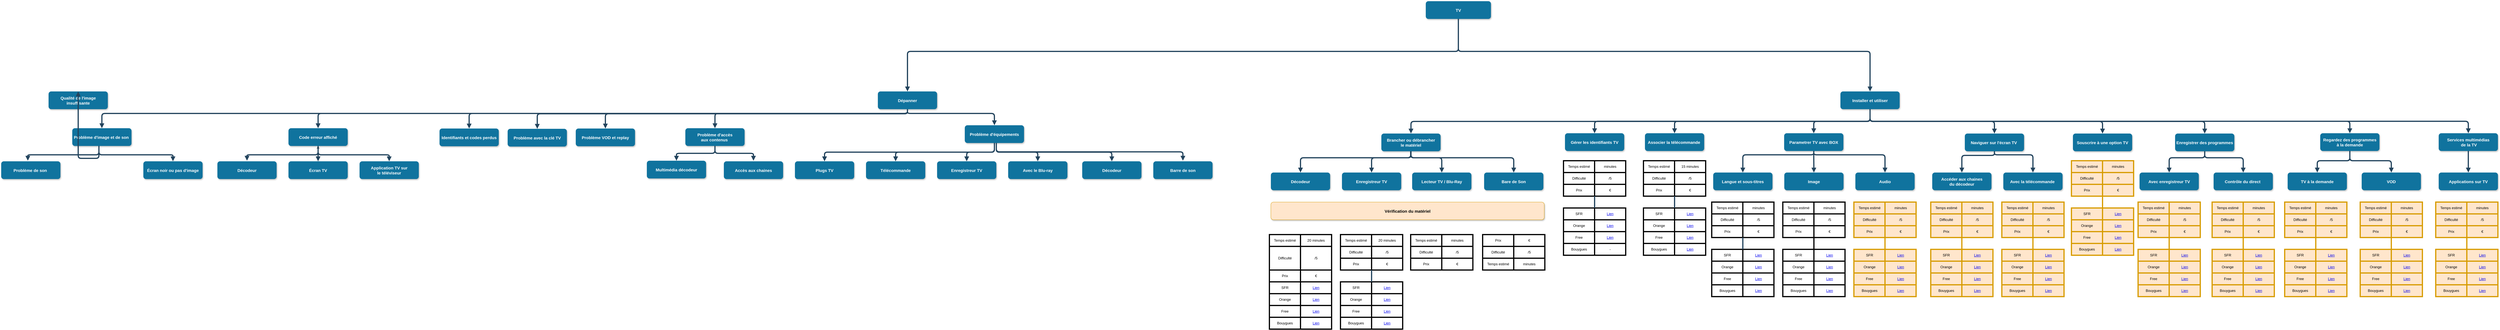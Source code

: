 <mxfile version="14.2.4" type="google" pages="2"><diagram name="TV" id="97916047-d0de-89f5-080d-49f4d83e522f"><mxGraphModel dx="6540.5" dy="1266" grid="1" gridSize="10" guides="1" tooltips="1" connect="1" arrows="1" fold="1" page="1" pageScale="1.5" pageWidth="1169" pageHeight="827" background="#ffffff" math="0" shadow="0"><root><mxCell id="0"/><mxCell id="1" parent="0"/><mxCell id="3" value="TV" style="rounded=1;fillColor=#10739E;strokeColor=none;shadow=1;gradientColor=none;fontStyle=1;fontColor=#FFFFFF;fontSize=14;" parent="1" vertex="1"><mxGeometry x="680" y="150" width="220" height="60" as="geometry"/></mxCell><mxCell id="5" value="Dépanner" style="rounded=1;fillColor=#10739E;strokeColor=none;shadow=1;gradientColor=none;fontStyle=1;fontColor=#FFFFFF;fontSize=14;" parent="1" vertex="1"><mxGeometry x="-1170" y="455.5" width="200" height="60" as="geometry"/></mxCell><mxCell id="6" value="Installer et utiliser" style="rounded=1;fillColor=#10739E;strokeColor=none;shadow=1;gradientColor=none;fontStyle=1;fontColor=#FFFFFF;fontSize=14;" parent="1" vertex="1"><mxGeometry x="2080" y="455.5" width="200" height="60" as="geometry"/></mxCell><mxCell id="9" value="Gérer les identifiants TV" style="rounded=1;fillColor=#10739E;strokeColor=none;shadow=1;gradientColor=none;fontStyle=1;fontColor=#FFFFFF;fontSize=14;" parent="1" vertex="1"><mxGeometry x="1150" y="597" width="200" height="60" as="geometry"/></mxCell><mxCell id="10" value="Associer la télécommande " style="rounded=1;fillColor=#10739E;strokeColor=none;shadow=1;gradientColor=none;fontStyle=1;fontColor=#FFFFFF;fontSize=14;" parent="1" vertex="1"><mxGeometry x="1420" y="597" width="200" height="60" as="geometry"/></mxCell><mxCell id="14" value="Naviguer sur l'écran TV " style="rounded=1;fillColor=#10739E;strokeColor=none;shadow=1;gradientColor=none;fontStyle=1;fontColor=#FFFFFF;fontSize=14;" parent="1" vertex="1"><mxGeometry x="2500" y="598" width="200" height="60" as="geometry"/></mxCell><mxCell id="15" value="Parametrer TV avec BOX" style="rounded=1;fillColor=#10739E;strokeColor=none;shadow=1;gradientColor=none;fontStyle=1;fontColor=#FFFFFF;fontSize=14;" parent="1" vertex="1"><mxGeometry x="1890" y="597" width="200" height="60" as="geometry"/></mxCell><mxCell id="16" value="Brancher ou débrancher &#10;le matériel" style="rounded=1;fillColor=#10739E;strokeColor=none;shadow=1;gradientColor=none;fontStyle=1;fontColor=#FFFFFF;fontSize=14;" parent="1" vertex="1"><mxGeometry x="530" y="598" width="200" height="60" as="geometry"/></mxCell><mxCell id="30" value="" style="edgeStyle=elbowEdgeStyle;elbow=vertical;strokeWidth=4;endArrow=block;endFill=1;fontStyle=1;strokeColor=#23445D;" parent="1" source="3" target="5" edge="1"><mxGeometry x="22" y="165.5" width="100" height="100" as="geometry"><mxPoint x="22" y="265.5" as="sourcePoint"/><mxPoint x="122" y="165.5" as="targetPoint"/><Array as="points"><mxPoint x="-150" y="320"/></Array></mxGeometry></mxCell><mxCell id="32" value="" style="edgeStyle=elbowEdgeStyle;elbow=vertical;strokeWidth=4;endArrow=block;endFill=1;fontStyle=1;strokeColor=#23445D;" parent="1" source="3" target="6" edge="1"><mxGeometry x="22" y="165.5" width="100" height="100" as="geometry"><mxPoint x="22" y="265.5" as="sourcePoint"/><mxPoint x="122" y="165.5" as="targetPoint"/><Array as="points"><mxPoint x="1480" y="320"/></Array></mxGeometry></mxCell><mxCell id="C8EOstJQjZNOj7CDbKV0-75" value="Souscrire à une option TV" style="rounded=1;fillColor=#10739E;strokeColor=none;shadow=1;gradientColor=none;fontStyle=1;fontColor=#FFFFFF;fontSize=14;" parent="1" vertex="1"><mxGeometry x="2865" y="598" width="200" height="60" as="geometry"/></mxCell><mxCell id="C8EOstJQjZNOj7CDbKV0-76" value="Enregistrer des programmes" style="rounded=1;fillColor=#10739E;strokeColor=none;shadow=1;gradientColor=none;fontStyle=1;fontColor=#FFFFFF;fontSize=14;" parent="1" vertex="1"><mxGeometry x="3210" y="598" width="200" height="60" as="geometry"/></mxCell><mxCell id="C8EOstJQjZNOj7CDbKV0-77" value="Regardez des programmes&#10;à la demande" style="rounded=1;fillColor=#10739E;strokeColor=none;shadow=1;gradientColor=none;fontStyle=1;fontColor=#FFFFFF;fontSize=14;" parent="1" vertex="1"><mxGeometry x="3700" y="597" width="200" height="60" as="geometry"/></mxCell><mxCell id="C8EOstJQjZNOj7CDbKV0-78" value="Services multimédias&#10; de la TV" style="rounded=1;fillColor=#10739E;strokeColor=none;shadow=1;gradientColor=none;fontStyle=1;fontColor=#FFFFFF;fontSize=14;" parent="1" vertex="1"><mxGeometry x="4100" y="597" width="200" height="60" as="geometry"/></mxCell><mxCell id="C8EOstJQjZNOj7CDbKV0-80" value="Décodeur" style="rounded=1;fillColor=#10739E;strokeColor=none;shadow=1;gradientColor=none;fontStyle=1;fontColor=#FFFFFF;fontSize=14;" parent="1" vertex="1"><mxGeometry x="157" y="730" width="200" height="60" as="geometry"/></mxCell><mxCell id="C8EOstJQjZNOj7CDbKV0-82" value="Enregistreur TV" style="rounded=1;fillColor=#10739E;strokeColor=none;shadow=1;gradientColor=none;fontStyle=1;fontColor=#FFFFFF;fontSize=14;" parent="1" vertex="1"><mxGeometry x="397" y="730" width="200" height="60" as="geometry"/></mxCell><mxCell id="C8EOstJQjZNOj7CDbKV0-83" value="Lecteur TV / Blu-Ray" style="rounded=1;fillColor=#10739E;strokeColor=none;shadow=1;gradientColor=none;fontStyle=1;fontColor=#FFFFFF;fontSize=14;" parent="1" vertex="1"><mxGeometry x="634" y="730" width="200" height="60" as="geometry"/></mxCell><mxCell id="C8EOstJQjZNOj7CDbKV0-84" value="Bare de Son" style="rounded=1;fillColor=#10739E;strokeColor=none;shadow=1;gradientColor=none;fontStyle=1;fontColor=#FFFFFF;fontSize=14;" parent="1" vertex="1"><mxGeometry x="877" y="730" width="200" height="60" as="geometry"/></mxCell><mxCell id="C8EOstJQjZNOj7CDbKV0-85" value="Audio" style="rounded=1;fillColor=#10739E;strokeColor=none;shadow=1;gradientColor=none;fontStyle=1;fontColor=#FFFFFF;fontSize=14;" parent="1" vertex="1"><mxGeometry x="2130.5" y="730" width="200" height="60" as="geometry"/></mxCell><mxCell id="C8EOstJQjZNOj7CDbKV0-86" value="Image" style="rounded=1;fillColor=#10739E;strokeColor=none;shadow=1;gradientColor=none;fontStyle=1;fontColor=#FFFFFF;fontSize=14;" parent="1" vertex="1"><mxGeometry x="1890.5" y="730" width="200" height="60" as="geometry"/></mxCell><mxCell id="C8EOstJQjZNOj7CDbKV0-87" value="Langue et sous-titres" style="rounded=1;fillColor=#10739E;strokeColor=none;shadow=1;gradientColor=none;fontStyle=1;fontColor=#FFFFFF;fontSize=14;" parent="1" vertex="1"><mxGeometry x="1650.5" y="730" width="200" height="60" as="geometry"/></mxCell><mxCell id="C8EOstJQjZNOj7CDbKV0-89" value="Avec la télécommande " style="rounded=1;fillColor=#10739E;strokeColor=none;shadow=1;gradientColor=none;fontStyle=1;fontColor=#FFFFFF;fontSize=14;" parent="1" vertex="1"><mxGeometry x="2630" y="730" width="200" height="60" as="geometry"/></mxCell><mxCell id="C8EOstJQjZNOj7CDbKV0-90" value="Accéder aux chaines &#10;du décodeur" style="rounded=1;fillColor=#10739E;strokeColor=none;shadow=1;gradientColor=none;fontStyle=1;fontColor=#FFFFFF;fontSize=14;" parent="1" vertex="1"><mxGeometry x="2390" y="730" width="200" height="60" as="geometry"/></mxCell><mxCell id="C8EOstJQjZNOj7CDbKV0-93" value="Contrôle du direct " style="rounded=1;fillColor=#10739E;strokeColor=none;shadow=1;gradientColor=none;fontStyle=1;fontColor=#FFFFFF;fontSize=14;" parent="1" vertex="1"><mxGeometry x="3340" y="730" width="200" height="60" as="geometry"/></mxCell><mxCell id="C8EOstJQjZNOj7CDbKV0-94" value="Avec enregistreur TV" style="rounded=1;fillColor=#10739E;strokeColor=none;shadow=1;gradientColor=none;fontStyle=1;fontColor=#FFFFFF;fontSize=14;" parent="1" vertex="1"><mxGeometry x="3090" y="730" width="200" height="60" as="geometry"/></mxCell><mxCell id="C8EOstJQjZNOj7CDbKV0-97" value="TV à la demande" style="rounded=1;fillColor=#10739E;strokeColor=none;shadow=1;gradientColor=none;fontStyle=1;fontColor=#FFFFFF;fontSize=14;" parent="1" vertex="1"><mxGeometry x="3590" y="730" width="200" height="60" as="geometry"/></mxCell><mxCell id="C8EOstJQjZNOj7CDbKV0-98" value="VOD" style="rounded=1;fillColor=#10739E;strokeColor=none;shadow=1;gradientColor=none;fontStyle=1;fontColor=#FFFFFF;fontSize=14;" parent="1" vertex="1"><mxGeometry x="3840" y="730" width="200" height="60" as="geometry"/></mxCell><mxCell id="C8EOstJQjZNOj7CDbKV0-99" value="Applications sur TV" style="rounded=1;fillColor=#10739E;strokeColor=none;shadow=1;gradientColor=none;fontStyle=1;fontColor=#FFFFFF;fontSize=14;" parent="1" vertex="1"><mxGeometry x="4100" y="730" width="200" height="60" as="geometry"/></mxCell><mxCell id="C8EOstJQjZNOj7CDbKV0-101" value="" style="edgeStyle=elbowEdgeStyle;elbow=vertical;strokeWidth=4;endArrow=block;endFill=1;fontStyle=1;strokeColor=#23445D;entryX=0.5;entryY=0;entryDx=0;entryDy=0;exitX=0.5;exitY=1;exitDx=0;exitDy=0;" parent="1" source="6" target="C8EOstJQjZNOj7CDbKV0-75" edge="1"><mxGeometry x="92" y="285.5" width="100" height="100" as="geometry"><mxPoint x="860" y="330" as="sourcePoint"/><mxPoint x="2250" y="575.5" as="targetPoint"/></mxGeometry></mxCell><mxCell id="C8EOstJQjZNOj7CDbKV0-103" value="" style="edgeStyle=elbowEdgeStyle;elbow=vertical;strokeWidth=4;endArrow=block;endFill=1;fontStyle=1;strokeColor=#23445D;entryX=0.5;entryY=0;entryDx=0;entryDy=0;exitX=0.5;exitY=1;exitDx=0;exitDy=0;" parent="1" target="C8EOstJQjZNOj7CDbKV0-76" edge="1"><mxGeometry x="92" y="285.5" width="100" height="100" as="geometry"><mxPoint x="2180" y="515.5" as="sourcePoint"/><mxPoint x="2370" y="560" as="targetPoint"/></mxGeometry></mxCell><mxCell id="C8EOstJQjZNOj7CDbKV0-104" value="" style="edgeStyle=elbowEdgeStyle;elbow=vertical;strokeWidth=4;endArrow=block;endFill=1;fontStyle=1;strokeColor=#23445D;exitX=0.5;exitY=1;exitDx=0;exitDy=0;entryX=0.5;entryY=0;entryDx=0;entryDy=0;" parent="1" target="C8EOstJQjZNOj7CDbKV0-77" edge="1"><mxGeometry x="92" y="285.5" width="100" height="100" as="geometry"><mxPoint x="2180" y="515.5" as="sourcePoint"/><mxPoint x="2720" y="550" as="targetPoint"/></mxGeometry></mxCell><mxCell id="C8EOstJQjZNOj7CDbKV0-105" value="" style="edgeStyle=elbowEdgeStyle;elbow=vertical;strokeWidth=4;endArrow=block;endFill=1;fontStyle=1;strokeColor=#23445D;exitX=0.5;exitY=1;exitDx=0;exitDy=0;entryX=0.5;entryY=0;entryDx=0;entryDy=0;" parent="1" target="C8EOstJQjZNOj7CDbKV0-78" edge="1"><mxGeometry x="92" y="285.5" width="100" height="100" as="geometry"><mxPoint x="2180" y="515.5" as="sourcePoint"/><mxPoint x="2480" y="560" as="targetPoint"/></mxGeometry></mxCell><mxCell id="C8EOstJQjZNOj7CDbKV0-107" value="" style="edgeStyle=elbowEdgeStyle;elbow=vertical;strokeWidth=4;endArrow=block;endFill=1;fontStyle=1;strokeColor=#23445D;exitX=0.5;exitY=1;exitDx=0;exitDy=0;" parent="1" target="14" edge="1"><mxGeometry x="92" y="285.5" width="100" height="100" as="geometry"><mxPoint x="2180" y="515.5" as="sourcePoint"/><mxPoint x="2370" y="560" as="targetPoint"/></mxGeometry></mxCell><mxCell id="C8EOstJQjZNOj7CDbKV0-108" value="" style="edgeStyle=elbowEdgeStyle;elbow=vertical;strokeWidth=4;endArrow=block;endFill=1;fontStyle=0;strokeColor=#23445D;exitX=0.5;exitY=1;exitDx=0;exitDy=0;entryX=0.5;entryY=0;entryDx=0;entryDy=0;" parent="1" target="15" edge="1"><mxGeometry x="92" y="285.5" width="100" height="100" as="geometry"><mxPoint x="2180" y="515.5" as="sourcePoint"/><mxPoint x="2040" y="550" as="targetPoint"/></mxGeometry></mxCell><mxCell id="C8EOstJQjZNOj7CDbKV0-109" value="" style="edgeStyle=elbowEdgeStyle;elbow=vertical;strokeWidth=4;endArrow=block;endFill=1;fontStyle=0;strokeColor=#23445D;exitX=0.5;exitY=1;exitDx=0;exitDy=0;entryX=0.5;entryY=0;entryDx=0;entryDy=0;" parent="1" target="10" edge="1"><mxGeometry x="92" y="285.5" width="100" height="100" as="geometry"><mxPoint x="2180.0" y="515.5" as="sourcePoint"/><mxPoint x="1820.0" y="560" as="targetPoint"/></mxGeometry></mxCell><mxCell id="C8EOstJQjZNOj7CDbKV0-110" value="" style="edgeStyle=elbowEdgeStyle;elbow=vertical;strokeWidth=4;endArrow=block;endFill=1;fontStyle=0;strokeColor=#23445D;exitX=0.5;exitY=1;exitDx=0;exitDy=0;entryX=0.5;entryY=0;entryDx=0;entryDy=0;" parent="1" target="9" edge="1"><mxGeometry x="92" y="285.5" width="100" height="100" as="geometry"><mxPoint x="2180.0" y="515.5" as="sourcePoint"/><mxPoint x="1540" y="560" as="targetPoint"/></mxGeometry></mxCell><mxCell id="C8EOstJQjZNOj7CDbKV0-111" value="" style="edgeStyle=elbowEdgeStyle;elbow=vertical;strokeWidth=4;endArrow=block;endFill=1;fontStyle=0;strokeColor=#23445D;exitX=0.5;exitY=1;exitDx=0;exitDy=0;entryX=0.5;entryY=0;entryDx=0;entryDy=0;" parent="1" target="16" edge="1"><mxGeometry x="92" y="285.5" width="100" height="100" as="geometry"><mxPoint x="2180.0" y="515.5" as="sourcePoint"/><mxPoint x="1250" y="560" as="targetPoint"/></mxGeometry></mxCell><mxCell id="C8EOstJQjZNOj7CDbKV0-155" value="" style="shape=table;html=1;whiteSpace=wrap;startSize=0;container=1;collapsible=0;childLayout=tableLayout;strokeWidth=4;" parent="1" vertex="1"><mxGeometry x="152" y="940" width="210" height="160" as="geometry"/></mxCell><mxCell id="C8EOstJQjZNOj7CDbKV0-156" value="" style="shape=partialRectangle;html=1;whiteSpace=wrap;collapsible=0;dropTarget=0;pointerEvents=0;fillColor=none;top=0;left=0;bottom=0;right=0;points=[[0,0.5],[1,0.5]];portConstraint=eastwest;" parent="C8EOstJQjZNOj7CDbKV0-155" vertex="1"><mxGeometry width="210" height="40" as="geometry"/></mxCell><mxCell id="C8EOstJQjZNOj7CDbKV0-168" value="Temps estimé" style="shape=partialRectangle;html=1;whiteSpace=wrap;connectable=0;fillColor=none;top=0;left=0;bottom=0;right=0;overflow=hidden;" parent="C8EOstJQjZNOj7CDbKV0-156" vertex="1"><mxGeometry width="105" height="40" as="geometry"/></mxCell><mxCell id="C8EOstJQjZNOj7CDbKV0-157" value="20 minutes" style="shape=partialRectangle;html=1;whiteSpace=wrap;connectable=0;fillColor=none;top=0;left=0;bottom=0;right=0;overflow=hidden;" parent="C8EOstJQjZNOj7CDbKV0-156" vertex="1"><mxGeometry x="105" width="105" height="40" as="geometry"/></mxCell><mxCell id="C8EOstJQjZNOj7CDbKV0-160" value="" style="shape=partialRectangle;html=1;whiteSpace=wrap;collapsible=0;dropTarget=0;pointerEvents=0;fillColor=none;top=0;left=0;bottom=0;right=0;points=[[0,0.5],[1,0.5]];portConstraint=eastwest;" parent="C8EOstJQjZNOj7CDbKV0-155" vertex="1"><mxGeometry y="40" width="210" height="80" as="geometry"/></mxCell><mxCell id="C8EOstJQjZNOj7CDbKV0-169" value="Difficulté" style="shape=partialRectangle;html=1;whiteSpace=wrap;connectable=0;fillColor=none;top=0;left=0;bottom=0;right=0;overflow=hidden;" parent="C8EOstJQjZNOj7CDbKV0-160" vertex="1"><mxGeometry width="105" height="80" as="geometry"/></mxCell><mxCell id="C8EOstJQjZNOj7CDbKV0-161" value="/5" style="shape=partialRectangle;html=1;whiteSpace=wrap;connectable=0;fillColor=none;top=0;left=0;bottom=0;right=0;overflow=hidden;" parent="C8EOstJQjZNOj7CDbKV0-160" vertex="1"><mxGeometry x="105" width="105" height="80" as="geometry"/></mxCell><mxCell id="C8EOstJQjZNOj7CDbKV0-209" style="shape=partialRectangle;html=1;whiteSpace=wrap;collapsible=0;dropTarget=0;pointerEvents=0;fillColor=none;top=0;left=0;bottom=0;right=0;points=[[0,0.5],[1,0.5]];portConstraint=eastwest;" parent="C8EOstJQjZNOj7CDbKV0-155" vertex="1"><mxGeometry y="120" width="210" height="40" as="geometry"/></mxCell><mxCell id="C8EOstJQjZNOj7CDbKV0-210" value="Prix" style="shape=partialRectangle;html=1;whiteSpace=wrap;connectable=0;fillColor=none;top=0;left=0;bottom=0;right=0;overflow=hidden;" parent="C8EOstJQjZNOj7CDbKV0-209" vertex="1"><mxGeometry width="105" height="40" as="geometry"/></mxCell><mxCell id="C8EOstJQjZNOj7CDbKV0-211" value="€" style="shape=partialRectangle;html=1;whiteSpace=wrap;connectable=0;fillColor=none;top=0;left=0;bottom=0;right=0;overflow=hidden;" parent="C8EOstJQjZNOj7CDbKV0-209" vertex="1"><mxGeometry x="105" width="105" height="40" as="geometry"/></mxCell><mxCell id="C8EOstJQjZNOj7CDbKV0-194" value="" style="shape=table;html=1;whiteSpace=wrap;startSize=0;container=1;collapsible=0;childLayout=tableLayout;strokeWidth=4;" parent="1" vertex="1"><mxGeometry x="152" y="1100" width="210" height="160" as="geometry"/></mxCell><mxCell id="C8EOstJQjZNOj7CDbKV0-195" value="" style="shape=partialRectangle;html=1;whiteSpace=wrap;collapsible=0;dropTarget=0;pointerEvents=0;fillColor=none;top=0;left=0;bottom=0;right=0;points=[[0,0.5],[1,0.5]];portConstraint=eastwest;" parent="C8EOstJQjZNOj7CDbKV0-194" vertex="1"><mxGeometry width="210" height="40" as="geometry"/></mxCell><mxCell id="C8EOstJQjZNOj7CDbKV0-196" value="SFR" style="shape=partialRectangle;html=1;whiteSpace=wrap;connectable=0;fillColor=none;top=0;left=0;bottom=0;right=0;overflow=hidden;" parent="C8EOstJQjZNOj7CDbKV0-195" vertex="1"><mxGeometry width="105" height="40" as="geometry"/></mxCell><mxCell id="C8EOstJQjZNOj7CDbKV0-197" value="&lt;a href=&quot;https://assistance.sfr.fr/television/box-thd/reinstaller-services-tv-box-thd-sfr.html&quot;&gt;Lien&lt;/a&gt;" style="shape=partialRectangle;html=1;whiteSpace=wrap;connectable=0;fillColor=none;top=0;left=0;bottom=0;right=0;overflow=hidden;" parent="C8EOstJQjZNOj7CDbKV0-195" vertex="1"><mxGeometry x="105" width="105" height="40" as="geometry"/></mxCell><mxCell id="C8EOstJQjZNOj7CDbKV0-198" value="" style="shape=partialRectangle;html=1;whiteSpace=wrap;collapsible=0;dropTarget=0;pointerEvents=0;fillColor=none;top=0;left=0;bottom=0;right=0;points=[[0,0.5],[1,0.5]];portConstraint=eastwest;" parent="C8EOstJQjZNOj7CDbKV0-194" vertex="1"><mxGeometry y="40" width="210" height="40" as="geometry"/></mxCell><mxCell id="C8EOstJQjZNOj7CDbKV0-199" value="Orange" style="shape=partialRectangle;html=1;whiteSpace=wrap;connectable=0;fillColor=none;top=0;left=0;bottom=0;right=0;overflow=hidden;" parent="C8EOstJQjZNOj7CDbKV0-198" vertex="1"><mxGeometry width="105" height="40" as="geometry"/></mxCell><mxCell id="C8EOstJQjZNOj7CDbKV0-200" value="&lt;a href=&quot;https://assistance.orange.fr/tv-decodeur/tous-les-decodeurs/installer-et-utiliser/brancher-ou-debrancher-votre-materiel/le-decodeur&quot;&gt;Lien&lt;/a&gt;" style="shape=partialRectangle;html=1;whiteSpace=wrap;connectable=0;fillColor=none;top=0;left=0;bottom=0;right=0;overflow=hidden;" parent="C8EOstJQjZNOj7CDbKV0-198" vertex="1"><mxGeometry x="105" width="105" height="40" as="geometry"/></mxCell><mxCell id="C8EOstJQjZNOj7CDbKV0-201" style="shape=partialRectangle;html=1;whiteSpace=wrap;collapsible=0;dropTarget=0;pointerEvents=0;fillColor=none;top=0;left=0;bottom=0;right=0;points=[[0,0.5],[1,0.5]];portConstraint=eastwest;" parent="C8EOstJQjZNOj7CDbKV0-194" vertex="1"><mxGeometry y="80" width="210" height="40" as="geometry"/></mxCell><mxCell id="C8EOstJQjZNOj7CDbKV0-202" value="Free" style="shape=partialRectangle;html=1;whiteSpace=wrap;connectable=0;fillColor=none;top=0;left=0;bottom=0;right=0;overflow=hidden;" parent="C8EOstJQjZNOj7CDbKV0-201" vertex="1"><mxGeometry width="105" height="40" as="geometry"/></mxCell><mxCell id="C8EOstJQjZNOj7CDbKV0-203" value="&lt;a href=&quot;https://www.free.fr/assistance/7.html&quot;&gt;Lien&lt;/a&gt;" style="shape=partialRectangle;html=1;whiteSpace=wrap;connectable=0;fillColor=none;top=0;left=0;bottom=0;right=0;overflow=hidden;" parent="C8EOstJQjZNOj7CDbKV0-201" vertex="1"><mxGeometry x="105" width="105" height="40" as="geometry"/></mxCell><mxCell id="C8EOstJQjZNOj7CDbKV0-204" style="shape=partialRectangle;html=1;whiteSpace=wrap;collapsible=0;dropTarget=0;pointerEvents=0;fillColor=none;top=0;left=0;bottom=0;right=0;points=[[0,0.5],[1,0.5]];portConstraint=eastwest;" parent="C8EOstJQjZNOj7CDbKV0-194" vertex="1"><mxGeometry y="120" width="210" height="40" as="geometry"/></mxCell><mxCell id="C8EOstJQjZNOj7CDbKV0-205" value="Bouygues" style="shape=partialRectangle;html=1;whiteSpace=wrap;connectable=0;fillColor=none;top=0;left=0;bottom=0;right=0;overflow=hidden;" parent="C8EOstJQjZNOj7CDbKV0-204" vertex="1"><mxGeometry width="105" height="40" as="geometry"/></mxCell><mxCell id="C8EOstJQjZNOj7CDbKV0-206" value="&lt;a href=&quot;https://www.assistance.bouyguestelecom.fr/tv-bbox/raccordement-decodeur-bbox-tv/installation-decodeur-tv-bbox&quot;&gt;Lien&lt;/a&gt;" style="shape=partialRectangle;html=1;whiteSpace=wrap;connectable=0;fillColor=none;top=0;left=0;bottom=0;right=0;overflow=hidden;" parent="C8EOstJQjZNOj7CDbKV0-204" vertex="1"><mxGeometry x="105" width="105" height="40" as="geometry"/></mxCell><mxCell id="C8EOstJQjZNOj7CDbKV0-208" value="" style="endArrow=none;html=1;strokeColor=#23445D;strokeWidth=4;" parent="1" source="C8EOstJQjZNOj7CDbKV0-195" target="C8EOstJQjZNOj7CDbKV0-209" edge="1"><mxGeometry width="50" height="50" relative="1" as="geometry"><mxPoint x="267.42" y="977.68" as="sourcePoint"/><mxPoint x="257" y="1090" as="targetPoint"/></mxGeometry></mxCell><mxCell id="C8EOstJQjZNOj7CDbKV0-248" value="" style="shape=table;html=1;whiteSpace=wrap;startSize=0;container=1;collapsible=0;childLayout=tableLayout;strokeWidth=4;" parent="1" vertex="1"><mxGeometry x="392" y="940" width="210" height="120" as="geometry"/></mxCell><mxCell id="C8EOstJQjZNOj7CDbKV0-249" value="" style="shape=partialRectangle;html=1;whiteSpace=wrap;collapsible=0;dropTarget=0;pointerEvents=0;fillColor=none;top=0;left=0;bottom=0;right=0;points=[[0,0.5],[1,0.5]];portConstraint=eastwest;" parent="C8EOstJQjZNOj7CDbKV0-248" vertex="1"><mxGeometry width="210" height="40" as="geometry"/></mxCell><mxCell id="C8EOstJQjZNOj7CDbKV0-250" value="Temps estimé" style="shape=partialRectangle;html=1;whiteSpace=wrap;connectable=0;fillColor=none;top=0;left=0;bottom=0;right=0;overflow=hidden;" parent="C8EOstJQjZNOj7CDbKV0-249" vertex="1"><mxGeometry width="105" height="40" as="geometry"/></mxCell><mxCell id="C8EOstJQjZNOj7CDbKV0-251" value="20 minutes" style="shape=partialRectangle;html=1;whiteSpace=wrap;connectable=0;fillColor=none;top=0;left=0;bottom=0;right=0;overflow=hidden;" parent="C8EOstJQjZNOj7CDbKV0-249" vertex="1"><mxGeometry x="105" width="105" height="40" as="geometry"/></mxCell><mxCell id="C8EOstJQjZNOj7CDbKV0-252" value="" style="shape=partialRectangle;html=1;whiteSpace=wrap;collapsible=0;dropTarget=0;pointerEvents=0;fillColor=none;top=0;left=0;bottom=0;right=0;points=[[0,0.5],[1,0.5]];portConstraint=eastwest;" parent="C8EOstJQjZNOj7CDbKV0-248" vertex="1"><mxGeometry y="40" width="210" height="40" as="geometry"/></mxCell><mxCell id="C8EOstJQjZNOj7CDbKV0-253" value="Difficulté" style="shape=partialRectangle;html=1;whiteSpace=wrap;connectable=0;fillColor=none;top=0;left=0;bottom=0;right=0;overflow=hidden;" parent="C8EOstJQjZNOj7CDbKV0-252" vertex="1"><mxGeometry width="105" height="40" as="geometry"/></mxCell><mxCell id="C8EOstJQjZNOj7CDbKV0-254" value="/5" style="shape=partialRectangle;html=1;whiteSpace=wrap;connectable=0;fillColor=none;top=0;left=0;bottom=0;right=0;overflow=hidden;" parent="C8EOstJQjZNOj7CDbKV0-252" vertex="1"><mxGeometry x="105" width="105" height="40" as="geometry"/></mxCell><mxCell id="C8EOstJQjZNOj7CDbKV0-255" style="shape=partialRectangle;html=1;whiteSpace=wrap;collapsible=0;dropTarget=0;pointerEvents=0;fillColor=none;top=0;left=0;bottom=0;right=0;points=[[0,0.5],[1,0.5]];portConstraint=eastwest;" parent="C8EOstJQjZNOj7CDbKV0-248" vertex="1"><mxGeometry y="80" width="210" height="40" as="geometry"/></mxCell><mxCell id="C8EOstJQjZNOj7CDbKV0-256" value="Prix" style="shape=partialRectangle;html=1;whiteSpace=wrap;connectable=0;fillColor=none;top=0;left=0;bottom=0;right=0;overflow=hidden;" parent="C8EOstJQjZNOj7CDbKV0-255" vertex="1"><mxGeometry width="105" height="40" as="geometry"/></mxCell><mxCell id="C8EOstJQjZNOj7CDbKV0-257" value="€" style="shape=partialRectangle;html=1;whiteSpace=wrap;connectable=0;fillColor=none;top=0;left=0;bottom=0;right=0;overflow=hidden;" parent="C8EOstJQjZNOj7CDbKV0-255" vertex="1"><mxGeometry x="105" width="105" height="40" as="geometry"/></mxCell><mxCell id="C8EOstJQjZNOj7CDbKV0-258" value="" style="shape=table;html=1;whiteSpace=wrap;startSize=0;container=1;collapsible=0;childLayout=tableLayout;strokeWidth=4;" parent="1" vertex="1"><mxGeometry x="392" y="1100" width="210" height="160" as="geometry"/></mxCell><mxCell id="C8EOstJQjZNOj7CDbKV0-259" value="" style="shape=partialRectangle;html=1;whiteSpace=wrap;collapsible=0;dropTarget=0;pointerEvents=0;fillColor=none;top=0;left=0;bottom=0;right=0;points=[[0,0.5],[1,0.5]];portConstraint=eastwest;" parent="C8EOstJQjZNOj7CDbKV0-258" vertex="1"><mxGeometry width="210" height="40" as="geometry"/></mxCell><mxCell id="C8EOstJQjZNOj7CDbKV0-260" value="SFR" style="shape=partialRectangle;html=1;whiteSpace=wrap;connectable=0;fillColor=none;top=0;left=0;bottom=0;right=0;overflow=hidden;" parent="C8EOstJQjZNOj7CDbKV0-259" vertex="1"><mxGeometry width="105" height="40" as="geometry"/></mxCell><mxCell id="C8EOstJQjZNOj7CDbKV0-261" value="&lt;a href=&quot;https://assistance.sfr.fr/television/box-thd/enregistrer-programme-tv-box-thd.html&quot;&gt;Lien&lt;/a&gt;" style="shape=partialRectangle;html=1;whiteSpace=wrap;connectable=0;fillColor=none;top=0;left=0;bottom=0;right=0;overflow=hidden;" parent="C8EOstJQjZNOj7CDbKV0-259" vertex="1"><mxGeometry x="105" width="105" height="40" as="geometry"/></mxCell><mxCell id="C8EOstJQjZNOj7CDbKV0-262" value="" style="shape=partialRectangle;html=1;whiteSpace=wrap;collapsible=0;dropTarget=0;pointerEvents=0;fillColor=none;top=0;left=0;bottom=0;right=0;points=[[0,0.5],[1,0.5]];portConstraint=eastwest;" parent="C8EOstJQjZNOj7CDbKV0-258" vertex="1"><mxGeometry y="40" width="210" height="40" as="geometry"/></mxCell><mxCell id="C8EOstJQjZNOj7CDbKV0-263" value="Orange" style="shape=partialRectangle;html=1;whiteSpace=wrap;connectable=0;fillColor=none;top=0;left=0;bottom=0;right=0;overflow=hidden;" parent="C8EOstJQjZNOj7CDbKV0-262" vertex="1"><mxGeometry width="105" height="40" as="geometry"/></mxCell><mxCell id="C8EOstJQjZNOj7CDbKV0-264" value="&lt;a href=&quot;https://assistance.orange.fr/tv-decodeur/tous-les-decodeurs/installer-et-utiliser/brancher-ou-debrancher-votre-materiel/l-enregistreur-tv&quot;&gt;Lien&lt;/a&gt;" style="shape=partialRectangle;html=1;whiteSpace=wrap;connectable=0;fillColor=none;top=0;left=0;bottom=0;right=0;overflow=hidden;" parent="C8EOstJQjZNOj7CDbKV0-262" vertex="1"><mxGeometry x="105" width="105" height="40" as="geometry"/></mxCell><mxCell id="C8EOstJQjZNOj7CDbKV0-265" style="shape=partialRectangle;html=1;whiteSpace=wrap;collapsible=0;dropTarget=0;pointerEvents=0;fillColor=none;top=0;left=0;bottom=0;right=0;points=[[0,0.5],[1,0.5]];portConstraint=eastwest;" parent="C8EOstJQjZNOj7CDbKV0-258" vertex="1"><mxGeometry y="80" width="210" height="40" as="geometry"/></mxCell><mxCell id="C8EOstJQjZNOj7CDbKV0-266" value="Free" style="shape=partialRectangle;html=1;whiteSpace=wrap;connectable=0;fillColor=none;top=0;left=0;bottom=0;right=0;overflow=hidden;" parent="C8EOstJQjZNOj7CDbKV0-265" vertex="1"><mxGeometry width="105" height="40" as="geometry"/></mxCell><mxCell id="C8EOstJQjZNOj7CDbKV0-267" value="&lt;a href=&quot;https://free.fr/assistance/101.html&quot;&gt;Lien&lt;/a&gt;" style="shape=partialRectangle;html=1;whiteSpace=wrap;connectable=0;fillColor=none;top=0;left=0;bottom=0;right=0;overflow=hidden;" parent="C8EOstJQjZNOj7CDbKV0-265" vertex="1"><mxGeometry x="105" width="105" height="40" as="geometry"/></mxCell><mxCell id="C8EOstJQjZNOj7CDbKV0-268" style="shape=partialRectangle;html=1;whiteSpace=wrap;collapsible=0;dropTarget=0;pointerEvents=0;fillColor=none;top=0;left=0;bottom=0;right=0;points=[[0,0.5],[1,0.5]];portConstraint=eastwest;" parent="C8EOstJQjZNOj7CDbKV0-258" vertex="1"><mxGeometry y="120" width="210" height="40" as="geometry"/></mxCell><mxCell id="C8EOstJQjZNOj7CDbKV0-269" value="Bouygues" style="shape=partialRectangle;html=1;whiteSpace=wrap;connectable=0;fillColor=none;top=0;left=0;bottom=0;right=0;overflow=hidden;" parent="C8EOstJQjZNOj7CDbKV0-268" vertex="1"><mxGeometry width="105" height="40" as="geometry"/></mxCell><mxCell id="C8EOstJQjZNOj7CDbKV0-270" value="&lt;a href=&quot;https://www.assistance.bouyguestelecom.fr/tv-bbox/programmes-tv-bbox/enregistrer-programme-tv-controle-direct-bbox&quot;&gt;Lien&lt;/a&gt;" style="shape=partialRectangle;html=1;whiteSpace=wrap;connectable=0;fillColor=none;top=0;left=0;bottom=0;right=0;overflow=hidden;" parent="C8EOstJQjZNOj7CDbKV0-268" vertex="1"><mxGeometry x="105" width="105" height="40" as="geometry"/></mxCell><mxCell id="C8EOstJQjZNOj7CDbKV0-271" value="" style="endArrow=none;html=1;strokeColor=#23445D;strokeWidth=4;" parent="1" source="C8EOstJQjZNOj7CDbKV0-259" target="C8EOstJQjZNOj7CDbKV0-255" edge="1"><mxGeometry width="50" height="50" relative="1" as="geometry"><mxPoint x="507.42" y="977.68" as="sourcePoint"/><mxPoint x="497" y="1090" as="targetPoint"/></mxGeometry></mxCell><mxCell id="C8EOstJQjZNOj7CDbKV0-272" value="" style="shape=table;html=1;whiteSpace=wrap;startSize=0;container=1;collapsible=0;childLayout=tableLayout;strokeWidth=4;" parent="1" vertex="1"><mxGeometry x="629" y="940" width="210" height="120" as="geometry"/></mxCell><mxCell id="C8EOstJQjZNOj7CDbKV0-273" value="" style="shape=partialRectangle;html=1;whiteSpace=wrap;collapsible=0;dropTarget=0;pointerEvents=0;fillColor=none;top=0;left=0;bottom=0;right=0;points=[[0,0.5],[1,0.5]];portConstraint=eastwest;" parent="C8EOstJQjZNOj7CDbKV0-272" vertex="1"><mxGeometry width="210" height="40" as="geometry"/></mxCell><mxCell id="C8EOstJQjZNOj7CDbKV0-274" value="Temps estimé" style="shape=partialRectangle;html=1;whiteSpace=wrap;connectable=0;fillColor=none;top=0;left=0;bottom=0;right=0;overflow=hidden;" parent="C8EOstJQjZNOj7CDbKV0-273" vertex="1"><mxGeometry width="105" height="40" as="geometry"/></mxCell><mxCell id="C8EOstJQjZNOj7CDbKV0-275" value="minutes" style="shape=partialRectangle;html=1;whiteSpace=wrap;connectable=0;fillColor=none;top=0;left=0;bottom=0;right=0;overflow=hidden;" parent="C8EOstJQjZNOj7CDbKV0-273" vertex="1"><mxGeometry x="105" width="105" height="40" as="geometry"/></mxCell><mxCell id="C8EOstJQjZNOj7CDbKV0-276" value="" style="shape=partialRectangle;html=1;whiteSpace=wrap;collapsible=0;dropTarget=0;pointerEvents=0;fillColor=none;top=0;left=0;bottom=0;right=0;points=[[0,0.5],[1,0.5]];portConstraint=eastwest;" parent="C8EOstJQjZNOj7CDbKV0-272" vertex="1"><mxGeometry y="40" width="210" height="40" as="geometry"/></mxCell><mxCell id="C8EOstJQjZNOj7CDbKV0-277" value="Difficulté" style="shape=partialRectangle;html=1;whiteSpace=wrap;connectable=0;fillColor=none;top=0;left=0;bottom=0;right=0;overflow=hidden;" parent="C8EOstJQjZNOj7CDbKV0-276" vertex="1"><mxGeometry width="105" height="40" as="geometry"/></mxCell><mxCell id="C8EOstJQjZNOj7CDbKV0-278" value="/5" style="shape=partialRectangle;html=1;whiteSpace=wrap;connectable=0;fillColor=none;top=0;left=0;bottom=0;right=0;overflow=hidden;" parent="C8EOstJQjZNOj7CDbKV0-276" vertex="1"><mxGeometry x="105" width="105" height="40" as="geometry"/></mxCell><mxCell id="C8EOstJQjZNOj7CDbKV0-279" style="shape=partialRectangle;html=1;whiteSpace=wrap;collapsible=0;dropTarget=0;pointerEvents=0;fillColor=none;top=0;left=0;bottom=0;right=0;points=[[0,0.5],[1,0.5]];portConstraint=eastwest;" parent="C8EOstJQjZNOj7CDbKV0-272" vertex="1"><mxGeometry y="80" width="210" height="40" as="geometry"/></mxCell><mxCell id="C8EOstJQjZNOj7CDbKV0-280" value="Prix" style="shape=partialRectangle;html=1;whiteSpace=wrap;connectable=0;fillColor=none;top=0;left=0;bottom=0;right=0;overflow=hidden;" parent="C8EOstJQjZNOj7CDbKV0-279" vertex="1"><mxGeometry width="105" height="40" as="geometry"/></mxCell><mxCell id="C8EOstJQjZNOj7CDbKV0-281" value="€" style="shape=partialRectangle;html=1;whiteSpace=wrap;connectable=0;fillColor=none;top=0;left=0;bottom=0;right=0;overflow=hidden;" parent="C8EOstJQjZNOj7CDbKV0-279" vertex="1"><mxGeometry x="105" width="105" height="40" as="geometry"/></mxCell><mxCell id="C8EOstJQjZNOj7CDbKV0-282" value="" style="shape=table;html=1;whiteSpace=wrap;startSize=0;container=1;collapsible=0;childLayout=tableLayout;strokeWidth=4;" parent="1" vertex="1"><mxGeometry x="872" y="940" width="210" height="120" as="geometry"/></mxCell><mxCell id="C8EOstJQjZNOj7CDbKV0-289" style="shape=partialRectangle;html=1;whiteSpace=wrap;collapsible=0;dropTarget=0;pointerEvents=0;fillColor=none;top=0;left=0;bottom=0;right=0;points=[[0,0.5],[1,0.5]];portConstraint=eastwest;" parent="C8EOstJQjZNOj7CDbKV0-282" vertex="1"><mxGeometry width="210" height="40" as="geometry"/></mxCell><mxCell id="C8EOstJQjZNOj7CDbKV0-290" value="Prix" style="shape=partialRectangle;html=1;whiteSpace=wrap;connectable=0;fillColor=none;top=0;left=0;bottom=0;right=0;overflow=hidden;" parent="C8EOstJQjZNOj7CDbKV0-289" vertex="1"><mxGeometry width="105" height="40" as="geometry"/></mxCell><mxCell id="C8EOstJQjZNOj7CDbKV0-291" value="€" style="shape=partialRectangle;html=1;whiteSpace=wrap;connectable=0;fillColor=none;top=0;left=0;bottom=0;right=0;overflow=hidden;" parent="C8EOstJQjZNOj7CDbKV0-289" vertex="1"><mxGeometry x="105" width="105" height="40" as="geometry"/></mxCell><mxCell id="C8EOstJQjZNOj7CDbKV0-286" value="" style="shape=partialRectangle;html=1;whiteSpace=wrap;collapsible=0;dropTarget=0;pointerEvents=0;fillColor=none;top=0;left=0;bottom=0;right=0;points=[[0,0.5],[1,0.5]];portConstraint=eastwest;" parent="C8EOstJQjZNOj7CDbKV0-282" vertex="1"><mxGeometry y="40" width="210" height="40" as="geometry"/></mxCell><mxCell id="C8EOstJQjZNOj7CDbKV0-287" value="Difficulté" style="shape=partialRectangle;html=1;whiteSpace=wrap;connectable=0;fillColor=none;top=0;left=0;bottom=0;right=0;overflow=hidden;" parent="C8EOstJQjZNOj7CDbKV0-286" vertex="1"><mxGeometry width="105" height="40" as="geometry"/></mxCell><mxCell id="C8EOstJQjZNOj7CDbKV0-288" value="/5" style="shape=partialRectangle;html=1;whiteSpace=wrap;connectable=0;fillColor=none;top=0;left=0;bottom=0;right=0;overflow=hidden;" parent="C8EOstJQjZNOj7CDbKV0-286" vertex="1"><mxGeometry x="105" width="105" height="40" as="geometry"/></mxCell><mxCell id="C8EOstJQjZNOj7CDbKV0-283" value="" style="shape=partialRectangle;html=1;whiteSpace=wrap;collapsible=0;dropTarget=0;pointerEvents=0;fillColor=none;top=0;left=0;bottom=0;right=0;points=[[0,0.5],[1,0.5]];portConstraint=eastwest;" parent="C8EOstJQjZNOj7CDbKV0-282" vertex="1"><mxGeometry y="80" width="210" height="40" as="geometry"/></mxCell><mxCell id="C8EOstJQjZNOj7CDbKV0-284" value="Temps estimé" style="shape=partialRectangle;html=1;whiteSpace=wrap;connectable=0;fillColor=none;top=0;left=0;bottom=0;right=0;overflow=hidden;" parent="C8EOstJQjZNOj7CDbKV0-283" vertex="1"><mxGeometry width="105" height="40" as="geometry"/></mxCell><mxCell id="C8EOstJQjZNOj7CDbKV0-285" value="minutes" style="shape=partialRectangle;html=1;whiteSpace=wrap;connectable=0;fillColor=none;top=0;left=0;bottom=0;right=0;overflow=hidden;" parent="C8EOstJQjZNOj7CDbKV0-283" vertex="1"><mxGeometry x="105" width="105" height="40" as="geometry"/></mxCell><mxCell id="C8EOstJQjZNOj7CDbKV0-324" value="" style="shape=table;html=1;whiteSpace=wrap;startSize=0;container=1;collapsible=0;childLayout=tableLayout;strokeWidth=4;" parent="1" vertex="1"><mxGeometry x="1145" y="690" width="210" height="120" as="geometry"/></mxCell><mxCell id="C8EOstJQjZNOj7CDbKV0-325" value="" style="shape=partialRectangle;html=1;whiteSpace=wrap;collapsible=0;dropTarget=0;pointerEvents=0;fillColor=none;top=0;left=0;bottom=0;right=0;points=[[0,0.5],[1,0.5]];portConstraint=eastwest;" parent="C8EOstJQjZNOj7CDbKV0-324" vertex="1"><mxGeometry width="210" height="40" as="geometry"/></mxCell><mxCell id="C8EOstJQjZNOj7CDbKV0-326" value="Temps estimé" style="shape=partialRectangle;html=1;whiteSpace=wrap;connectable=0;fillColor=none;top=0;left=0;bottom=0;right=0;overflow=hidden;" parent="C8EOstJQjZNOj7CDbKV0-325" vertex="1"><mxGeometry width="105" height="40" as="geometry"/></mxCell><mxCell id="C8EOstJQjZNOj7CDbKV0-327" value="minutes" style="shape=partialRectangle;html=1;whiteSpace=wrap;connectable=0;fillColor=none;top=0;left=0;bottom=0;right=0;overflow=hidden;" parent="C8EOstJQjZNOj7CDbKV0-325" vertex="1"><mxGeometry x="105" width="105" height="40" as="geometry"/></mxCell><mxCell id="C8EOstJQjZNOj7CDbKV0-328" value="" style="shape=partialRectangle;html=1;whiteSpace=wrap;collapsible=0;dropTarget=0;pointerEvents=0;fillColor=none;top=0;left=0;bottom=0;right=0;points=[[0,0.5],[1,0.5]];portConstraint=eastwest;" parent="C8EOstJQjZNOj7CDbKV0-324" vertex="1"><mxGeometry y="40" width="210" height="40" as="geometry"/></mxCell><mxCell id="C8EOstJQjZNOj7CDbKV0-329" value="Difficulté" style="shape=partialRectangle;html=1;whiteSpace=wrap;connectable=0;fillColor=none;top=0;left=0;bottom=0;right=0;overflow=hidden;" parent="C8EOstJQjZNOj7CDbKV0-328" vertex="1"><mxGeometry width="105" height="40" as="geometry"/></mxCell><mxCell id="C8EOstJQjZNOj7CDbKV0-330" value="/5" style="shape=partialRectangle;html=1;whiteSpace=wrap;connectable=0;fillColor=none;top=0;left=0;bottom=0;right=0;overflow=hidden;" parent="C8EOstJQjZNOj7CDbKV0-328" vertex="1"><mxGeometry x="105" width="105" height="40" as="geometry"/></mxCell><mxCell id="C8EOstJQjZNOj7CDbKV0-331" style="shape=partialRectangle;html=1;whiteSpace=wrap;collapsible=0;dropTarget=0;pointerEvents=0;fillColor=none;top=0;left=0;bottom=0;right=0;points=[[0,0.5],[1,0.5]];portConstraint=eastwest;" parent="C8EOstJQjZNOj7CDbKV0-324" vertex="1"><mxGeometry y="80" width="210" height="40" as="geometry"/></mxCell><mxCell id="C8EOstJQjZNOj7CDbKV0-332" value="Prix" style="shape=partialRectangle;html=1;whiteSpace=wrap;connectable=0;fillColor=none;top=0;left=0;bottom=0;right=0;overflow=hidden;" parent="C8EOstJQjZNOj7CDbKV0-331" vertex="1"><mxGeometry width="105" height="40" as="geometry"/></mxCell><mxCell id="C8EOstJQjZNOj7CDbKV0-333" value="€" style="shape=partialRectangle;html=1;whiteSpace=wrap;connectable=0;fillColor=none;top=0;left=0;bottom=0;right=0;overflow=hidden;" parent="C8EOstJQjZNOj7CDbKV0-331" vertex="1"><mxGeometry x="105" width="105" height="40" as="geometry"/></mxCell><mxCell id="C8EOstJQjZNOj7CDbKV0-334" value="" style="shape=table;html=1;whiteSpace=wrap;startSize=0;container=1;collapsible=0;childLayout=tableLayout;strokeWidth=4;" parent="1" vertex="1"><mxGeometry x="1145" y="850" width="210" height="160" as="geometry"/></mxCell><mxCell id="C8EOstJQjZNOj7CDbKV0-335" value="" style="shape=partialRectangle;html=1;whiteSpace=wrap;collapsible=0;dropTarget=0;pointerEvents=0;fillColor=none;top=0;left=0;bottom=0;right=0;points=[[0,0.5],[1,0.5]];portConstraint=eastwest;" parent="C8EOstJQjZNOj7CDbKV0-334" vertex="1"><mxGeometry width="210" height="40" as="geometry"/></mxCell><mxCell id="C8EOstJQjZNOj7CDbKV0-336" value="SFR" style="shape=partialRectangle;html=1;whiteSpace=wrap;connectable=0;fillColor=none;top=0;left=0;bottom=0;right=0;overflow=hidden;" parent="C8EOstJQjZNOj7CDbKV0-335" vertex="1"><mxGeometry width="105" height="40" as="geometry"/></mxCell><mxCell id="C8EOstJQjZNOj7CDbKV0-337" value="&lt;a href=&quot;https://assistance.sfr.fr/gestion-client/identifiant-mdp/identifiant-mot-de-passe-espace-client-mail.html&quot;&gt;Lien&lt;/a&gt;" style="shape=partialRectangle;html=1;whiteSpace=wrap;connectable=0;fillColor=none;top=0;left=0;bottom=0;right=0;overflow=hidden;" parent="C8EOstJQjZNOj7CDbKV0-335" vertex="1"><mxGeometry x="105" width="105" height="40" as="geometry"/></mxCell><mxCell id="C8EOstJQjZNOj7CDbKV0-338" value="" style="shape=partialRectangle;html=1;whiteSpace=wrap;collapsible=0;dropTarget=0;pointerEvents=0;fillColor=none;top=0;left=0;bottom=0;right=0;points=[[0,0.5],[1,0.5]];portConstraint=eastwest;" parent="C8EOstJQjZNOj7CDbKV0-334" vertex="1"><mxGeometry y="40" width="210" height="40" as="geometry"/></mxCell><mxCell id="C8EOstJQjZNOj7CDbKV0-339" value="Orange" style="shape=partialRectangle;html=1;whiteSpace=wrap;connectable=0;fillColor=none;top=0;left=0;bottom=0;right=0;overflow=hidden;" parent="C8EOstJQjZNOj7CDbKV0-338" vertex="1"><mxGeometry width="105" height="40" as="geometry"/></mxCell><mxCell id="C8EOstJQjZNOj7CDbKV0-340" value="&lt;a href=&quot;https://assistance.orange.fr/tv-decodeur/tous-les-decodeurs/installer-et-utiliser/gerer-les-identifiants-tv&quot;&gt;Lien&lt;/a&gt;" style="shape=partialRectangle;html=1;whiteSpace=wrap;connectable=0;fillColor=none;top=0;left=0;bottom=0;right=0;overflow=hidden;" parent="C8EOstJQjZNOj7CDbKV0-338" vertex="1"><mxGeometry x="105" width="105" height="40" as="geometry"/></mxCell><mxCell id="C8EOstJQjZNOj7CDbKV0-341" style="shape=partialRectangle;html=1;whiteSpace=wrap;collapsible=0;dropTarget=0;pointerEvents=0;fillColor=none;top=0;left=0;bottom=0;right=0;points=[[0,0.5],[1,0.5]];portConstraint=eastwest;" parent="C8EOstJQjZNOj7CDbKV0-334" vertex="1"><mxGeometry y="80" width="210" height="40" as="geometry"/></mxCell><mxCell id="C8EOstJQjZNOj7CDbKV0-342" value="Free" style="shape=partialRectangle;html=1;whiteSpace=wrap;connectable=0;fillColor=none;top=0;left=0;bottom=0;right=0;overflow=hidden;" parent="C8EOstJQjZNOj7CDbKV0-341" vertex="1"><mxGeometry width="105" height="40" as="geometry"/></mxCell><mxCell id="C8EOstJQjZNOj7CDbKV0-343" value="&lt;a href=&quot;https://free.fr/assistance/2596.html&quot;&gt;Lien&lt;/a&gt;" style="shape=partialRectangle;html=1;whiteSpace=wrap;connectable=0;fillColor=none;top=0;left=0;bottom=0;right=0;overflow=hidden;" parent="C8EOstJQjZNOj7CDbKV0-341" vertex="1"><mxGeometry x="105" width="105" height="40" as="geometry"/></mxCell><mxCell id="C8EOstJQjZNOj7CDbKV0-344" style="shape=partialRectangle;html=1;whiteSpace=wrap;collapsible=0;dropTarget=0;pointerEvents=0;fillColor=none;top=0;left=0;bottom=0;right=0;points=[[0,0.5],[1,0.5]];portConstraint=eastwest;" parent="C8EOstJQjZNOj7CDbKV0-334" vertex="1"><mxGeometry y="120" width="210" height="40" as="geometry"/></mxCell><mxCell id="C8EOstJQjZNOj7CDbKV0-345" value="Bouygues" style="shape=partialRectangle;html=1;whiteSpace=wrap;connectable=0;fillColor=none;top=0;left=0;bottom=0;right=0;overflow=hidden;" parent="C8EOstJQjZNOj7CDbKV0-344" vertex="1"><mxGeometry width="105" height="40" as="geometry"/></mxCell><mxCell id="C8EOstJQjZNOj7CDbKV0-346" value="-" style="shape=partialRectangle;html=1;whiteSpace=wrap;connectable=0;fillColor=none;top=0;left=0;bottom=0;right=0;overflow=hidden;" parent="C8EOstJQjZNOj7CDbKV0-344" vertex="1"><mxGeometry x="105" width="105" height="40" as="geometry"/></mxCell><mxCell id="C8EOstJQjZNOj7CDbKV0-347" value="" style="endArrow=none;html=1;strokeColor=#23445D;strokeWidth=4;" parent="1" source="C8EOstJQjZNOj7CDbKV0-335" target="C8EOstJQjZNOj7CDbKV0-331" edge="1"><mxGeometry width="50" height="50" relative="1" as="geometry"><mxPoint x="1260.42" y="727.68" as="sourcePoint"/><mxPoint x="1250" y="840" as="targetPoint"/></mxGeometry></mxCell><mxCell id="C8EOstJQjZNOj7CDbKV0-368" value="" style="shape=table;html=1;whiteSpace=wrap;startSize=0;container=1;collapsible=0;childLayout=tableLayout;strokeWidth=4;" parent="1" vertex="1"><mxGeometry x="1415" y="690" width="210" height="120" as="geometry"/></mxCell><mxCell id="C8EOstJQjZNOj7CDbKV0-369" value="" style="shape=partialRectangle;html=1;whiteSpace=wrap;collapsible=0;dropTarget=0;pointerEvents=0;fillColor=none;top=0;left=0;bottom=0;right=0;points=[[0,0.5],[1,0.5]];portConstraint=eastwest;" parent="C8EOstJQjZNOj7CDbKV0-368" vertex="1"><mxGeometry width="210" height="40" as="geometry"/></mxCell><mxCell id="C8EOstJQjZNOj7CDbKV0-370" value="Temps estimé" style="shape=partialRectangle;html=1;whiteSpace=wrap;connectable=0;fillColor=none;top=0;left=0;bottom=0;right=0;overflow=hidden;" parent="C8EOstJQjZNOj7CDbKV0-369" vertex="1"><mxGeometry width="105" height="40" as="geometry"/></mxCell><mxCell id="C8EOstJQjZNOj7CDbKV0-371" value="15 minutes" style="shape=partialRectangle;html=1;whiteSpace=wrap;connectable=0;fillColor=none;top=0;left=0;bottom=0;right=0;overflow=hidden;" parent="C8EOstJQjZNOj7CDbKV0-369" vertex="1"><mxGeometry x="105" width="105" height="40" as="geometry"/></mxCell><mxCell id="C8EOstJQjZNOj7CDbKV0-372" value="" style="shape=partialRectangle;html=1;whiteSpace=wrap;collapsible=0;dropTarget=0;pointerEvents=0;fillColor=none;top=0;left=0;bottom=0;right=0;points=[[0,0.5],[1,0.5]];portConstraint=eastwest;" parent="C8EOstJQjZNOj7CDbKV0-368" vertex="1"><mxGeometry y="40" width="210" height="40" as="geometry"/></mxCell><mxCell id="C8EOstJQjZNOj7CDbKV0-373" value="Difficulté" style="shape=partialRectangle;html=1;whiteSpace=wrap;connectable=0;fillColor=none;top=0;left=0;bottom=0;right=0;overflow=hidden;" parent="C8EOstJQjZNOj7CDbKV0-372" vertex="1"><mxGeometry width="105" height="40" as="geometry"/></mxCell><mxCell id="C8EOstJQjZNOj7CDbKV0-374" value="/5" style="shape=partialRectangle;html=1;whiteSpace=wrap;connectable=0;fillColor=none;top=0;left=0;bottom=0;right=0;overflow=hidden;" parent="C8EOstJQjZNOj7CDbKV0-372" vertex="1"><mxGeometry x="105" width="105" height="40" as="geometry"/></mxCell><mxCell id="C8EOstJQjZNOj7CDbKV0-375" style="shape=partialRectangle;html=1;whiteSpace=wrap;collapsible=0;dropTarget=0;pointerEvents=0;fillColor=none;top=0;left=0;bottom=0;right=0;points=[[0,0.5],[1,0.5]];portConstraint=eastwest;" parent="C8EOstJQjZNOj7CDbKV0-368" vertex="1"><mxGeometry y="80" width="210" height="40" as="geometry"/></mxCell><mxCell id="C8EOstJQjZNOj7CDbKV0-376" value="Prix" style="shape=partialRectangle;html=1;whiteSpace=wrap;connectable=0;fillColor=none;top=0;left=0;bottom=0;right=0;overflow=hidden;" parent="C8EOstJQjZNOj7CDbKV0-375" vertex="1"><mxGeometry width="105" height="40" as="geometry"/></mxCell><mxCell id="C8EOstJQjZNOj7CDbKV0-377" value="€" style="shape=partialRectangle;html=1;whiteSpace=wrap;connectable=0;fillColor=none;top=0;left=0;bottom=0;right=0;overflow=hidden;" parent="C8EOstJQjZNOj7CDbKV0-375" vertex="1"><mxGeometry x="105" width="105" height="40" as="geometry"/></mxCell><mxCell id="C8EOstJQjZNOj7CDbKV0-378" value="" style="shape=table;html=1;whiteSpace=wrap;startSize=0;container=1;collapsible=0;childLayout=tableLayout;strokeWidth=4;" parent="1" vertex="1"><mxGeometry x="1415" y="850" width="210" height="160" as="geometry"/></mxCell><mxCell id="C8EOstJQjZNOj7CDbKV0-379" value="" style="shape=partialRectangle;html=1;whiteSpace=wrap;collapsible=0;dropTarget=0;pointerEvents=0;fillColor=none;top=0;left=0;bottom=0;right=0;points=[[0,0.5],[1,0.5]];portConstraint=eastwest;" parent="C8EOstJQjZNOj7CDbKV0-378" vertex="1"><mxGeometry width="210" height="40" as="geometry"/></mxCell><mxCell id="C8EOstJQjZNOj7CDbKV0-380" value="SFR" style="shape=partialRectangle;html=1;whiteSpace=wrap;connectable=0;fillColor=none;top=0;left=0;bottom=0;right=0;overflow=hidden;" parent="C8EOstJQjZNOj7CDbKV0-379" vertex="1"><mxGeometry width="105" height="40" as="geometry"/></mxCell><mxCell id="C8EOstJQjZNOj7CDbKV0-381" value="&lt;a href=&quot;https://assistance.sfr.fr/television/panne-tv-vod/depanner-telecommande-box-tres-haut-debit-thd-4k.html&quot;&gt;Lien&lt;/a&gt;" style="shape=partialRectangle;html=1;whiteSpace=wrap;connectable=0;fillColor=none;top=0;left=0;bottom=0;right=0;overflow=hidden;" parent="C8EOstJQjZNOj7CDbKV0-379" vertex="1"><mxGeometry x="105" width="105" height="40" as="geometry"/></mxCell><mxCell id="C8EOstJQjZNOj7CDbKV0-382" value="" style="shape=partialRectangle;html=1;whiteSpace=wrap;collapsible=0;dropTarget=0;pointerEvents=0;fillColor=none;top=0;left=0;bottom=0;right=0;points=[[0,0.5],[1,0.5]];portConstraint=eastwest;" parent="C8EOstJQjZNOj7CDbKV0-378" vertex="1"><mxGeometry y="40" width="210" height="40" as="geometry"/></mxCell><mxCell id="C8EOstJQjZNOj7CDbKV0-383" value="Orange" style="shape=partialRectangle;html=1;whiteSpace=wrap;connectable=0;fillColor=none;top=0;left=0;bottom=0;right=0;overflow=hidden;" parent="C8EOstJQjZNOj7CDbKV0-382" vertex="1"><mxGeometry width="105" height="40" as="geometry"/></mxCell><mxCell id="C8EOstJQjZNOj7CDbKV0-384" value="&lt;a href=&quot;https://assistance.orange.fr/tv-decodeur/tous-les-decodeurs/installer-et-utiliser/associer-la-telecommande&quot;&gt;Lien&lt;/a&gt;" style="shape=partialRectangle;html=1;whiteSpace=wrap;connectable=0;fillColor=none;top=0;left=0;bottom=0;right=0;overflow=hidden;" parent="C8EOstJQjZNOj7CDbKV0-382" vertex="1"><mxGeometry x="105" width="105" height="40" as="geometry"/></mxCell><mxCell id="C8EOstJQjZNOj7CDbKV0-385" style="shape=partialRectangle;html=1;whiteSpace=wrap;collapsible=0;dropTarget=0;pointerEvents=0;fillColor=none;top=0;left=0;bottom=0;right=0;points=[[0,0.5],[1,0.5]];portConstraint=eastwest;" parent="C8EOstJQjZNOj7CDbKV0-378" vertex="1"><mxGeometry y="80" width="210" height="40" as="geometry"/></mxCell><mxCell id="C8EOstJQjZNOj7CDbKV0-386" value="Free" style="shape=partialRectangle;html=1;whiteSpace=wrap;connectable=0;fillColor=none;top=0;left=0;bottom=0;right=0;overflow=hidden;" parent="C8EOstJQjZNOj7CDbKV0-385" vertex="1"><mxGeometry width="105" height="40" as="geometry"/></mxCell><mxCell id="C8EOstJQjZNOj7CDbKV0-387" value="&lt;a href=&quot;https://free.fr/assistance/2574.html&quot;&gt;Lien&lt;/a&gt;" style="shape=partialRectangle;html=1;whiteSpace=wrap;connectable=0;fillColor=none;top=0;left=0;bottom=0;right=0;overflow=hidden;" parent="C8EOstJQjZNOj7CDbKV0-385" vertex="1"><mxGeometry x="105" width="105" height="40" as="geometry"/></mxCell><mxCell id="C8EOstJQjZNOj7CDbKV0-388" style="shape=partialRectangle;html=1;whiteSpace=wrap;collapsible=0;dropTarget=0;pointerEvents=0;fillColor=none;top=0;left=0;bottom=0;right=0;points=[[0,0.5],[1,0.5]];portConstraint=eastwest;" parent="C8EOstJQjZNOj7CDbKV0-378" vertex="1"><mxGeometry y="120" width="210" height="40" as="geometry"/></mxCell><mxCell id="C8EOstJQjZNOj7CDbKV0-389" value="Bouygues" style="shape=partialRectangle;html=1;whiteSpace=wrap;connectable=0;fillColor=none;top=0;left=0;bottom=0;right=0;overflow=hidden;" parent="C8EOstJQjZNOj7CDbKV0-388" vertex="1"><mxGeometry width="105" height="40" as="geometry"/></mxCell><mxCell id="C8EOstJQjZNOj7CDbKV0-390" value="&lt;a href=&quot;https://www.assistance.bouyguestelecom.fr/tv-bbox/utiliser-telecommande-bbox/associer-telecommande-Bbox-4K&quot;&gt;Lien&lt;/a&gt;" style="shape=partialRectangle;html=1;whiteSpace=wrap;connectable=0;fillColor=none;top=0;left=0;bottom=0;right=0;overflow=hidden;" parent="C8EOstJQjZNOj7CDbKV0-388" vertex="1"><mxGeometry x="105" width="105" height="40" as="geometry"/></mxCell><mxCell id="C8EOstJQjZNOj7CDbKV0-391" value="" style="endArrow=none;html=1;strokeColor=#23445D;strokeWidth=4;" parent="1" source="C8EOstJQjZNOj7CDbKV0-379" target="C8EOstJQjZNOj7CDbKV0-375" edge="1"><mxGeometry width="50" height="50" relative="1" as="geometry"><mxPoint x="1530.42" y="727.68" as="sourcePoint"/><mxPoint x="1520" y="840" as="targetPoint"/></mxGeometry></mxCell><mxCell id="aHoPuvWEcWYzYXnRPxrX-32" value="" style="shape=table;html=1;whiteSpace=wrap;startSize=0;container=1;collapsible=0;childLayout=tableLayout;strokeWidth=4;" parent="1" vertex="1"><mxGeometry x="1645.5" y="830" width="210" height="120" as="geometry"/></mxCell><mxCell id="aHoPuvWEcWYzYXnRPxrX-33" value="" style="shape=partialRectangle;html=1;whiteSpace=wrap;collapsible=0;dropTarget=0;pointerEvents=0;fillColor=none;top=0;left=0;bottom=0;right=0;points=[[0,0.5],[1,0.5]];portConstraint=eastwest;" parent="aHoPuvWEcWYzYXnRPxrX-32" vertex="1"><mxGeometry width="210" height="40" as="geometry"/></mxCell><mxCell id="aHoPuvWEcWYzYXnRPxrX-34" value="Temps estimé" style="shape=partialRectangle;html=1;whiteSpace=wrap;connectable=0;fillColor=none;top=0;left=0;bottom=0;right=0;overflow=hidden;" parent="aHoPuvWEcWYzYXnRPxrX-33" vertex="1"><mxGeometry width="105" height="40" as="geometry"/></mxCell><mxCell id="aHoPuvWEcWYzYXnRPxrX-35" value="&lt;font style=&quot;vertical-align: inherit&quot;&gt;&lt;font style=&quot;vertical-align: inherit&quot;&gt;&lt;font style=&quot;vertical-align: inherit&quot;&gt;&lt;font style=&quot;vertical-align: inherit&quot;&gt;minutes&lt;/font&gt;&lt;/font&gt;&lt;/font&gt;&lt;/font&gt;" style="shape=partialRectangle;html=1;whiteSpace=wrap;connectable=0;fillColor=none;top=0;left=0;bottom=0;right=0;overflow=hidden;" parent="aHoPuvWEcWYzYXnRPxrX-33" vertex="1"><mxGeometry x="105" width="105" height="40" as="geometry"/></mxCell><mxCell id="aHoPuvWEcWYzYXnRPxrX-36" value="" style="shape=partialRectangle;html=1;whiteSpace=wrap;collapsible=0;dropTarget=0;pointerEvents=0;fillColor=none;top=0;left=0;bottom=0;right=0;points=[[0,0.5],[1,0.5]];portConstraint=eastwest;" parent="aHoPuvWEcWYzYXnRPxrX-32" vertex="1"><mxGeometry y="40" width="210" height="40" as="geometry"/></mxCell><mxCell id="aHoPuvWEcWYzYXnRPxrX-37" value="Difficulté" style="shape=partialRectangle;html=1;whiteSpace=wrap;connectable=0;fillColor=none;top=0;left=0;bottom=0;right=0;overflow=hidden;" parent="aHoPuvWEcWYzYXnRPxrX-36" vertex="1"><mxGeometry width="105" height="40" as="geometry"/></mxCell><mxCell id="aHoPuvWEcWYzYXnRPxrX-38" value="/5" style="shape=partialRectangle;html=1;whiteSpace=wrap;connectable=0;fillColor=none;top=0;left=0;bottom=0;right=0;overflow=hidden;" parent="aHoPuvWEcWYzYXnRPxrX-36" vertex="1"><mxGeometry x="105" width="105" height="40" as="geometry"/></mxCell><mxCell id="aHoPuvWEcWYzYXnRPxrX-39" style="shape=partialRectangle;html=1;whiteSpace=wrap;collapsible=0;dropTarget=0;pointerEvents=0;fillColor=none;top=0;left=0;bottom=0;right=0;points=[[0,0.5],[1,0.5]];portConstraint=eastwest;" parent="aHoPuvWEcWYzYXnRPxrX-32" vertex="1"><mxGeometry y="80" width="210" height="40" as="geometry"/></mxCell><mxCell id="aHoPuvWEcWYzYXnRPxrX-40" value="Prix" style="shape=partialRectangle;html=1;whiteSpace=wrap;connectable=0;fillColor=none;top=0;left=0;bottom=0;right=0;overflow=hidden;" parent="aHoPuvWEcWYzYXnRPxrX-39" vertex="1"><mxGeometry width="105" height="40" as="geometry"/></mxCell><mxCell id="aHoPuvWEcWYzYXnRPxrX-41" value="€" style="shape=partialRectangle;html=1;whiteSpace=wrap;connectable=0;fillColor=none;top=0;left=0;bottom=0;right=0;overflow=hidden;" parent="aHoPuvWEcWYzYXnRPxrX-39" vertex="1"><mxGeometry x="105" width="105" height="40" as="geometry"/></mxCell><mxCell id="aHoPuvWEcWYzYXnRPxrX-42" value="" style="shape=table;html=1;whiteSpace=wrap;startSize=0;container=1;collapsible=0;childLayout=tableLayout;strokeWidth=4;" parent="1" vertex="1"><mxGeometry x="1645.5" y="990" width="210" height="160" as="geometry"/></mxCell><mxCell id="aHoPuvWEcWYzYXnRPxrX-43" value="" style="shape=partialRectangle;html=1;whiteSpace=wrap;collapsible=0;dropTarget=0;pointerEvents=0;fillColor=none;top=0;left=0;bottom=0;right=0;points=[[0,0.5],[1,0.5]];portConstraint=eastwest;" parent="aHoPuvWEcWYzYXnRPxrX-42" vertex="1"><mxGeometry width="210" height="40" as="geometry"/></mxCell><mxCell id="aHoPuvWEcWYzYXnRPxrX-44" value="SFR" style="shape=partialRectangle;html=1;whiteSpace=wrap;connectable=0;fillColor=none;top=0;left=0;bottom=0;right=0;overflow=hidden;" parent="aHoPuvWEcWYzYXnRPxrX-43" vertex="1"><mxGeometry width="105" height="40" as="geometry"/></mxCell><mxCell id="aHoPuvWEcWYzYXnRPxrX-45" value="&lt;font style=&quot;vertical-align: inherit&quot;&gt;&lt;font style=&quot;vertical-align: inherit&quot;&gt;&lt;a href=&quot;https://assistance.sfr.fr/television/box-thd/langue-sous-titre-box-thd-sfr.html#:~:text=Je%20modifie%20la%20langue%20et,fl%C3%A8ches%20directionnelles%20de%20la%20t%C3%A9l%C3%A9commande.&quot;&gt;Lien&lt;/a&gt;&lt;/font&gt;&lt;/font&gt;" style="shape=partialRectangle;html=1;whiteSpace=wrap;connectable=0;fillColor=none;top=0;left=0;bottom=0;right=0;overflow=hidden;" parent="aHoPuvWEcWYzYXnRPxrX-43" vertex="1"><mxGeometry x="105" width="105" height="40" as="geometry"/></mxCell><mxCell id="aHoPuvWEcWYzYXnRPxrX-46" value="" style="shape=partialRectangle;html=1;whiteSpace=wrap;collapsible=0;dropTarget=0;pointerEvents=0;fillColor=none;top=0;left=0;bottom=0;right=0;points=[[0,0.5],[1,0.5]];portConstraint=eastwest;" parent="aHoPuvWEcWYzYXnRPxrX-42" vertex="1"><mxGeometry y="40" width="210" height="40" as="geometry"/></mxCell><mxCell id="aHoPuvWEcWYzYXnRPxrX-47" value="Orange" style="shape=partialRectangle;html=1;whiteSpace=wrap;connectable=0;fillColor=none;top=0;left=0;bottom=0;right=0;overflow=hidden;" parent="aHoPuvWEcWYzYXnRPxrX-46" vertex="1"><mxGeometry width="105" height="40" as="geometry"/></mxCell><mxCell id="aHoPuvWEcWYzYXnRPxrX-48" value="&lt;font style=&quot;vertical-align: inherit&quot;&gt;&lt;font style=&quot;vertical-align: inherit&quot;&gt;&lt;font style=&quot;vertical-align: inherit&quot;&gt;&lt;font style=&quot;vertical-align: inherit&quot;&gt;&lt;a href=&quot;https://assistance.orange.fr/tv-decodeur/tous-les-decodeurs/installer-et-utiliser/parametrer-la-tv-d-orange/langues-et-sous-titres/decodeur-livebox-play-regler-les-sous-titres-des-programmes-multilingues_176577-724001&quot;&gt;Lien&lt;/a&gt;&lt;/font&gt;&lt;/font&gt;&lt;/font&gt;&lt;/font&gt;" style="shape=partialRectangle;html=1;whiteSpace=wrap;connectable=0;fillColor=none;top=0;left=0;bottom=0;right=0;overflow=hidden;" parent="aHoPuvWEcWYzYXnRPxrX-46" vertex="1"><mxGeometry x="105" width="105" height="40" as="geometry"/></mxCell><mxCell id="aHoPuvWEcWYzYXnRPxrX-49" style="shape=partialRectangle;html=1;whiteSpace=wrap;collapsible=0;dropTarget=0;pointerEvents=0;fillColor=none;top=0;left=0;bottom=0;right=0;points=[[0,0.5],[1,0.5]];portConstraint=eastwest;" parent="aHoPuvWEcWYzYXnRPxrX-42" vertex="1"><mxGeometry y="80" width="210" height="40" as="geometry"/></mxCell><mxCell id="aHoPuvWEcWYzYXnRPxrX-50" value="Free" style="shape=partialRectangle;html=1;whiteSpace=wrap;connectable=0;fillColor=none;top=0;left=0;bottom=0;right=0;overflow=hidden;" parent="aHoPuvWEcWYzYXnRPxrX-49" vertex="1"><mxGeometry width="105" height="40" as="geometry"/></mxCell><mxCell id="aHoPuvWEcWYzYXnRPxrX-51" value="&lt;a href=&quot;https://www.free.fr/assistance/1516.html&quot;&gt;Lien&lt;/a&gt;" style="shape=partialRectangle;html=1;whiteSpace=wrap;connectable=0;fillColor=none;top=0;left=0;bottom=0;right=0;overflow=hidden;" parent="aHoPuvWEcWYzYXnRPxrX-49" vertex="1"><mxGeometry x="105" width="105" height="40" as="geometry"/></mxCell><mxCell id="aHoPuvWEcWYzYXnRPxrX-52" style="shape=partialRectangle;html=1;whiteSpace=wrap;collapsible=0;dropTarget=0;pointerEvents=0;fillColor=none;top=0;left=0;bottom=0;right=0;points=[[0,0.5],[1,0.5]];portConstraint=eastwest;" parent="aHoPuvWEcWYzYXnRPxrX-42" vertex="1"><mxGeometry y="120" width="210" height="40" as="geometry"/></mxCell><mxCell id="aHoPuvWEcWYzYXnRPxrX-53" value="Bouygues" style="shape=partialRectangle;html=1;whiteSpace=wrap;connectable=0;fillColor=none;top=0;left=0;bottom=0;right=0;overflow=hidden;" parent="aHoPuvWEcWYzYXnRPxrX-52" vertex="1"><mxGeometry width="105" height="40" as="geometry"/></mxCell><mxCell id="aHoPuvWEcWYzYXnRPxrX-54" value="&lt;a href=&quot;https://www.assistance.bouyguestelecom.fr/tv-bbox/services-tv-bbox-pratiques/langue-sous-titres-tv-bbox-miami&quot;&gt;Lien&lt;/a&gt;" style="shape=partialRectangle;html=1;whiteSpace=wrap;connectable=0;fillColor=none;top=0;left=0;bottom=0;right=0;overflow=hidden;" parent="aHoPuvWEcWYzYXnRPxrX-52" vertex="1"><mxGeometry x="105" width="105" height="40" as="geometry"/></mxCell><mxCell id="aHoPuvWEcWYzYXnRPxrX-55" value="" style="endArrow=none;html=1;strokeColor=#23445D;strokeWidth=4;" parent="1" source="aHoPuvWEcWYzYXnRPxrX-43" target="aHoPuvWEcWYzYXnRPxrX-39" edge="1"><mxGeometry width="50" height="50" relative="1" as="geometry"><mxPoint x="1760.92" y="867.68" as="sourcePoint"/><mxPoint x="1750.5" y="980" as="targetPoint"/></mxGeometry></mxCell><mxCell id="aHoPuvWEcWYzYXnRPxrX-56" value="Vérification du matériel" style="rounded=1;fillColor=#ffe6cc;strokeColor=#d79b00;shadow=1;fontStyle=1;fontSize=14;" parent="1" vertex="1"><mxGeometry x="157" y="830" width="923" height="60" as="geometry"/></mxCell><mxCell id="aHoPuvWEcWYzYXnRPxrX-57" value="Problème d'image et de son " style="rounded=1;fillColor=#10739E;strokeColor=none;shadow=1;gradientColor=none;fontStyle=1;fontColor=#FFFFFF;fontSize=14;" parent="1" vertex="1"><mxGeometry x="-3890" y="580" width="200" height="60" as="geometry"/></mxCell><mxCell id="aHoPuvWEcWYzYXnRPxrX-58" value="Code erreur affiché" style="rounded=1;fillColor=#10739E;strokeColor=none;shadow=1;gradientColor=none;fontStyle=1;fontColor=#FFFFFF;fontSize=14;" parent="1" vertex="1"><mxGeometry x="-3160" y="580" width="200" height="60" as="geometry"/></mxCell><mxCell id="aHoPuvWEcWYzYXnRPxrX-59" value="Identifiants et codes perdus" style="rounded=1;fillColor=#10739E;strokeColor=none;shadow=1;gradientColor=none;fontStyle=1;fontColor=#FFFFFF;fontSize=14;" parent="1" vertex="1"><mxGeometry x="-2650" y="581" width="200" height="60" as="geometry"/></mxCell><mxCell id="aHoPuvWEcWYzYXnRPxrX-60" value="Problème avec la clé TV" style="rounded=1;fillColor=#10739E;strokeColor=none;shadow=1;gradientColor=none;fontStyle=1;fontColor=#FFFFFF;fontSize=14;" parent="1" vertex="1"><mxGeometry x="-2420" y="582" width="200" height="60" as="geometry"/></mxCell><mxCell id="aHoPuvWEcWYzYXnRPxrX-61" value="Problème VOD et replay" style="rounded=1;fillColor=#10739E;strokeColor=none;shadow=1;gradientColor=none;fontStyle=1;fontColor=#FFFFFF;fontSize=14;" parent="1" vertex="1"><mxGeometry x="-2190" y="581" width="200" height="60" as="geometry"/></mxCell><mxCell id="aHoPuvWEcWYzYXnRPxrX-62" value="Problème d'accès &#10;aux contenus " style="rounded=1;fillColor=#10739E;strokeColor=none;shadow=1;gradientColor=none;fontStyle=1;fontColor=#FFFFFF;fontSize=14;" parent="1" vertex="1"><mxGeometry x="-1820" y="580" width="200" height="60" as="geometry"/></mxCell><mxCell id="aHoPuvWEcWYzYXnRPxrX-63" value="Problème d'équipements" style="rounded=1;fillColor=#10739E;strokeColor=none;shadow=1;gradientColor=none;fontStyle=1;fontColor=#FFFFFF;fontSize=14;" parent="1" vertex="1"><mxGeometry x="-876.5" y="570" width="200" height="60" as="geometry"/></mxCell><mxCell id="aHoPuvWEcWYzYXnRPxrX-66" value="Écran noir ou pas d'image" style="rounded=1;fillColor=#10739E;strokeColor=none;shadow=1;gradientColor=none;fontStyle=1;fontColor=#FFFFFF;fontSize=14;" parent="1" vertex="1"><mxGeometry x="-3650" y="692" width="200" height="60" as="geometry"/></mxCell><mxCell id="aHoPuvWEcWYzYXnRPxrX-67" value="Qualité de l'image &#10;insuffisante" style="rounded=1;fillColor=#10739E;strokeColor=none;shadow=1;gradientColor=none;fontStyle=1;fontColor=#FFFFFF;fontSize=14;" parent="1" vertex="1"><mxGeometry x="-3970" y="455.5" width="200" height="60" as="geometry"/></mxCell><mxCell id="aHoPuvWEcWYzYXnRPxrX-68" value="Problème de son " style="rounded=1;fillColor=#10739E;strokeColor=none;shadow=1;gradientColor=none;fontStyle=1;fontColor=#FFFFFF;fontSize=14;" parent="1" vertex="1"><mxGeometry x="-4130" y="692" width="200" height="60" as="geometry"/></mxCell><mxCell id="aHoPuvWEcWYzYXnRPxrX-69" value="Décodeur" style="rounded=1;fillColor=#10739E;strokeColor=none;shadow=1;gradientColor=none;fontStyle=1;fontColor=#FFFFFF;fontSize=14;" parent="1" vertex="1"><mxGeometry x="-3400" y="692" width="200" height="60" as="geometry"/></mxCell><mxCell id="aHoPuvWEcWYzYXnRPxrX-96" value="" style="edgeStyle=orthogonalEdgeStyle;rounded=0;orthogonalLoop=1;jettySize=auto;html=1;" parent="1" source="aHoPuvWEcWYzYXnRPxrX-70" target="aHoPuvWEcWYzYXnRPxrX-58" edge="1"><mxGeometry relative="1" as="geometry"/></mxCell><mxCell id="aHoPuvWEcWYzYXnRPxrX-70" value="Écran TV" style="rounded=1;fillColor=#10739E;strokeColor=none;shadow=1;gradientColor=none;fontStyle=1;fontColor=#FFFFFF;fontSize=14;" parent="1" vertex="1"><mxGeometry x="-3160" y="692" width="200" height="60" as="geometry"/></mxCell><mxCell id="aHoPuvWEcWYzYXnRPxrX-71" value="Application TV sur &#10;le téléviseur" style="rounded=1;fillColor=#10739E;strokeColor=none;shadow=1;gradientColor=none;fontStyle=1;fontColor=#FFFFFF;fontSize=14;" parent="1" vertex="1"><mxGeometry x="-2920" y="692" width="200" height="60" as="geometry"/></mxCell><mxCell id="aHoPuvWEcWYzYXnRPxrX-72" value="Accès aux chaines" style="rounded=1;fillColor=#10739E;strokeColor=none;shadow=1;gradientColor=none;fontStyle=1;fontColor=#FFFFFF;fontSize=14;" parent="1" vertex="1"><mxGeometry x="-1690" y="692" width="200" height="60" as="geometry"/></mxCell><mxCell id="aHoPuvWEcWYzYXnRPxrX-73" value="Multimédia décodeur" style="rounded=1;fillColor=#10739E;strokeColor=none;shadow=1;gradientColor=none;fontStyle=1;fontColor=#FFFFFF;fontSize=14;" parent="1" vertex="1"><mxGeometry x="-1950" y="690" width="200" height="60" as="geometry"/></mxCell><mxCell id="aHoPuvWEcWYzYXnRPxrX-75" value="Plugs TV" style="rounded=1;fillColor=#10739E;strokeColor=none;shadow=1;gradientColor=none;fontStyle=1;fontColor=#FFFFFF;fontSize=14;" parent="1" vertex="1"><mxGeometry x="-1450" y="692" width="200" height="60" as="geometry"/></mxCell><mxCell id="aHoPuvWEcWYzYXnRPxrX-76" value="Télécommande" style="rounded=1;fillColor=#10739E;strokeColor=none;shadow=1;gradientColor=none;fontStyle=1;fontColor=#FFFFFF;fontSize=14;" parent="1" vertex="1"><mxGeometry x="-1210" y="692" width="200" height="60" as="geometry"/></mxCell><mxCell id="aHoPuvWEcWYzYXnRPxrX-77" value="Enregistreur TV" style="rounded=1;fillColor=#10739E;strokeColor=none;shadow=1;gradientColor=none;fontStyle=1;fontColor=#FFFFFF;fontSize=14;" parent="1" vertex="1"><mxGeometry x="-970" y="692" width="200" height="60" as="geometry"/></mxCell><mxCell id="aHoPuvWEcWYzYXnRPxrX-78" value="Avec le Blu-ray" style="rounded=1;fillColor=#10739E;strokeColor=none;shadow=1;gradientColor=none;fontStyle=1;fontColor=#FFFFFF;fontSize=14;" parent="1" vertex="1"><mxGeometry x="-730" y="692" width="200" height="60" as="geometry"/></mxCell><mxCell id="aHoPuvWEcWYzYXnRPxrX-79" value="Décodeur" style="rounded=1;fillColor=#10739E;strokeColor=none;shadow=1;gradientColor=none;fontStyle=1;fontColor=#FFFFFF;fontSize=14;" parent="1" vertex="1"><mxGeometry x="-480" y="692" width="200" height="60" as="geometry"/></mxCell><mxCell id="aHoPuvWEcWYzYXnRPxrX-80" value="Barre de son" style="rounded=1;fillColor=#10739E;strokeColor=none;shadow=1;gradientColor=none;fontStyle=1;fontColor=#FFFFFF;fontSize=14;" parent="1" vertex="1"><mxGeometry x="-240" y="692" width="200" height="60" as="geometry"/></mxCell><mxCell id="aHoPuvWEcWYzYXnRPxrX-82" value="" style="edgeStyle=elbowEdgeStyle;elbow=vertical;strokeWidth=4;endArrow=block;endFill=1;fontStyle=0;strokeColor=#23445D;entryX=0.5;entryY=0;entryDx=0;entryDy=0;exitX=0.5;exitY=1;exitDx=0;exitDy=0;" parent="1" source="aHoPuvWEcWYzYXnRPxrX-63" target="aHoPuvWEcWYzYXnRPxrX-75" edge="1"><mxGeometry x="-1638" y="352" width="100" height="100" as="geometry"><mxPoint x="-130" y="582" as="sourcePoint"/><mxPoint x="-1100.0" y="664.5" as="targetPoint"/></mxGeometry></mxCell><mxCell id="aHoPuvWEcWYzYXnRPxrX-83" value="" style="edgeStyle=elbowEdgeStyle;elbow=vertical;strokeWidth=4;endArrow=block;endFill=1;fontStyle=0;strokeColor=#23445D;exitX=0.5;exitY=1;exitDx=0;exitDy=0;" parent="1" source="aHoPuvWEcWYzYXnRPxrX-63" target="aHoPuvWEcWYzYXnRPxrX-76" edge="1"><mxGeometry x="-1628" y="362" width="100" height="100" as="geometry"><mxPoint x="-790" y="630" as="sourcePoint"/><mxPoint x="-1340" y="702" as="targetPoint"/></mxGeometry></mxCell><mxCell id="aHoPuvWEcWYzYXnRPxrX-84" value="" style="edgeStyle=elbowEdgeStyle;elbow=vertical;strokeWidth=4;endArrow=block;endFill=1;fontStyle=0;strokeColor=#23445D;exitX=0.5;exitY=1;exitDx=0;exitDy=0;entryX=0.5;entryY=0;entryDx=0;entryDy=0;" parent="1" source="aHoPuvWEcWYzYXnRPxrX-63" target="aHoPuvWEcWYzYXnRPxrX-77" edge="1"><mxGeometry x="-1618" y="372" width="100" height="100" as="geometry"><mxPoint x="-766.5" y="640" as="sourcePoint"/><mxPoint x="-1100" y="702" as="targetPoint"/></mxGeometry></mxCell><mxCell id="aHoPuvWEcWYzYXnRPxrX-85" value="" style="edgeStyle=elbowEdgeStyle;elbow=vertical;strokeWidth=4;endArrow=block;endFill=1;fontStyle=0;strokeColor=#23445D;entryX=0.5;entryY=0;entryDx=0;entryDy=0;" parent="1" target="aHoPuvWEcWYzYXnRPxrX-78" edge="1"><mxGeometry x="-1608" y="382" width="100" height="100" as="geometry"><mxPoint x="-770" y="630" as="sourcePoint"/><mxPoint x="-860" y="702" as="targetPoint"/></mxGeometry></mxCell><mxCell id="aHoPuvWEcWYzYXnRPxrX-86" value="" style="edgeStyle=elbowEdgeStyle;elbow=vertical;strokeWidth=4;endArrow=block;endFill=1;fontStyle=0;strokeColor=#23445D;entryX=0.5;entryY=0;entryDx=0;entryDy=0;" parent="1" target="aHoPuvWEcWYzYXnRPxrX-79" edge="1"><mxGeometry x="-1598" y="392" width="100" height="100" as="geometry"><mxPoint x="-770" y="630" as="sourcePoint"/><mxPoint x="-620" y="702" as="targetPoint"/></mxGeometry></mxCell><mxCell id="aHoPuvWEcWYzYXnRPxrX-87" value="" style="edgeStyle=elbowEdgeStyle;elbow=vertical;strokeWidth=4;endArrow=block;endFill=1;fontStyle=0;strokeColor=#23445D;" parent="1" edge="1"><mxGeometry x="-1588" y="402" width="100" height="100" as="geometry"><mxPoint x="-770" y="630" as="sourcePoint"/><mxPoint x="-140" y="690" as="targetPoint"/></mxGeometry></mxCell><mxCell id="aHoPuvWEcWYzYXnRPxrX-88" value="" style="edgeStyle=elbowEdgeStyle;elbow=vertical;strokeWidth=4;endArrow=block;endFill=1;fontStyle=0;strokeColor=#23445D;exitX=0.5;exitY=1;exitDx=0;exitDy=0;" parent="1" source="aHoPuvWEcWYzYXnRPxrX-62" edge="1"><mxGeometry x="-1628" y="362" width="100" height="100" as="geometry"><mxPoint x="-766.5" y="640" as="sourcePoint"/><mxPoint x="-1590" y="690" as="targetPoint"/></mxGeometry></mxCell><mxCell id="aHoPuvWEcWYzYXnRPxrX-89" value="" style="edgeStyle=elbowEdgeStyle;elbow=vertical;strokeWidth=4;endArrow=block;endFill=1;fontStyle=0;strokeColor=#23445D;entryX=0.5;entryY=0;entryDx=0;entryDy=0;" parent="1" target="aHoPuvWEcWYzYXnRPxrX-73" edge="1"><mxGeometry x="-1618" y="372" width="100" height="100" as="geometry"><mxPoint x="-1720" y="640" as="sourcePoint"/><mxPoint x="-1580" y="700" as="targetPoint"/></mxGeometry></mxCell><mxCell id="aHoPuvWEcWYzYXnRPxrX-91" value="" style="edgeStyle=elbowEdgeStyle;elbow=vertical;strokeWidth=4;endArrow=block;endFill=1;fontStyle=0;strokeColor=#23445D;exitX=0.5;exitY=1;exitDx=0;exitDy=0;" parent="1" source="aHoPuvWEcWYzYXnRPxrX-58" edge="1"><mxGeometry x="-3078" y="382" width="100" height="100" as="geometry"><mxPoint x="-3180" y="650" as="sourcePoint"/><mxPoint x="-3300" y="690" as="targetPoint"/><Array as="points"><mxPoint x="-3180" y="670"/></Array></mxGeometry></mxCell><mxCell id="aHoPuvWEcWYzYXnRPxrX-92" value="" style="edgeStyle=elbowEdgeStyle;elbow=vertical;strokeWidth=4;endArrow=block;endFill=1;fontStyle=0;strokeColor=#23445D;exitX=0.5;exitY=1;exitDx=0;exitDy=0;entryX=0.5;entryY=0;entryDx=0;entryDy=0;" parent="1" source="aHoPuvWEcWYzYXnRPxrX-58" target="aHoPuvWEcWYzYXnRPxrX-71" edge="1"><mxGeometry x="-3068" y="392" width="100" height="100" as="geometry"><mxPoint x="-3050" y="650" as="sourcePoint"/><mxPoint x="-3290" y="700.0" as="targetPoint"/><Array as="points"><mxPoint x="-2940" y="670"/></Array></mxGeometry></mxCell><mxCell id="aHoPuvWEcWYzYXnRPxrX-93" value="" style="edgeStyle=elbowEdgeStyle;elbow=vertical;strokeWidth=4;endArrow=block;endFill=1;fontStyle=0;strokeColor=#23445D;entryX=0.5;entryY=0;entryDx=0;entryDy=0;" parent="1" target="aHoPuvWEcWYzYXnRPxrX-70" edge="1"><mxGeometry x="-3068" y="394" width="100" height="100" as="geometry"><mxPoint x="-3060" y="650" as="sourcePoint"/><mxPoint x="-2820" y="694" as="targetPoint"/><Array as="points"><mxPoint x="-2940" y="672"/></Array></mxGeometry></mxCell><mxCell id="aHoPuvWEcWYzYXnRPxrX-94" value="" style="edgeStyle=elbowEdgeStyle;elbow=vertical;strokeWidth=4;endArrow=block;endFill=1;fontStyle=0;strokeColor=#23445D;exitX=0.5;exitY=1;exitDx=0;exitDy=0;" parent="1" edge="1"><mxGeometry x="-3818" y="382" width="100" height="100" as="geometry"><mxPoint x="-3800" y="640" as="sourcePoint"/><mxPoint x="-4040" y="690" as="targetPoint"/><Array as="points"><mxPoint x="-3920" y="670"/></Array></mxGeometry></mxCell><mxCell id="aHoPuvWEcWYzYXnRPxrX-95" value="" style="edgeStyle=elbowEdgeStyle;elbow=vertical;strokeWidth=4;endArrow=block;endFill=1;fontStyle=0;strokeColor=#23445D;entryX=0.5;entryY=0;entryDx=0;entryDy=0;" parent="1" target="aHoPuvWEcWYzYXnRPxrX-66" edge="1"><mxGeometry x="-3808" y="392" width="100" height="100" as="geometry"><mxPoint x="-3800" y="640" as="sourcePoint"/><mxPoint x="-4030" y="700" as="targetPoint"/><Array as="points"><mxPoint x="-3670" y="670"/></Array></mxGeometry></mxCell><mxCell id="aHoPuvWEcWYzYXnRPxrX-98" value="" style="edgeStyle=elbowEdgeStyle;elbow=vertical;strokeWidth=4;endArrow=block;endFill=1;fontStyle=0;strokeColor=#23445D;entryX=0.5;entryY=0;entryDx=0;entryDy=0;" parent="1" target="aHoPuvWEcWYzYXnRPxrX-67" edge="1"><mxGeometry x="-3058" y="404" width="100" height="100" as="geometry"><mxPoint x="-3800" y="640" as="sourcePoint"/><mxPoint x="-3050" y="702" as="targetPoint"/><Array as="points"><mxPoint x="-2930" y="682"/></Array></mxGeometry></mxCell><mxCell id="aHoPuvWEcWYzYXnRPxrX-99" value="" style="edgeStyle=elbowEdgeStyle;elbow=vertical;strokeWidth=4;endArrow=block;endFill=1;fontStyle=0;strokeColor=#23445D;exitX=0.5;exitY=1;exitDx=0;exitDy=0;entryX=0.5;entryY=0;entryDx=0;entryDy=0;" parent="1" source="5" target="aHoPuvWEcWYzYXnRPxrX-57" edge="1"><mxGeometry x="-3163" y="285.5" width="100" height="100" as="geometry"><mxPoint x="-1075" y="515.5" as="sourcePoint"/><mxPoint x="-2625" y="598" as="targetPoint"/><Array as="points"><mxPoint x="-2430" y="530"/></Array></mxGeometry></mxCell><mxCell id="aHoPuvWEcWYzYXnRPxrX-100" value="" style="edgeStyle=elbowEdgeStyle;elbow=vertical;strokeWidth=4;endArrow=block;endFill=1;fontStyle=0;strokeColor=#23445D;entryX=0.5;entryY=0;entryDx=0;entryDy=0;" parent="1" target="aHoPuvWEcWYzYXnRPxrX-58" edge="1"><mxGeometry x="-3153" y="295.5" width="100" height="100" as="geometry"><mxPoint x="-1070" y="520" as="sourcePoint"/><mxPoint x="-3390" y="580" as="targetPoint"/><Array as="points"><mxPoint x="-2070" y="530"/></Array></mxGeometry></mxCell><mxCell id="aHoPuvWEcWYzYXnRPxrX-101" value="" style="edgeStyle=elbowEdgeStyle;elbow=vertical;strokeWidth=4;endArrow=block;endFill=1;fontStyle=0;strokeColor=#23445D;entryX=0.5;entryY=0;entryDx=0;entryDy=0;" parent="1" target="aHoPuvWEcWYzYXnRPxrX-59" edge="1"><mxGeometry x="-3143" y="305.5" width="100" height="100" as="geometry"><mxPoint x="-1070" y="520" as="sourcePoint"/><mxPoint x="-2770" y="570" as="targetPoint"/><Array as="points"><mxPoint x="-1810" y="530"/></Array></mxGeometry></mxCell><mxCell id="aHoPuvWEcWYzYXnRPxrX-102" value="" style="edgeStyle=elbowEdgeStyle;elbow=vertical;strokeWidth=4;endArrow=block;endFill=1;fontStyle=0;strokeColor=#23445D;entryX=0.5;entryY=0;entryDx=0;entryDy=0;exitX=0.5;exitY=1;exitDx=0;exitDy=0;" parent="1" source="5" target="aHoPuvWEcWYzYXnRPxrX-60" edge="1"><mxGeometry x="-2903" y="306.5" width="100" height="100" as="geometry"><mxPoint x="-830" y="521.0" as="sourcePoint"/><mxPoint x="-2310" y="582" as="targetPoint"/><Array as="points"><mxPoint x="-1570" y="531"/></Array></mxGeometry></mxCell><mxCell id="aHoPuvWEcWYzYXnRPxrX-103" value="" style="edgeStyle=elbowEdgeStyle;elbow=vertical;strokeWidth=4;endArrow=block;endFill=1;fontStyle=0;strokeColor=#23445D;entryX=0.5;entryY=0;entryDx=0;entryDy=0;exitX=0.5;exitY=1;exitDx=0;exitDy=0;" parent="1" source="5" target="aHoPuvWEcWYzYXnRPxrX-61" edge="1"><mxGeometry x="-2713" y="306.5" width="100" height="100" as="geometry"><mxPoint x="-640" y="521.0" as="sourcePoint"/><mxPoint x="-2120" y="582" as="targetPoint"/><Array as="points"><mxPoint x="-1380" y="531"/></Array></mxGeometry></mxCell><mxCell id="aHoPuvWEcWYzYXnRPxrX-105" value="" style="edgeStyle=elbowEdgeStyle;elbow=vertical;strokeWidth=4;endArrow=block;endFill=1;fontStyle=0;strokeColor=#23445D;entryX=0.5;entryY=0;entryDx=0;entryDy=0;exitX=0.5;exitY=1;exitDx=0;exitDy=0;" parent="1" source="5" target="aHoPuvWEcWYzYXnRPxrX-62" edge="1"><mxGeometry x="-3113" y="335.5" width="100" height="100" as="geometry"><mxPoint x="-1040" y="550.0" as="sourcePoint"/><mxPoint x="-2520" y="611" as="targetPoint"/><Array as="points"><mxPoint x="-1390" y="530"/></Array></mxGeometry></mxCell><mxCell id="aHoPuvWEcWYzYXnRPxrX-106" value="" style="edgeStyle=elbowEdgeStyle;elbow=vertical;strokeWidth=4;endArrow=block;endFill=1;fontStyle=0;strokeColor=#23445D;entryX=0.5;entryY=0;entryDx=0;entryDy=0;" parent="1" target="aHoPuvWEcWYzYXnRPxrX-63" edge="1"><mxGeometry x="-3103" y="345.5" width="100" height="100" as="geometry"><mxPoint x="-1070" y="520" as="sourcePoint"/><mxPoint x="-2510" y="621" as="targetPoint"/><Array as="points"><mxPoint x="-940" y="530"/><mxPoint x="-1770" y="570"/></Array></mxGeometry></mxCell><mxCell id="aHoPuvWEcWYzYXnRPxrX-107" value="" style="edgeStyle=elbowEdgeStyle;elbow=vertical;strokeWidth=4;endArrow=block;endFill=1;fontStyle=0;strokeColor=#23445D;exitX=0.5;exitY=1;exitDx=0;exitDy=0;entryX=0.5;entryY=0;entryDx=0;entryDy=0;" parent="1" target="C8EOstJQjZNOj7CDbKV0-87" edge="1"><mxGeometry x="-98" y="428" width="100" height="100" as="geometry"><mxPoint x="1990" y="658" as="sourcePoint"/><mxPoint x="1800" y="739.5" as="targetPoint"/><Array as="points"><mxPoint x="1880" y="670"/></Array></mxGeometry></mxCell><mxCell id="aHoPuvWEcWYzYXnRPxrX-108" value="" style="edgeStyle=elbowEdgeStyle;elbow=vertical;strokeWidth=4;endArrow=block;endFill=1;fontStyle=0;strokeColor=#23445D;exitX=0.5;exitY=1;exitDx=0;exitDy=0;entryX=0.5;entryY=0;entryDx=0;entryDy=0;" parent="1" source="15" target="C8EOstJQjZNOj7CDbKV0-86" edge="1"><mxGeometry x="-88" y="438" width="100" height="100" as="geometry"><mxPoint x="2000" y="668" as="sourcePoint"/><mxPoint x="1770" y="700.0" as="targetPoint"/><Array as="points"><mxPoint x="1890" y="680"/></Array></mxGeometry></mxCell><mxCell id="aHoPuvWEcWYzYXnRPxrX-110" value="" style="edgeStyle=elbowEdgeStyle;elbow=vertical;strokeWidth=4;endArrow=block;endFill=1;fontStyle=0;strokeColor=#23445D;exitX=0.5;exitY=1;exitDx=0;exitDy=0;entryX=0.5;entryY=0;entryDx=0;entryDy=0;" parent="1" source="15" target="C8EOstJQjZNOj7CDbKV0-85" edge="1"><mxGeometry x="-78" y="448" width="100" height="100" as="geometry"><mxPoint x="2010" y="678" as="sourcePoint"/><mxPoint x="1780" y="710.0" as="targetPoint"/><Array as="points"><mxPoint x="2100" y="670"/><mxPoint x="1900" y="690"/></Array></mxGeometry></mxCell><mxCell id="aHoPuvWEcWYzYXnRPxrX-111" value="" style="edgeStyle=elbowEdgeStyle;elbow=vertical;strokeWidth=4;endArrow=block;endFill=1;fontStyle=0;strokeColor=#23445D;exitX=0.5;exitY=1;exitDx=0;exitDy=0;entryX=0.5;entryY=0;entryDx=0;entryDy=0;" parent="1" source="14" target="C8EOstJQjZNOj7CDbKV0-90" edge="1"><mxGeometry x="632" y="430" width="100" height="100" as="geometry"><mxPoint x="2720" y="660" as="sourcePoint"/><mxPoint x="2490" y="692.0" as="targetPoint"/><Array as="points"><mxPoint x="2610" y="672"/></Array></mxGeometry></mxCell><mxCell id="aHoPuvWEcWYzYXnRPxrX-112" value="" style="edgeStyle=elbowEdgeStyle;elbow=vertical;strokeWidth=4;endArrow=block;endFill=1;fontStyle=0;strokeColor=#23445D;exitX=0.5;exitY=1;exitDx=0;exitDy=0;entryX=0.5;entryY=0;entryDx=0;entryDy=0;" parent="1" source="14" target="C8EOstJQjZNOj7CDbKV0-89" edge="1"><mxGeometry x="642" y="440" width="100" height="100" as="geometry"><mxPoint x="2610" y="668" as="sourcePoint"/><mxPoint x="2500" y="702.0" as="targetPoint"/><Array as="points"><mxPoint x="2660" y="670"/></Array></mxGeometry></mxCell><mxCell id="6LC_eU9C1Hy77_LhGFkq-33" value="" style="edgeStyle=elbowEdgeStyle;elbow=vertical;strokeWidth=4;endArrow=block;endFill=1;fontStyle=0;strokeColor=#23445D;exitX=0.5;exitY=1;exitDx=0;exitDy=0;" parent="1" source="C8EOstJQjZNOj7CDbKV0-76" edge="1"><mxGeometry x="1352" y="450" width="100" height="100" as="geometry"><mxPoint x="3310" y="660" as="sourcePoint"/><mxPoint x="3440" y="730" as="targetPoint"/><Array as="points"><mxPoint x="3370" y="680"/></Array></mxGeometry></mxCell><mxCell id="6LC_eU9C1Hy77_LhGFkq-34" value="" style="edgeStyle=elbowEdgeStyle;elbow=vertical;strokeWidth=4;endArrow=block;endFill=1;fontStyle=0;strokeColor=#23445D;exitX=0.5;exitY=1;exitDx=0;exitDy=0;entryX=0.5;entryY=0;entryDx=0;entryDy=0;" parent="1" source="C8EOstJQjZNOj7CDbKV0-76" target="C8EOstJQjZNOj7CDbKV0-94" edge="1"><mxGeometry x="1362" y="460" width="100" height="100" as="geometry"><mxPoint x="3320" y="668" as="sourcePoint"/><mxPoint x="3450" y="740" as="targetPoint"/><Array as="points"><mxPoint x="3250" y="680"/><mxPoint x="3380" y="690"/></Array></mxGeometry></mxCell><mxCell id="6LC_eU9C1Hy77_LhGFkq-35" value="" style="edgeStyle=elbowEdgeStyle;elbow=vertical;strokeWidth=4;endArrow=block;endFill=1;fontStyle=0;strokeColor=#23445D;exitX=0.5;exitY=1;exitDx=0;exitDy=0;entryX=0.5;entryY=0;entryDx=0;entryDy=0;" parent="1" source="C8EOstJQjZNOj7CDbKV0-77" target="C8EOstJQjZNOj7CDbKV0-98" edge="1"><mxGeometry x="1832" y="460" width="100" height="100" as="geometry"><mxPoint x="3790" y="668" as="sourcePoint"/><mxPoint x="3920" y="740" as="targetPoint"/><Array as="points"><mxPoint x="3850" y="690"/></Array></mxGeometry></mxCell><mxCell id="6LC_eU9C1Hy77_LhGFkq-36" value="" style="edgeStyle=elbowEdgeStyle;elbow=vertical;strokeWidth=4;endArrow=block;endFill=1;fontStyle=0;strokeColor=#23445D;exitX=0.5;exitY=1;exitDx=0;exitDy=0;entryX=0.5;entryY=0;entryDx=0;entryDy=0;" parent="1" source="C8EOstJQjZNOj7CDbKV0-77" target="C8EOstJQjZNOj7CDbKV0-97" edge="1"><mxGeometry x="1842" y="470" width="100" height="100" as="geometry"><mxPoint x="3810" y="667" as="sourcePoint"/><mxPoint x="3950" y="740" as="targetPoint"/><Array as="points"><mxPoint x="3740" y="690"/></Array></mxGeometry></mxCell><mxCell id="6LC_eU9C1Hy77_LhGFkq-37" value="" style="edgeStyle=elbowEdgeStyle;elbow=vertical;strokeWidth=4;endArrow=block;endFill=1;fontStyle=0;strokeColor=#23445D;exitX=0.5;exitY=1;exitDx=0;exitDy=0;entryX=0.5;entryY=0;entryDx=0;entryDy=0;" parent="1" source="C8EOstJQjZNOj7CDbKV0-78" target="C8EOstJQjZNOj7CDbKV0-99" edge="1"><mxGeometry x="2212" y="461" width="100" height="100" as="geometry"><mxPoint x="4180" y="658" as="sourcePoint"/><mxPoint x="4320" y="731" as="targetPoint"/><Array as="points"><mxPoint x="4230" y="691"/></Array></mxGeometry></mxCell><mxCell id="_ctLAbPrZ8u57_Jjt-Un-32" value="" style="edgeStyle=elbowEdgeStyle;elbow=vertical;strokeWidth=4;endArrow=block;endFill=1;fontStyle=0;strokeColor=#23445D;exitX=0.5;exitY=1;exitDx=0;exitDy=0;entryX=0.5;entryY=0;entryDx=0;entryDy=0;" parent="1" source="16" target="C8EOstJQjZNOj7CDbKV0-82" edge="1"><mxGeometry x="-1438.5" y="438" width="100" height="100" as="geometry"><mxPoint x="649.5" y="668" as="sourcePoint"/><mxPoint x="410" y="740" as="targetPoint"/><Array as="points"><mxPoint x="539.5" y="680"/></Array></mxGeometry></mxCell><mxCell id="_ctLAbPrZ8u57_Jjt-Un-33" value="" style="edgeStyle=elbowEdgeStyle;elbow=vertical;strokeWidth=4;endArrow=block;endFill=1;fontStyle=0;strokeColor=#23445D;exitX=0.5;exitY=1;exitDx=0;exitDy=0;entryX=0.5;entryY=0;entryDx=0;entryDy=0;" parent="1" target="C8EOstJQjZNOj7CDbKV0-80" edge="1"><mxGeometry x="-1439.5" y="438" width="100" height="100" as="geometry"><mxPoint x="629" y="658" as="sourcePoint"/><mxPoint x="496" y="730" as="targetPoint"/><Array as="points"><mxPoint x="538.5" y="680"/></Array></mxGeometry></mxCell><mxCell id="_ctLAbPrZ8u57_Jjt-Un-34" value="" style="edgeStyle=elbowEdgeStyle;elbow=vertical;strokeWidth=4;endArrow=block;endFill=1;fontStyle=0;strokeColor=#23445D;exitX=0.5;exitY=1;exitDx=0;exitDy=0;entryX=0.5;entryY=0;entryDx=0;entryDy=0;" parent="1" source="16" target="C8EOstJQjZNOj7CDbKV0-83" edge="1"><mxGeometry x="-1429.5" y="448" width="100" height="100" as="geometry"><mxPoint x="639" y="668" as="sourcePoint"/><mxPoint x="560" y="720" as="targetPoint"/><Array as="points"><mxPoint x="680" y="680"/></Array></mxGeometry></mxCell><mxCell id="_ctLAbPrZ8u57_Jjt-Un-35" value="" style="edgeStyle=elbowEdgeStyle;elbow=vertical;strokeWidth=4;endArrow=block;endFill=1;fontStyle=0;strokeColor=#23445D;exitX=0.5;exitY=1;exitDx=0;exitDy=0;entryX=0.5;entryY=0;entryDx=0;entryDy=0;" parent="1" target="C8EOstJQjZNOj7CDbKV0-84" edge="1"><mxGeometry x="-1430.5" y="448" width="100" height="100" as="geometry"><mxPoint x="629" y="658" as="sourcePoint"/><mxPoint x="733" y="730" as="targetPoint"/><Array as="points"><mxPoint x="679" y="680"/></Array></mxGeometry></mxCell><mxCell id="ePqyng8Dvx-wjueGr3tu-32" value="" style="shape=table;html=1;whiteSpace=wrap;startSize=0;container=1;collapsible=0;childLayout=tableLayout;strokeWidth=4;" parent="1" vertex="1"><mxGeometry x="1885.5" y="830" width="210" height="120" as="geometry"/></mxCell><mxCell id="ePqyng8Dvx-wjueGr3tu-33" value="" style="shape=partialRectangle;html=1;whiteSpace=wrap;collapsible=0;dropTarget=0;pointerEvents=0;fillColor=none;top=0;left=0;bottom=0;right=0;points=[[0,0.5],[1,0.5]];portConstraint=eastwest;" parent="ePqyng8Dvx-wjueGr3tu-32" vertex="1"><mxGeometry width="210" height="40" as="geometry"/></mxCell><mxCell id="ePqyng8Dvx-wjueGr3tu-34" value="Temps estimé" style="shape=partialRectangle;html=1;whiteSpace=wrap;connectable=0;fillColor=none;top=0;left=0;bottom=0;right=0;overflow=hidden;" parent="ePqyng8Dvx-wjueGr3tu-33" vertex="1"><mxGeometry width="105" height="40" as="geometry"/></mxCell><mxCell id="ePqyng8Dvx-wjueGr3tu-35" value="&lt;font style=&quot;vertical-align: inherit&quot;&gt;&lt;font style=&quot;vertical-align: inherit&quot;&gt;&lt;font style=&quot;vertical-align: inherit&quot;&gt;&lt;font style=&quot;vertical-align: inherit&quot;&gt;minutes&lt;/font&gt;&lt;/font&gt;&lt;/font&gt;&lt;/font&gt;" style="shape=partialRectangle;html=1;whiteSpace=wrap;connectable=0;fillColor=none;top=0;left=0;bottom=0;right=0;overflow=hidden;" parent="ePqyng8Dvx-wjueGr3tu-33" vertex="1"><mxGeometry x="105" width="105" height="40" as="geometry"/></mxCell><mxCell id="ePqyng8Dvx-wjueGr3tu-36" value="" style="shape=partialRectangle;html=1;whiteSpace=wrap;collapsible=0;dropTarget=0;pointerEvents=0;fillColor=none;top=0;left=0;bottom=0;right=0;points=[[0,0.5],[1,0.5]];portConstraint=eastwest;" parent="ePqyng8Dvx-wjueGr3tu-32" vertex="1"><mxGeometry y="40" width="210" height="40" as="geometry"/></mxCell><mxCell id="ePqyng8Dvx-wjueGr3tu-37" value="Difficulté" style="shape=partialRectangle;html=1;whiteSpace=wrap;connectable=0;fillColor=none;top=0;left=0;bottom=0;right=0;overflow=hidden;" parent="ePqyng8Dvx-wjueGr3tu-36" vertex="1"><mxGeometry width="105" height="40" as="geometry"/></mxCell><mxCell id="ePqyng8Dvx-wjueGr3tu-38" value="/5" style="shape=partialRectangle;html=1;whiteSpace=wrap;connectable=0;fillColor=none;top=0;left=0;bottom=0;right=0;overflow=hidden;" parent="ePqyng8Dvx-wjueGr3tu-36" vertex="1"><mxGeometry x="105" width="105" height="40" as="geometry"/></mxCell><mxCell id="ePqyng8Dvx-wjueGr3tu-39" style="shape=partialRectangle;html=1;whiteSpace=wrap;collapsible=0;dropTarget=0;pointerEvents=0;fillColor=none;top=0;left=0;bottom=0;right=0;points=[[0,0.5],[1,0.5]];portConstraint=eastwest;" parent="ePqyng8Dvx-wjueGr3tu-32" vertex="1"><mxGeometry y="80" width="210" height="40" as="geometry"/></mxCell><mxCell id="ePqyng8Dvx-wjueGr3tu-40" value="Prix" style="shape=partialRectangle;html=1;whiteSpace=wrap;connectable=0;fillColor=none;top=0;left=0;bottom=0;right=0;overflow=hidden;" parent="ePqyng8Dvx-wjueGr3tu-39" vertex="1"><mxGeometry width="105" height="40" as="geometry"/></mxCell><mxCell id="ePqyng8Dvx-wjueGr3tu-41" value="€" style="shape=partialRectangle;html=1;whiteSpace=wrap;connectable=0;fillColor=none;top=0;left=0;bottom=0;right=0;overflow=hidden;" parent="ePqyng8Dvx-wjueGr3tu-39" vertex="1"><mxGeometry x="105" width="105" height="40" as="geometry"/></mxCell><mxCell id="ePqyng8Dvx-wjueGr3tu-42" value="" style="shape=table;html=1;whiteSpace=wrap;startSize=0;container=1;collapsible=0;childLayout=tableLayout;strokeWidth=4;" parent="1" vertex="1"><mxGeometry x="1885.5" y="990" width="210" height="160" as="geometry"/></mxCell><mxCell id="ePqyng8Dvx-wjueGr3tu-43" value="" style="shape=partialRectangle;html=1;whiteSpace=wrap;collapsible=0;dropTarget=0;pointerEvents=0;fillColor=none;top=0;left=0;bottom=0;right=0;points=[[0,0.5],[1,0.5]];portConstraint=eastwest;" parent="ePqyng8Dvx-wjueGr3tu-42" vertex="1"><mxGeometry width="210" height="40" as="geometry"/></mxCell><mxCell id="ePqyng8Dvx-wjueGr3tu-44" value="SFR" style="shape=partialRectangle;html=1;whiteSpace=wrap;connectable=0;fillColor=none;top=0;left=0;bottom=0;right=0;overflow=hidden;" parent="ePqyng8Dvx-wjueGr3tu-43" vertex="1"><mxGeometry width="105" height="40" as="geometry"/></mxCell><mxCell id="ePqyng8Dvx-wjueGr3tu-45" value="&lt;font style=&quot;vertical-align: inherit&quot;&gt;&lt;font style=&quot;vertical-align: inherit&quot;&gt;&lt;a href=&quot;https://assistance.sfr.fr/television/panne-tv-vod/ameliorer-qualite-image-tv-decodeur-tv-evolution.html&quot;&gt;Lien&lt;/a&gt;&lt;/font&gt;&lt;/font&gt;" style="shape=partialRectangle;html=1;whiteSpace=wrap;connectable=0;fillColor=none;top=0;left=0;bottom=0;right=0;overflow=hidden;" parent="ePqyng8Dvx-wjueGr3tu-43" vertex="1"><mxGeometry x="105" width="105" height="40" as="geometry"/></mxCell><mxCell id="ePqyng8Dvx-wjueGr3tu-46" value="" style="shape=partialRectangle;html=1;whiteSpace=wrap;collapsible=0;dropTarget=0;pointerEvents=0;fillColor=none;top=0;left=0;bottom=0;right=0;points=[[0,0.5],[1,0.5]];portConstraint=eastwest;" parent="ePqyng8Dvx-wjueGr3tu-42" vertex="1"><mxGeometry y="40" width="210" height="40" as="geometry"/></mxCell><mxCell id="ePqyng8Dvx-wjueGr3tu-47" value="Orange" style="shape=partialRectangle;html=1;whiteSpace=wrap;connectable=0;fillColor=none;top=0;left=0;bottom=0;right=0;overflow=hidden;" parent="ePqyng8Dvx-wjueGr3tu-46" vertex="1"><mxGeometry width="105" height="40" as="geometry"/></mxCell><mxCell id="ePqyng8Dvx-wjueGr3tu-48" value="&lt;font style=&quot;vertical-align: inherit&quot;&gt;&lt;font style=&quot;vertical-align: inherit&quot;&gt;&lt;font style=&quot;vertical-align: inherit&quot;&gt;&lt;font style=&quot;vertical-align: inherit&quot;&gt;&lt;a href=&quot;https://assistance.orange.fr/tv-decodeur/tous-les-decodeurs/installer-et-utiliser/parametrer-la-tv-d-orange/image&quot;&gt;Lien&lt;/a&gt;&lt;/font&gt;&lt;/font&gt;&lt;/font&gt;&lt;/font&gt;" style="shape=partialRectangle;html=1;whiteSpace=wrap;connectable=0;fillColor=none;top=0;left=0;bottom=0;right=0;overflow=hidden;" parent="ePqyng8Dvx-wjueGr3tu-46" vertex="1"><mxGeometry x="105" width="105" height="40" as="geometry"/></mxCell><mxCell id="ePqyng8Dvx-wjueGr3tu-49" style="shape=partialRectangle;html=1;whiteSpace=wrap;collapsible=0;dropTarget=0;pointerEvents=0;fillColor=none;top=0;left=0;bottom=0;right=0;points=[[0,0.5],[1,0.5]];portConstraint=eastwest;" parent="ePqyng8Dvx-wjueGr3tu-42" vertex="1"><mxGeometry y="80" width="210" height="40" as="geometry"/></mxCell><mxCell id="ePqyng8Dvx-wjueGr3tu-50" value="Free" style="shape=partialRectangle;html=1;whiteSpace=wrap;connectable=0;fillColor=none;top=0;left=0;bottom=0;right=0;overflow=hidden;" parent="ePqyng8Dvx-wjueGr3tu-49" vertex="1"><mxGeometry width="105" height="40" as="geometry"/></mxCell><mxCell id="ePqyng8Dvx-wjueGr3tu-51" value="&lt;a href=&quot;https://www.freebox-tv.com/fonctions-freebox-reglage-affichage.php&quot;&gt;Lien&lt;/a&gt;" style="shape=partialRectangle;html=1;whiteSpace=wrap;connectable=0;fillColor=none;top=0;left=0;bottom=0;right=0;overflow=hidden;" parent="ePqyng8Dvx-wjueGr3tu-49" vertex="1"><mxGeometry x="105" width="105" height="40" as="geometry"/></mxCell><mxCell id="ePqyng8Dvx-wjueGr3tu-52" style="shape=partialRectangle;html=1;whiteSpace=wrap;collapsible=0;dropTarget=0;pointerEvents=0;fillColor=none;top=0;left=0;bottom=0;right=0;points=[[0,0.5],[1,0.5]];portConstraint=eastwest;" parent="ePqyng8Dvx-wjueGr3tu-42" vertex="1"><mxGeometry y="120" width="210" height="40" as="geometry"/></mxCell><mxCell id="ePqyng8Dvx-wjueGr3tu-53" value="Bouygues" style="shape=partialRectangle;html=1;whiteSpace=wrap;connectable=0;fillColor=none;top=0;left=0;bottom=0;right=0;overflow=hidden;" parent="ePqyng8Dvx-wjueGr3tu-52" vertex="1"><mxGeometry width="105" height="40" as="geometry"/></mxCell><mxCell id="ePqyng8Dvx-wjueGr3tu-54" value="&lt;a href=&quot;https://www.assistance.bouyguestelecom.fr/tv-bbox/programmes-tv-bbox/modification-resolution-chaines-TV&quot;&gt;Lien&lt;/a&gt;" style="shape=partialRectangle;html=1;whiteSpace=wrap;connectable=0;fillColor=none;top=0;left=0;bottom=0;right=0;overflow=hidden;" parent="ePqyng8Dvx-wjueGr3tu-52" vertex="1"><mxGeometry x="105" width="105" height="40" as="geometry"/></mxCell><mxCell id="ePqyng8Dvx-wjueGr3tu-55" value="" style="endArrow=none;html=1;strokeWidth=4;" parent="1" source="ePqyng8Dvx-wjueGr3tu-43" target="ePqyng8Dvx-wjueGr3tu-39" edge="1"><mxGeometry width="50" height="50" relative="1" as="geometry"><mxPoint x="2000.92" y="867.68" as="sourcePoint"/><mxPoint x="1990.5" y="980" as="targetPoint"/></mxGeometry></mxCell><mxCell id="ePqyng8Dvx-wjueGr3tu-56" value="" style="shape=table;html=1;whiteSpace=wrap;startSize=0;container=1;collapsible=0;childLayout=tableLayout;strokeWidth=4;fillColor=#ffe6cc;strokeColor=#d79b00;" parent="1" vertex="1"><mxGeometry x="2125.5" y="830" width="210" height="120" as="geometry"/></mxCell><mxCell id="ePqyng8Dvx-wjueGr3tu-57" value="" style="shape=partialRectangle;html=1;whiteSpace=wrap;collapsible=0;dropTarget=0;pointerEvents=0;fillColor=none;top=0;left=0;bottom=0;right=0;points=[[0,0.5],[1,0.5]];portConstraint=eastwest;" parent="ePqyng8Dvx-wjueGr3tu-56" vertex="1"><mxGeometry width="210" height="40" as="geometry"/></mxCell><mxCell id="ePqyng8Dvx-wjueGr3tu-58" value="Temps estimé" style="shape=partialRectangle;html=1;whiteSpace=wrap;connectable=0;fillColor=none;top=0;left=0;bottom=0;right=0;overflow=hidden;" parent="ePqyng8Dvx-wjueGr3tu-57" vertex="1"><mxGeometry width="105" height="40" as="geometry"/></mxCell><mxCell id="ePqyng8Dvx-wjueGr3tu-59" value="&lt;font style=&quot;vertical-align: inherit&quot;&gt;&lt;font style=&quot;vertical-align: inherit&quot;&gt;&lt;font style=&quot;vertical-align: inherit&quot;&gt;&lt;font style=&quot;vertical-align: inherit&quot;&gt;minutes&lt;/font&gt;&lt;/font&gt;&lt;/font&gt;&lt;/font&gt;" style="shape=partialRectangle;html=1;whiteSpace=wrap;connectable=0;fillColor=none;top=0;left=0;bottom=0;right=0;overflow=hidden;" parent="ePqyng8Dvx-wjueGr3tu-57" vertex="1"><mxGeometry x="105" width="105" height="40" as="geometry"/></mxCell><mxCell id="ePqyng8Dvx-wjueGr3tu-60" value="" style="shape=partialRectangle;html=1;whiteSpace=wrap;collapsible=0;dropTarget=0;pointerEvents=0;fillColor=none;top=0;left=0;bottom=0;right=0;points=[[0,0.5],[1,0.5]];portConstraint=eastwest;" parent="ePqyng8Dvx-wjueGr3tu-56" vertex="1"><mxGeometry y="40" width="210" height="40" as="geometry"/></mxCell><mxCell id="ePqyng8Dvx-wjueGr3tu-61" value="Difficulté" style="shape=partialRectangle;html=1;whiteSpace=wrap;connectable=0;fillColor=none;top=0;left=0;bottom=0;right=0;overflow=hidden;" parent="ePqyng8Dvx-wjueGr3tu-60" vertex="1"><mxGeometry width="105" height="40" as="geometry"/></mxCell><mxCell id="ePqyng8Dvx-wjueGr3tu-62" value="/5" style="shape=partialRectangle;html=1;whiteSpace=wrap;connectable=0;fillColor=none;top=0;left=0;bottom=0;right=0;overflow=hidden;" parent="ePqyng8Dvx-wjueGr3tu-60" vertex="1"><mxGeometry x="105" width="105" height="40" as="geometry"/></mxCell><mxCell id="ePqyng8Dvx-wjueGr3tu-63" style="shape=partialRectangle;html=1;whiteSpace=wrap;collapsible=0;dropTarget=0;pointerEvents=0;fillColor=none;top=0;left=0;bottom=0;right=0;points=[[0,0.5],[1,0.5]];portConstraint=eastwest;" parent="ePqyng8Dvx-wjueGr3tu-56" vertex="1"><mxGeometry y="80" width="210" height="40" as="geometry"/></mxCell><mxCell id="ePqyng8Dvx-wjueGr3tu-64" value="Prix" style="shape=partialRectangle;html=1;whiteSpace=wrap;connectable=0;fillColor=none;top=0;left=0;bottom=0;right=0;overflow=hidden;" parent="ePqyng8Dvx-wjueGr3tu-63" vertex="1"><mxGeometry width="105" height="40" as="geometry"/></mxCell><mxCell id="ePqyng8Dvx-wjueGr3tu-65" value="€" style="shape=partialRectangle;html=1;whiteSpace=wrap;connectable=0;fillColor=none;top=0;left=0;bottom=0;right=0;overflow=hidden;" parent="ePqyng8Dvx-wjueGr3tu-63" vertex="1"><mxGeometry x="105" width="105" height="40" as="geometry"/></mxCell><mxCell id="ePqyng8Dvx-wjueGr3tu-66" value="" style="shape=table;html=1;whiteSpace=wrap;startSize=0;container=1;collapsible=0;childLayout=tableLayout;strokeWidth=4;fillColor=#ffe6cc;strokeColor=#d79b00;" parent="1" vertex="1"><mxGeometry x="2125.5" y="990" width="210" height="160" as="geometry"/></mxCell><mxCell id="ePqyng8Dvx-wjueGr3tu-67" value="" style="shape=partialRectangle;html=1;whiteSpace=wrap;collapsible=0;dropTarget=0;pointerEvents=0;fillColor=none;top=0;left=0;bottom=0;right=0;points=[[0,0.5],[1,0.5]];portConstraint=eastwest;" parent="ePqyng8Dvx-wjueGr3tu-66" vertex="1"><mxGeometry width="210" height="40" as="geometry"/></mxCell><mxCell id="ePqyng8Dvx-wjueGr3tu-68" value="SFR" style="shape=partialRectangle;html=1;whiteSpace=wrap;connectable=0;fillColor=none;top=0;left=0;bottom=0;right=0;overflow=hidden;" parent="ePqyng8Dvx-wjueGr3tu-67" vertex="1"><mxGeometry width="105" height="40" as="geometry"/></mxCell><mxCell id="ePqyng8Dvx-wjueGr3tu-69" value="&lt;font style=&quot;vertical-align: inherit&quot;&gt;&lt;font style=&quot;vertical-align: inherit&quot;&gt;&lt;a href=&quot;https://assistance.sfr.fr/television/box-thd/langue-sous-titre-box-thd-sfr.html#:~:text=Je%20modifie%20la%20langue%20et,fl%C3%A8ches%20directionnelles%20de%20la%20t%C3%A9l%C3%A9commande.&quot;&gt;Lien&lt;/a&gt;&lt;/font&gt;&lt;/font&gt;" style="shape=partialRectangle;html=1;whiteSpace=wrap;connectable=0;fillColor=none;top=0;left=0;bottom=0;right=0;overflow=hidden;" parent="ePqyng8Dvx-wjueGr3tu-67" vertex="1"><mxGeometry x="105" width="105" height="40" as="geometry"/></mxCell><mxCell id="ePqyng8Dvx-wjueGr3tu-70" value="" style="shape=partialRectangle;html=1;whiteSpace=wrap;collapsible=0;dropTarget=0;pointerEvents=0;fillColor=none;top=0;left=0;bottom=0;right=0;points=[[0,0.5],[1,0.5]];portConstraint=eastwest;" parent="ePqyng8Dvx-wjueGr3tu-66" vertex="1"><mxGeometry y="40" width="210" height="40" as="geometry"/></mxCell><mxCell id="ePqyng8Dvx-wjueGr3tu-71" value="Orange" style="shape=partialRectangle;html=1;whiteSpace=wrap;connectable=0;fillColor=none;top=0;left=0;bottom=0;right=0;overflow=hidden;" parent="ePqyng8Dvx-wjueGr3tu-70" vertex="1"><mxGeometry width="105" height="40" as="geometry"/></mxCell><mxCell id="ePqyng8Dvx-wjueGr3tu-72" value="&lt;font style=&quot;vertical-align: inherit&quot;&gt;&lt;font style=&quot;vertical-align: inherit&quot;&gt;&lt;font style=&quot;vertical-align: inherit&quot;&gt;&lt;font style=&quot;vertical-align: inherit&quot;&gt;&lt;a href=&quot;https://assistance.orange.fr/tv-decodeur/tous-les-decodeurs/installer-et-utiliser/parametrer-la-tv-d-orange/langues-et-sous-titres/decodeur-livebox-play-regler-les-sous-titres-des-programmes-multilingues_176577-724001&quot;&gt;Lien&lt;/a&gt;&lt;/font&gt;&lt;/font&gt;&lt;/font&gt;&lt;/font&gt;" style="shape=partialRectangle;html=1;whiteSpace=wrap;connectable=0;fillColor=none;top=0;left=0;bottom=0;right=0;overflow=hidden;" parent="ePqyng8Dvx-wjueGr3tu-70" vertex="1"><mxGeometry x="105" width="105" height="40" as="geometry"/></mxCell><mxCell id="ePqyng8Dvx-wjueGr3tu-73" style="shape=partialRectangle;html=1;whiteSpace=wrap;collapsible=0;dropTarget=0;pointerEvents=0;fillColor=none;top=0;left=0;bottom=0;right=0;points=[[0,0.5],[1,0.5]];portConstraint=eastwest;" parent="ePqyng8Dvx-wjueGr3tu-66" vertex="1"><mxGeometry y="80" width="210" height="40" as="geometry"/></mxCell><mxCell id="ePqyng8Dvx-wjueGr3tu-74" value="Free" style="shape=partialRectangle;html=1;whiteSpace=wrap;connectable=0;fillColor=none;top=0;left=0;bottom=0;right=0;overflow=hidden;" parent="ePqyng8Dvx-wjueGr3tu-73" vertex="1"><mxGeometry width="105" height="40" as="geometry"/></mxCell><mxCell id="ePqyng8Dvx-wjueGr3tu-75" value="&lt;a href=&quot;https://www.free.fr/assistance/1516.html&quot;&gt;Lien&lt;/a&gt;" style="shape=partialRectangle;html=1;whiteSpace=wrap;connectable=0;fillColor=none;top=0;left=0;bottom=0;right=0;overflow=hidden;" parent="ePqyng8Dvx-wjueGr3tu-73" vertex="1"><mxGeometry x="105" width="105" height="40" as="geometry"/></mxCell><mxCell id="ePqyng8Dvx-wjueGr3tu-76" style="shape=partialRectangle;html=1;whiteSpace=wrap;collapsible=0;dropTarget=0;pointerEvents=0;fillColor=none;top=0;left=0;bottom=0;right=0;points=[[0,0.5],[1,0.5]];portConstraint=eastwest;" parent="ePqyng8Dvx-wjueGr3tu-66" vertex="1"><mxGeometry y="120" width="210" height="40" as="geometry"/></mxCell><mxCell id="ePqyng8Dvx-wjueGr3tu-77" value="Bouygues" style="shape=partialRectangle;html=1;whiteSpace=wrap;connectable=0;fillColor=none;top=0;left=0;bottom=0;right=0;overflow=hidden;" parent="ePqyng8Dvx-wjueGr3tu-76" vertex="1"><mxGeometry width="105" height="40" as="geometry"/></mxCell><mxCell id="ePqyng8Dvx-wjueGr3tu-78" value="&lt;a href=&quot;https://www.assistance.bouyguestelecom.fr/tv-bbox/services-tv-bbox-pratiques/langue-sous-titres-tv-bbox-miami&quot;&gt;Lien&lt;/a&gt;" style="shape=partialRectangle;html=1;whiteSpace=wrap;connectable=0;fillColor=none;top=0;left=0;bottom=0;right=0;overflow=hidden;" parent="ePqyng8Dvx-wjueGr3tu-76" vertex="1"><mxGeometry x="105" width="105" height="40" as="geometry"/></mxCell><mxCell id="ePqyng8Dvx-wjueGr3tu-79" value="" style="endArrow=none;html=1;strokeColor=#d79b00;strokeWidth=4;fillColor=#ffe6cc;" parent="1" source="ePqyng8Dvx-wjueGr3tu-67" target="ePqyng8Dvx-wjueGr3tu-63" edge="1"><mxGeometry width="50" height="50" relative="1" as="geometry"><mxPoint x="2240.92" y="867.68" as="sourcePoint"/><mxPoint x="2230.5" y="980" as="targetPoint"/></mxGeometry></mxCell><mxCell id="ePqyng8Dvx-wjueGr3tu-80" value="" style="shape=table;html=1;whiteSpace=wrap;startSize=0;container=1;collapsible=0;childLayout=tableLayout;strokeWidth=4;fillColor=#ffe6cc;strokeColor=#d79b00;" parent="1" vertex="1"><mxGeometry x="2385" y="830" width="210" height="120" as="geometry"/></mxCell><mxCell id="ePqyng8Dvx-wjueGr3tu-81" value="" style="shape=partialRectangle;html=1;whiteSpace=wrap;collapsible=0;dropTarget=0;pointerEvents=0;fillColor=none;top=0;left=0;bottom=0;right=0;points=[[0,0.5],[1,0.5]];portConstraint=eastwest;" parent="ePqyng8Dvx-wjueGr3tu-80" vertex="1"><mxGeometry width="210" height="40" as="geometry"/></mxCell><mxCell id="ePqyng8Dvx-wjueGr3tu-82" value="Temps estimé" style="shape=partialRectangle;html=1;whiteSpace=wrap;connectable=0;fillColor=none;top=0;left=0;bottom=0;right=0;overflow=hidden;" parent="ePqyng8Dvx-wjueGr3tu-81" vertex="1"><mxGeometry width="105" height="40" as="geometry"/></mxCell><mxCell id="ePqyng8Dvx-wjueGr3tu-83" value="&lt;font style=&quot;vertical-align: inherit&quot;&gt;&lt;font style=&quot;vertical-align: inherit&quot;&gt;&lt;font style=&quot;vertical-align: inherit&quot;&gt;&lt;font style=&quot;vertical-align: inherit&quot;&gt;minutes&lt;/font&gt;&lt;/font&gt;&lt;/font&gt;&lt;/font&gt;" style="shape=partialRectangle;html=1;whiteSpace=wrap;connectable=0;fillColor=none;top=0;left=0;bottom=0;right=0;overflow=hidden;" parent="ePqyng8Dvx-wjueGr3tu-81" vertex="1"><mxGeometry x="105" width="105" height="40" as="geometry"/></mxCell><mxCell id="ePqyng8Dvx-wjueGr3tu-84" value="" style="shape=partialRectangle;html=1;whiteSpace=wrap;collapsible=0;dropTarget=0;pointerEvents=0;fillColor=none;top=0;left=0;bottom=0;right=0;points=[[0,0.5],[1,0.5]];portConstraint=eastwest;" parent="ePqyng8Dvx-wjueGr3tu-80" vertex="1"><mxGeometry y="40" width="210" height="40" as="geometry"/></mxCell><mxCell id="ePqyng8Dvx-wjueGr3tu-85" value="Difficulté" style="shape=partialRectangle;html=1;whiteSpace=wrap;connectable=0;fillColor=none;top=0;left=0;bottom=0;right=0;overflow=hidden;" parent="ePqyng8Dvx-wjueGr3tu-84" vertex="1"><mxGeometry width="105" height="40" as="geometry"/></mxCell><mxCell id="ePqyng8Dvx-wjueGr3tu-86" value="/5" style="shape=partialRectangle;html=1;whiteSpace=wrap;connectable=0;fillColor=none;top=0;left=0;bottom=0;right=0;overflow=hidden;" parent="ePqyng8Dvx-wjueGr3tu-84" vertex="1"><mxGeometry x="105" width="105" height="40" as="geometry"/></mxCell><mxCell id="ePqyng8Dvx-wjueGr3tu-87" style="shape=partialRectangle;html=1;whiteSpace=wrap;collapsible=0;dropTarget=0;pointerEvents=0;fillColor=none;top=0;left=0;bottom=0;right=0;points=[[0,0.5],[1,0.5]];portConstraint=eastwest;" parent="ePqyng8Dvx-wjueGr3tu-80" vertex="1"><mxGeometry y="80" width="210" height="40" as="geometry"/></mxCell><mxCell id="ePqyng8Dvx-wjueGr3tu-88" value="Prix" style="shape=partialRectangle;html=1;whiteSpace=wrap;connectable=0;fillColor=none;top=0;left=0;bottom=0;right=0;overflow=hidden;" parent="ePqyng8Dvx-wjueGr3tu-87" vertex="1"><mxGeometry width="105" height="40" as="geometry"/></mxCell><mxCell id="ePqyng8Dvx-wjueGr3tu-89" value="€" style="shape=partialRectangle;html=1;whiteSpace=wrap;connectable=0;fillColor=none;top=0;left=0;bottom=0;right=0;overflow=hidden;" parent="ePqyng8Dvx-wjueGr3tu-87" vertex="1"><mxGeometry x="105" width="105" height="40" as="geometry"/></mxCell><mxCell id="ePqyng8Dvx-wjueGr3tu-90" value="" style="shape=table;html=1;whiteSpace=wrap;startSize=0;container=1;collapsible=0;childLayout=tableLayout;strokeWidth=4;fillColor=#ffe6cc;strokeColor=#d79b00;" parent="1" vertex="1"><mxGeometry x="2385" y="990" width="210" height="160" as="geometry"/></mxCell><mxCell id="ePqyng8Dvx-wjueGr3tu-91" value="" style="shape=partialRectangle;html=1;whiteSpace=wrap;collapsible=0;dropTarget=0;pointerEvents=0;fillColor=none;top=0;left=0;bottom=0;right=0;points=[[0,0.5],[1,0.5]];portConstraint=eastwest;" parent="ePqyng8Dvx-wjueGr3tu-90" vertex="1"><mxGeometry width="210" height="40" as="geometry"/></mxCell><mxCell id="ePqyng8Dvx-wjueGr3tu-92" value="SFR" style="shape=partialRectangle;html=1;whiteSpace=wrap;connectable=0;fillColor=none;top=0;left=0;bottom=0;right=0;overflow=hidden;" parent="ePqyng8Dvx-wjueGr3tu-91" vertex="1"><mxGeometry width="105" height="40" as="geometry"/></mxCell><mxCell id="ePqyng8Dvx-wjueGr3tu-93" value="&lt;font style=&quot;vertical-align: inherit&quot;&gt;&lt;font style=&quot;vertical-align: inherit&quot;&gt;&lt;a href=&quot;https://assistance.sfr.fr/television/box-thd/langue-sous-titre-box-thd-sfr.html#:~:text=Je%20modifie%20la%20langue%20et,fl%C3%A8ches%20directionnelles%20de%20la%20t%C3%A9l%C3%A9commande.&quot;&gt;Lien&lt;/a&gt;&lt;/font&gt;&lt;/font&gt;" style="shape=partialRectangle;html=1;whiteSpace=wrap;connectable=0;fillColor=none;top=0;left=0;bottom=0;right=0;overflow=hidden;" parent="ePqyng8Dvx-wjueGr3tu-91" vertex="1"><mxGeometry x="105" width="105" height="40" as="geometry"/></mxCell><mxCell id="ePqyng8Dvx-wjueGr3tu-94" value="" style="shape=partialRectangle;html=1;whiteSpace=wrap;collapsible=0;dropTarget=0;pointerEvents=0;fillColor=none;top=0;left=0;bottom=0;right=0;points=[[0,0.5],[1,0.5]];portConstraint=eastwest;" parent="ePqyng8Dvx-wjueGr3tu-90" vertex="1"><mxGeometry y="40" width="210" height="40" as="geometry"/></mxCell><mxCell id="ePqyng8Dvx-wjueGr3tu-95" value="Orange" style="shape=partialRectangle;html=1;whiteSpace=wrap;connectable=0;fillColor=none;top=0;left=0;bottom=0;right=0;overflow=hidden;" parent="ePqyng8Dvx-wjueGr3tu-94" vertex="1"><mxGeometry width="105" height="40" as="geometry"/></mxCell><mxCell id="ePqyng8Dvx-wjueGr3tu-96" value="&lt;font style=&quot;vertical-align: inherit&quot;&gt;&lt;font style=&quot;vertical-align: inherit&quot;&gt;&lt;font style=&quot;vertical-align: inherit&quot;&gt;&lt;font style=&quot;vertical-align: inherit&quot;&gt;&lt;a href=&quot;https://assistance.orange.fr/tv-decodeur/tous-les-decodeurs/installer-et-utiliser/parametrer-la-tv-d-orange/langues-et-sous-titres/decodeur-livebox-play-regler-les-sous-titres-des-programmes-multilingues_176577-724001&quot;&gt;Lien&lt;/a&gt;&lt;/font&gt;&lt;/font&gt;&lt;/font&gt;&lt;/font&gt;" style="shape=partialRectangle;html=1;whiteSpace=wrap;connectable=0;fillColor=none;top=0;left=0;bottom=0;right=0;overflow=hidden;" parent="ePqyng8Dvx-wjueGr3tu-94" vertex="1"><mxGeometry x="105" width="105" height="40" as="geometry"/></mxCell><mxCell id="ePqyng8Dvx-wjueGr3tu-97" style="shape=partialRectangle;html=1;whiteSpace=wrap;collapsible=0;dropTarget=0;pointerEvents=0;fillColor=none;top=0;left=0;bottom=0;right=0;points=[[0,0.5],[1,0.5]];portConstraint=eastwest;" parent="ePqyng8Dvx-wjueGr3tu-90" vertex="1"><mxGeometry y="80" width="210" height="40" as="geometry"/></mxCell><mxCell id="ePqyng8Dvx-wjueGr3tu-98" value="Free" style="shape=partialRectangle;html=1;whiteSpace=wrap;connectable=0;fillColor=none;top=0;left=0;bottom=0;right=0;overflow=hidden;" parent="ePqyng8Dvx-wjueGr3tu-97" vertex="1"><mxGeometry width="105" height="40" as="geometry"/></mxCell><mxCell id="ePqyng8Dvx-wjueGr3tu-99" value="&lt;a href=&quot;https://www.free.fr/assistance/1516.html&quot;&gt;Lien&lt;/a&gt;" style="shape=partialRectangle;html=1;whiteSpace=wrap;connectable=0;fillColor=none;top=0;left=0;bottom=0;right=0;overflow=hidden;" parent="ePqyng8Dvx-wjueGr3tu-97" vertex="1"><mxGeometry x="105" width="105" height="40" as="geometry"/></mxCell><mxCell id="ePqyng8Dvx-wjueGr3tu-100" style="shape=partialRectangle;html=1;whiteSpace=wrap;collapsible=0;dropTarget=0;pointerEvents=0;fillColor=none;top=0;left=0;bottom=0;right=0;points=[[0,0.5],[1,0.5]];portConstraint=eastwest;" parent="ePqyng8Dvx-wjueGr3tu-90" vertex="1"><mxGeometry y="120" width="210" height="40" as="geometry"/></mxCell><mxCell id="ePqyng8Dvx-wjueGr3tu-101" value="Bouygues" style="shape=partialRectangle;html=1;whiteSpace=wrap;connectable=0;fillColor=none;top=0;left=0;bottom=0;right=0;overflow=hidden;" parent="ePqyng8Dvx-wjueGr3tu-100" vertex="1"><mxGeometry width="105" height="40" as="geometry"/></mxCell><mxCell id="ePqyng8Dvx-wjueGr3tu-102" value="&lt;a href=&quot;https://www.assistance.bouyguestelecom.fr/tv-bbox/services-tv-bbox-pratiques/langue-sous-titres-tv-bbox-miami&quot;&gt;Lien&lt;/a&gt;" style="shape=partialRectangle;html=1;whiteSpace=wrap;connectable=0;fillColor=none;top=0;left=0;bottom=0;right=0;overflow=hidden;" parent="ePqyng8Dvx-wjueGr3tu-100" vertex="1"><mxGeometry x="105" width="105" height="40" as="geometry"/></mxCell><mxCell id="ePqyng8Dvx-wjueGr3tu-103" value="" style="endArrow=none;html=1;strokeColor=#d79b00;strokeWidth=4;fillColor=#ffe6cc;" parent="1" source="ePqyng8Dvx-wjueGr3tu-91" target="ePqyng8Dvx-wjueGr3tu-87" edge="1"><mxGeometry width="50" height="50" relative="1" as="geometry"><mxPoint x="2500.42" y="867.68" as="sourcePoint"/><mxPoint x="2490" y="980" as="targetPoint"/></mxGeometry></mxCell><mxCell id="ePqyng8Dvx-wjueGr3tu-104" value="" style="shape=table;html=1;whiteSpace=wrap;startSize=0;container=1;collapsible=0;childLayout=tableLayout;strokeWidth=4;fillColor=#ffe6cc;strokeColor=#d79b00;" parent="1" vertex="1"><mxGeometry x="2625" y="830" width="210" height="120" as="geometry"/></mxCell><mxCell id="ePqyng8Dvx-wjueGr3tu-105" value="" style="shape=partialRectangle;html=1;whiteSpace=wrap;collapsible=0;dropTarget=0;pointerEvents=0;fillColor=none;top=0;left=0;bottom=0;right=0;points=[[0,0.5],[1,0.5]];portConstraint=eastwest;" parent="ePqyng8Dvx-wjueGr3tu-104" vertex="1"><mxGeometry width="210" height="40" as="geometry"/></mxCell><mxCell id="ePqyng8Dvx-wjueGr3tu-106" value="Temps estimé" style="shape=partialRectangle;html=1;whiteSpace=wrap;connectable=0;fillColor=none;top=0;left=0;bottom=0;right=0;overflow=hidden;" parent="ePqyng8Dvx-wjueGr3tu-105" vertex="1"><mxGeometry width="105" height="40" as="geometry"/></mxCell><mxCell id="ePqyng8Dvx-wjueGr3tu-107" value="&lt;font style=&quot;vertical-align: inherit&quot;&gt;&lt;font style=&quot;vertical-align: inherit&quot;&gt;&lt;font style=&quot;vertical-align: inherit&quot;&gt;&lt;font style=&quot;vertical-align: inherit&quot;&gt;minutes&lt;/font&gt;&lt;/font&gt;&lt;/font&gt;&lt;/font&gt;" style="shape=partialRectangle;html=1;whiteSpace=wrap;connectable=0;fillColor=none;top=0;left=0;bottom=0;right=0;overflow=hidden;" parent="ePqyng8Dvx-wjueGr3tu-105" vertex="1"><mxGeometry x="105" width="105" height="40" as="geometry"/></mxCell><mxCell id="ePqyng8Dvx-wjueGr3tu-108" value="" style="shape=partialRectangle;html=1;whiteSpace=wrap;collapsible=0;dropTarget=0;pointerEvents=0;fillColor=none;top=0;left=0;bottom=0;right=0;points=[[0,0.5],[1,0.5]];portConstraint=eastwest;" parent="ePqyng8Dvx-wjueGr3tu-104" vertex="1"><mxGeometry y="40" width="210" height="40" as="geometry"/></mxCell><mxCell id="ePqyng8Dvx-wjueGr3tu-109" value="Difficulté" style="shape=partialRectangle;html=1;whiteSpace=wrap;connectable=0;fillColor=none;top=0;left=0;bottom=0;right=0;overflow=hidden;" parent="ePqyng8Dvx-wjueGr3tu-108" vertex="1"><mxGeometry width="105" height="40" as="geometry"/></mxCell><mxCell id="ePqyng8Dvx-wjueGr3tu-110" value="/5" style="shape=partialRectangle;html=1;whiteSpace=wrap;connectable=0;fillColor=none;top=0;left=0;bottom=0;right=0;overflow=hidden;" parent="ePqyng8Dvx-wjueGr3tu-108" vertex="1"><mxGeometry x="105" width="105" height="40" as="geometry"/></mxCell><mxCell id="ePqyng8Dvx-wjueGr3tu-111" style="shape=partialRectangle;html=1;whiteSpace=wrap;collapsible=0;dropTarget=0;pointerEvents=0;fillColor=none;top=0;left=0;bottom=0;right=0;points=[[0,0.5],[1,0.5]];portConstraint=eastwest;" parent="ePqyng8Dvx-wjueGr3tu-104" vertex="1"><mxGeometry y="80" width="210" height="40" as="geometry"/></mxCell><mxCell id="ePqyng8Dvx-wjueGr3tu-112" value="Prix" style="shape=partialRectangle;html=1;whiteSpace=wrap;connectable=0;fillColor=none;top=0;left=0;bottom=0;right=0;overflow=hidden;" parent="ePqyng8Dvx-wjueGr3tu-111" vertex="1"><mxGeometry width="105" height="40" as="geometry"/></mxCell><mxCell id="ePqyng8Dvx-wjueGr3tu-113" value="€" style="shape=partialRectangle;html=1;whiteSpace=wrap;connectable=0;fillColor=none;top=0;left=0;bottom=0;right=0;overflow=hidden;" parent="ePqyng8Dvx-wjueGr3tu-111" vertex="1"><mxGeometry x="105" width="105" height="40" as="geometry"/></mxCell><mxCell id="ePqyng8Dvx-wjueGr3tu-114" value="" style="shape=table;html=1;whiteSpace=wrap;startSize=0;container=1;collapsible=0;childLayout=tableLayout;strokeWidth=4;fillColor=#ffe6cc;strokeColor=#d79b00;" parent="1" vertex="1"><mxGeometry x="2625" y="990" width="210" height="160" as="geometry"/></mxCell><mxCell id="ePqyng8Dvx-wjueGr3tu-115" value="" style="shape=partialRectangle;html=1;whiteSpace=wrap;collapsible=0;dropTarget=0;pointerEvents=0;fillColor=none;top=0;left=0;bottom=0;right=0;points=[[0,0.5],[1,0.5]];portConstraint=eastwest;" parent="ePqyng8Dvx-wjueGr3tu-114" vertex="1"><mxGeometry width="210" height="40" as="geometry"/></mxCell><mxCell id="ePqyng8Dvx-wjueGr3tu-116" value="SFR" style="shape=partialRectangle;html=1;whiteSpace=wrap;connectable=0;fillColor=none;top=0;left=0;bottom=0;right=0;overflow=hidden;" parent="ePqyng8Dvx-wjueGr3tu-115" vertex="1"><mxGeometry width="105" height="40" as="geometry"/></mxCell><mxCell id="ePqyng8Dvx-wjueGr3tu-117" value="&lt;font style=&quot;vertical-align: inherit&quot;&gt;&lt;font style=&quot;vertical-align: inherit&quot;&gt;&lt;a href=&quot;https://assistance.sfr.fr/television/box-thd/langue-sous-titre-box-thd-sfr.html#:~:text=Je%20modifie%20la%20langue%20et,fl%C3%A8ches%20directionnelles%20de%20la%20t%C3%A9l%C3%A9commande.&quot;&gt;Lien&lt;/a&gt;&lt;/font&gt;&lt;/font&gt;" style="shape=partialRectangle;html=1;whiteSpace=wrap;connectable=0;fillColor=none;top=0;left=0;bottom=0;right=0;overflow=hidden;" parent="ePqyng8Dvx-wjueGr3tu-115" vertex="1"><mxGeometry x="105" width="105" height="40" as="geometry"/></mxCell><mxCell id="ePqyng8Dvx-wjueGr3tu-118" value="" style="shape=partialRectangle;html=1;whiteSpace=wrap;collapsible=0;dropTarget=0;pointerEvents=0;fillColor=none;top=0;left=0;bottom=0;right=0;points=[[0,0.5],[1,0.5]];portConstraint=eastwest;" parent="ePqyng8Dvx-wjueGr3tu-114" vertex="1"><mxGeometry y="40" width="210" height="40" as="geometry"/></mxCell><mxCell id="ePqyng8Dvx-wjueGr3tu-119" value="Orange" style="shape=partialRectangle;html=1;whiteSpace=wrap;connectable=0;fillColor=none;top=0;left=0;bottom=0;right=0;overflow=hidden;" parent="ePqyng8Dvx-wjueGr3tu-118" vertex="1"><mxGeometry width="105" height="40" as="geometry"/></mxCell><mxCell id="ePqyng8Dvx-wjueGr3tu-120" value="&lt;font style=&quot;vertical-align: inherit&quot;&gt;&lt;font style=&quot;vertical-align: inherit&quot;&gt;&lt;font style=&quot;vertical-align: inherit&quot;&gt;&lt;font style=&quot;vertical-align: inherit&quot;&gt;&lt;a href=&quot;https://assistance.orange.fr/tv-decodeur/tous-les-decodeurs/installer-et-utiliser/parametrer-la-tv-d-orange/langues-et-sous-titres/decodeur-livebox-play-regler-les-sous-titres-des-programmes-multilingues_176577-724001&quot;&gt;Lien&lt;/a&gt;&lt;/font&gt;&lt;/font&gt;&lt;/font&gt;&lt;/font&gt;" style="shape=partialRectangle;html=1;whiteSpace=wrap;connectable=0;fillColor=none;top=0;left=0;bottom=0;right=0;overflow=hidden;" parent="ePqyng8Dvx-wjueGr3tu-118" vertex="1"><mxGeometry x="105" width="105" height="40" as="geometry"/></mxCell><mxCell id="ePqyng8Dvx-wjueGr3tu-121" style="shape=partialRectangle;html=1;whiteSpace=wrap;collapsible=0;dropTarget=0;pointerEvents=0;fillColor=none;top=0;left=0;bottom=0;right=0;points=[[0,0.5],[1,0.5]];portConstraint=eastwest;" parent="ePqyng8Dvx-wjueGr3tu-114" vertex="1"><mxGeometry y="80" width="210" height="40" as="geometry"/></mxCell><mxCell id="ePqyng8Dvx-wjueGr3tu-122" value="Free" style="shape=partialRectangle;html=1;whiteSpace=wrap;connectable=0;fillColor=none;top=0;left=0;bottom=0;right=0;overflow=hidden;" parent="ePqyng8Dvx-wjueGr3tu-121" vertex="1"><mxGeometry width="105" height="40" as="geometry"/></mxCell><mxCell id="ePqyng8Dvx-wjueGr3tu-123" value="&lt;a href=&quot;https://www.free.fr/assistance/1516.html&quot;&gt;Lien&lt;/a&gt;" style="shape=partialRectangle;html=1;whiteSpace=wrap;connectable=0;fillColor=none;top=0;left=0;bottom=0;right=0;overflow=hidden;" parent="ePqyng8Dvx-wjueGr3tu-121" vertex="1"><mxGeometry x="105" width="105" height="40" as="geometry"/></mxCell><mxCell id="ePqyng8Dvx-wjueGr3tu-124" style="shape=partialRectangle;html=1;whiteSpace=wrap;collapsible=0;dropTarget=0;pointerEvents=0;fillColor=none;top=0;left=0;bottom=0;right=0;points=[[0,0.5],[1,0.5]];portConstraint=eastwest;" parent="ePqyng8Dvx-wjueGr3tu-114" vertex="1"><mxGeometry y="120" width="210" height="40" as="geometry"/></mxCell><mxCell id="ePqyng8Dvx-wjueGr3tu-125" value="Bouygues" style="shape=partialRectangle;html=1;whiteSpace=wrap;connectable=0;fillColor=none;top=0;left=0;bottom=0;right=0;overflow=hidden;" parent="ePqyng8Dvx-wjueGr3tu-124" vertex="1"><mxGeometry width="105" height="40" as="geometry"/></mxCell><mxCell id="ePqyng8Dvx-wjueGr3tu-126" value="&lt;a href=&quot;https://www.assistance.bouyguestelecom.fr/tv-bbox/services-tv-bbox-pratiques/langue-sous-titres-tv-bbox-miami&quot;&gt;Lien&lt;/a&gt;" style="shape=partialRectangle;html=1;whiteSpace=wrap;connectable=0;fillColor=none;top=0;left=0;bottom=0;right=0;overflow=hidden;" parent="ePqyng8Dvx-wjueGr3tu-124" vertex="1"><mxGeometry x="105" width="105" height="40" as="geometry"/></mxCell><mxCell id="ePqyng8Dvx-wjueGr3tu-127" value="" style="endArrow=none;html=1;strokeColor=#d79b00;strokeWidth=4;fillColor=#ffe6cc;" parent="1" source="ePqyng8Dvx-wjueGr3tu-115" target="ePqyng8Dvx-wjueGr3tu-111" edge="1"><mxGeometry width="50" height="50" relative="1" as="geometry"><mxPoint x="2740.42" y="867.68" as="sourcePoint"/><mxPoint x="2730" y="980" as="targetPoint"/></mxGeometry></mxCell><mxCell id="ePqyng8Dvx-wjueGr3tu-128" value="" style="shape=table;html=1;whiteSpace=wrap;startSize=0;container=1;collapsible=0;childLayout=tableLayout;strokeWidth=4;fillColor=#ffe6cc;strokeColor=#d79b00;" parent="1" vertex="1"><mxGeometry x="2860" y="690" width="210" height="120" as="geometry"/></mxCell><mxCell id="ePqyng8Dvx-wjueGr3tu-129" value="" style="shape=partialRectangle;html=1;whiteSpace=wrap;collapsible=0;dropTarget=0;pointerEvents=0;fillColor=none;top=0;left=0;bottom=0;right=0;points=[[0,0.5],[1,0.5]];portConstraint=eastwest;" parent="ePqyng8Dvx-wjueGr3tu-128" vertex="1"><mxGeometry width="210" height="40" as="geometry"/></mxCell><mxCell id="ePqyng8Dvx-wjueGr3tu-130" value="Temps estimé" style="shape=partialRectangle;html=1;whiteSpace=wrap;connectable=0;fillColor=none;top=0;left=0;bottom=0;right=0;overflow=hidden;" parent="ePqyng8Dvx-wjueGr3tu-129" vertex="1"><mxGeometry width="105" height="40" as="geometry"/></mxCell><mxCell id="ePqyng8Dvx-wjueGr3tu-131" value="&lt;font style=&quot;vertical-align: inherit&quot;&gt;&lt;font style=&quot;vertical-align: inherit&quot;&gt;&lt;font style=&quot;vertical-align: inherit&quot;&gt;&lt;font style=&quot;vertical-align: inherit&quot;&gt;minutes&lt;/font&gt;&lt;/font&gt;&lt;/font&gt;&lt;/font&gt;" style="shape=partialRectangle;html=1;whiteSpace=wrap;connectable=0;fillColor=none;top=0;left=0;bottom=0;right=0;overflow=hidden;" parent="ePqyng8Dvx-wjueGr3tu-129" vertex="1"><mxGeometry x="105" width="105" height="40" as="geometry"/></mxCell><mxCell id="ePqyng8Dvx-wjueGr3tu-132" value="" style="shape=partialRectangle;html=1;whiteSpace=wrap;collapsible=0;dropTarget=0;pointerEvents=0;fillColor=none;top=0;left=0;bottom=0;right=0;points=[[0,0.5],[1,0.5]];portConstraint=eastwest;" parent="ePqyng8Dvx-wjueGr3tu-128" vertex="1"><mxGeometry y="40" width="210" height="40" as="geometry"/></mxCell><mxCell id="ePqyng8Dvx-wjueGr3tu-133" value="Difficulté" style="shape=partialRectangle;html=1;whiteSpace=wrap;connectable=0;fillColor=none;top=0;left=0;bottom=0;right=0;overflow=hidden;" parent="ePqyng8Dvx-wjueGr3tu-132" vertex="1"><mxGeometry width="105" height="40" as="geometry"/></mxCell><mxCell id="ePqyng8Dvx-wjueGr3tu-134" value="/5" style="shape=partialRectangle;html=1;whiteSpace=wrap;connectable=0;fillColor=none;top=0;left=0;bottom=0;right=0;overflow=hidden;" parent="ePqyng8Dvx-wjueGr3tu-132" vertex="1"><mxGeometry x="105" width="105" height="40" as="geometry"/></mxCell><mxCell id="ePqyng8Dvx-wjueGr3tu-135" style="shape=partialRectangle;html=1;whiteSpace=wrap;collapsible=0;dropTarget=0;pointerEvents=0;fillColor=none;top=0;left=0;bottom=0;right=0;points=[[0,0.5],[1,0.5]];portConstraint=eastwest;" parent="ePqyng8Dvx-wjueGr3tu-128" vertex="1"><mxGeometry y="80" width="210" height="40" as="geometry"/></mxCell><mxCell id="ePqyng8Dvx-wjueGr3tu-136" value="Prix" style="shape=partialRectangle;html=1;whiteSpace=wrap;connectable=0;fillColor=none;top=0;left=0;bottom=0;right=0;overflow=hidden;" parent="ePqyng8Dvx-wjueGr3tu-135" vertex="1"><mxGeometry width="105" height="40" as="geometry"/></mxCell><mxCell id="ePqyng8Dvx-wjueGr3tu-137" value="€" style="shape=partialRectangle;html=1;whiteSpace=wrap;connectable=0;fillColor=none;top=0;left=0;bottom=0;right=0;overflow=hidden;" parent="ePqyng8Dvx-wjueGr3tu-135" vertex="1"><mxGeometry x="105" width="105" height="40" as="geometry"/></mxCell><mxCell id="ePqyng8Dvx-wjueGr3tu-138" value="" style="shape=table;html=1;whiteSpace=wrap;startSize=0;container=1;collapsible=0;childLayout=tableLayout;strokeWidth=4;fillColor=#ffe6cc;strokeColor=#d79b00;" parent="1" vertex="1"><mxGeometry x="2860" y="850" width="210" height="160" as="geometry"/></mxCell><mxCell id="ePqyng8Dvx-wjueGr3tu-139" value="" style="shape=partialRectangle;html=1;whiteSpace=wrap;collapsible=0;dropTarget=0;pointerEvents=0;fillColor=none;top=0;left=0;bottom=0;right=0;points=[[0,0.5],[1,0.5]];portConstraint=eastwest;" parent="ePqyng8Dvx-wjueGr3tu-138" vertex="1"><mxGeometry width="210" height="40" as="geometry"/></mxCell><mxCell id="ePqyng8Dvx-wjueGr3tu-140" value="SFR" style="shape=partialRectangle;html=1;whiteSpace=wrap;connectable=0;fillColor=none;top=0;left=0;bottom=0;right=0;overflow=hidden;" parent="ePqyng8Dvx-wjueGr3tu-139" vertex="1"><mxGeometry width="105" height="40" as="geometry"/></mxCell><mxCell id="ePqyng8Dvx-wjueGr3tu-141" value="&lt;font style=&quot;vertical-align: inherit&quot;&gt;&lt;font style=&quot;vertical-align: inherit&quot;&gt;&lt;a href=&quot;https://assistance.sfr.fr/television/box-thd/langue-sous-titre-box-thd-sfr.html#:~:text=Je%20modifie%20la%20langue%20et,fl%C3%A8ches%20directionnelles%20de%20la%20t%C3%A9l%C3%A9commande.&quot;&gt;Lien&lt;/a&gt;&lt;/font&gt;&lt;/font&gt;" style="shape=partialRectangle;html=1;whiteSpace=wrap;connectable=0;fillColor=none;top=0;left=0;bottom=0;right=0;overflow=hidden;" parent="ePqyng8Dvx-wjueGr3tu-139" vertex="1"><mxGeometry x="105" width="105" height="40" as="geometry"/></mxCell><mxCell id="ePqyng8Dvx-wjueGr3tu-142" value="" style="shape=partialRectangle;html=1;whiteSpace=wrap;collapsible=0;dropTarget=0;pointerEvents=0;fillColor=none;top=0;left=0;bottom=0;right=0;points=[[0,0.5],[1,0.5]];portConstraint=eastwest;" parent="ePqyng8Dvx-wjueGr3tu-138" vertex="1"><mxGeometry y="40" width="210" height="40" as="geometry"/></mxCell><mxCell id="ePqyng8Dvx-wjueGr3tu-143" value="Orange" style="shape=partialRectangle;html=1;whiteSpace=wrap;connectable=0;fillColor=none;top=0;left=0;bottom=0;right=0;overflow=hidden;" parent="ePqyng8Dvx-wjueGr3tu-142" vertex="1"><mxGeometry width="105" height="40" as="geometry"/></mxCell><mxCell id="ePqyng8Dvx-wjueGr3tu-144" value="&lt;font style=&quot;vertical-align: inherit&quot;&gt;&lt;font style=&quot;vertical-align: inherit&quot;&gt;&lt;font style=&quot;vertical-align: inherit&quot;&gt;&lt;font style=&quot;vertical-align: inherit&quot;&gt;&lt;a href=&quot;https://assistance.orange.fr/tv-decodeur/tous-les-decodeurs/installer-et-utiliser/parametrer-la-tv-d-orange/langues-et-sous-titres/decodeur-livebox-play-regler-les-sous-titres-des-programmes-multilingues_176577-724001&quot;&gt;Lien&lt;/a&gt;&lt;/font&gt;&lt;/font&gt;&lt;/font&gt;&lt;/font&gt;" style="shape=partialRectangle;html=1;whiteSpace=wrap;connectable=0;fillColor=none;top=0;left=0;bottom=0;right=0;overflow=hidden;" parent="ePqyng8Dvx-wjueGr3tu-142" vertex="1"><mxGeometry x="105" width="105" height="40" as="geometry"/></mxCell><mxCell id="ePqyng8Dvx-wjueGr3tu-145" style="shape=partialRectangle;html=1;whiteSpace=wrap;collapsible=0;dropTarget=0;pointerEvents=0;fillColor=none;top=0;left=0;bottom=0;right=0;points=[[0,0.5],[1,0.5]];portConstraint=eastwest;" parent="ePqyng8Dvx-wjueGr3tu-138" vertex="1"><mxGeometry y="80" width="210" height="40" as="geometry"/></mxCell><mxCell id="ePqyng8Dvx-wjueGr3tu-146" value="Free" style="shape=partialRectangle;html=1;whiteSpace=wrap;connectable=0;fillColor=none;top=0;left=0;bottom=0;right=0;overflow=hidden;" parent="ePqyng8Dvx-wjueGr3tu-145" vertex="1"><mxGeometry width="105" height="40" as="geometry"/></mxCell><mxCell id="ePqyng8Dvx-wjueGr3tu-147" value="&lt;a href=&quot;https://www.free.fr/assistance/1516.html&quot;&gt;Lien&lt;/a&gt;" style="shape=partialRectangle;html=1;whiteSpace=wrap;connectable=0;fillColor=none;top=0;left=0;bottom=0;right=0;overflow=hidden;" parent="ePqyng8Dvx-wjueGr3tu-145" vertex="1"><mxGeometry x="105" width="105" height="40" as="geometry"/></mxCell><mxCell id="ePqyng8Dvx-wjueGr3tu-148" style="shape=partialRectangle;html=1;whiteSpace=wrap;collapsible=0;dropTarget=0;pointerEvents=0;fillColor=none;top=0;left=0;bottom=0;right=0;points=[[0,0.5],[1,0.5]];portConstraint=eastwest;" parent="ePqyng8Dvx-wjueGr3tu-138" vertex="1"><mxGeometry y="120" width="210" height="40" as="geometry"/></mxCell><mxCell id="ePqyng8Dvx-wjueGr3tu-149" value="Bouygues" style="shape=partialRectangle;html=1;whiteSpace=wrap;connectable=0;fillColor=none;top=0;left=0;bottom=0;right=0;overflow=hidden;" parent="ePqyng8Dvx-wjueGr3tu-148" vertex="1"><mxGeometry width="105" height="40" as="geometry"/></mxCell><mxCell id="ePqyng8Dvx-wjueGr3tu-150" value="&lt;a href=&quot;https://www.assistance.bouyguestelecom.fr/tv-bbox/services-tv-bbox-pratiques/langue-sous-titres-tv-bbox-miami&quot;&gt;Lien&lt;/a&gt;" style="shape=partialRectangle;html=1;whiteSpace=wrap;connectable=0;fillColor=none;top=0;left=0;bottom=0;right=0;overflow=hidden;" parent="ePqyng8Dvx-wjueGr3tu-148" vertex="1"><mxGeometry x="105" width="105" height="40" as="geometry"/></mxCell><mxCell id="ePqyng8Dvx-wjueGr3tu-151" value="" style="endArrow=none;html=1;strokeColor=#d79b00;strokeWidth=4;fillColor=#ffe6cc;" parent="1" source="ePqyng8Dvx-wjueGr3tu-139" target="ePqyng8Dvx-wjueGr3tu-135" edge="1"><mxGeometry width="50" height="50" relative="1" as="geometry"><mxPoint x="2975.42" y="727.68" as="sourcePoint"/><mxPoint x="2965" y="840" as="targetPoint"/></mxGeometry></mxCell><mxCell id="ePqyng8Dvx-wjueGr3tu-152" value="" style="shape=table;html=1;whiteSpace=wrap;startSize=0;container=1;collapsible=0;childLayout=tableLayout;strokeWidth=4;fillColor=#ffe6cc;strokeColor=#d79b00;" parent="1" vertex="1"><mxGeometry x="3085" y="830" width="210" height="120" as="geometry"/></mxCell><mxCell id="ePqyng8Dvx-wjueGr3tu-153" value="" style="shape=partialRectangle;html=1;whiteSpace=wrap;collapsible=0;dropTarget=0;pointerEvents=0;fillColor=none;top=0;left=0;bottom=0;right=0;points=[[0,0.5],[1,0.5]];portConstraint=eastwest;" parent="ePqyng8Dvx-wjueGr3tu-152" vertex="1"><mxGeometry width="210" height="40" as="geometry"/></mxCell><mxCell id="ePqyng8Dvx-wjueGr3tu-154" value="Temps estimé" style="shape=partialRectangle;html=1;whiteSpace=wrap;connectable=0;fillColor=none;top=0;left=0;bottom=0;right=0;overflow=hidden;" parent="ePqyng8Dvx-wjueGr3tu-153" vertex="1"><mxGeometry width="105" height="40" as="geometry"/></mxCell><mxCell id="ePqyng8Dvx-wjueGr3tu-155" value="&lt;font style=&quot;vertical-align: inherit&quot;&gt;&lt;font style=&quot;vertical-align: inherit&quot;&gt;&lt;font style=&quot;vertical-align: inherit&quot;&gt;&lt;font style=&quot;vertical-align: inherit&quot;&gt;minutes&lt;/font&gt;&lt;/font&gt;&lt;/font&gt;&lt;/font&gt;" style="shape=partialRectangle;html=1;whiteSpace=wrap;connectable=0;fillColor=none;top=0;left=0;bottom=0;right=0;overflow=hidden;" parent="ePqyng8Dvx-wjueGr3tu-153" vertex="1"><mxGeometry x="105" width="105" height="40" as="geometry"/></mxCell><mxCell id="ePqyng8Dvx-wjueGr3tu-156" value="" style="shape=partialRectangle;html=1;whiteSpace=wrap;collapsible=0;dropTarget=0;pointerEvents=0;fillColor=none;top=0;left=0;bottom=0;right=0;points=[[0,0.5],[1,0.5]];portConstraint=eastwest;" parent="ePqyng8Dvx-wjueGr3tu-152" vertex="1"><mxGeometry y="40" width="210" height="40" as="geometry"/></mxCell><mxCell id="ePqyng8Dvx-wjueGr3tu-157" value="Difficulté" style="shape=partialRectangle;html=1;whiteSpace=wrap;connectable=0;fillColor=none;top=0;left=0;bottom=0;right=0;overflow=hidden;" parent="ePqyng8Dvx-wjueGr3tu-156" vertex="1"><mxGeometry width="105" height="40" as="geometry"/></mxCell><mxCell id="ePqyng8Dvx-wjueGr3tu-158" value="/5" style="shape=partialRectangle;html=1;whiteSpace=wrap;connectable=0;fillColor=none;top=0;left=0;bottom=0;right=0;overflow=hidden;" parent="ePqyng8Dvx-wjueGr3tu-156" vertex="1"><mxGeometry x="105" width="105" height="40" as="geometry"/></mxCell><mxCell id="ePqyng8Dvx-wjueGr3tu-159" style="shape=partialRectangle;html=1;whiteSpace=wrap;collapsible=0;dropTarget=0;pointerEvents=0;fillColor=none;top=0;left=0;bottom=0;right=0;points=[[0,0.5],[1,0.5]];portConstraint=eastwest;" parent="ePqyng8Dvx-wjueGr3tu-152" vertex="1"><mxGeometry y="80" width="210" height="40" as="geometry"/></mxCell><mxCell id="ePqyng8Dvx-wjueGr3tu-160" value="Prix" style="shape=partialRectangle;html=1;whiteSpace=wrap;connectable=0;fillColor=none;top=0;left=0;bottom=0;right=0;overflow=hidden;" parent="ePqyng8Dvx-wjueGr3tu-159" vertex="1"><mxGeometry width="105" height="40" as="geometry"/></mxCell><mxCell id="ePqyng8Dvx-wjueGr3tu-161" value="€" style="shape=partialRectangle;html=1;whiteSpace=wrap;connectable=0;fillColor=none;top=0;left=0;bottom=0;right=0;overflow=hidden;" parent="ePqyng8Dvx-wjueGr3tu-159" vertex="1"><mxGeometry x="105" width="105" height="40" as="geometry"/></mxCell><mxCell id="ePqyng8Dvx-wjueGr3tu-162" value="" style="shape=table;html=1;whiteSpace=wrap;startSize=0;container=1;collapsible=0;childLayout=tableLayout;strokeWidth=4;fillColor=#ffe6cc;strokeColor=#d79b00;" parent="1" vertex="1"><mxGeometry x="3085" y="990" width="210" height="160" as="geometry"/></mxCell><mxCell id="ePqyng8Dvx-wjueGr3tu-163" value="" style="shape=partialRectangle;html=1;whiteSpace=wrap;collapsible=0;dropTarget=0;pointerEvents=0;fillColor=none;top=0;left=0;bottom=0;right=0;points=[[0,0.5],[1,0.5]];portConstraint=eastwest;" parent="ePqyng8Dvx-wjueGr3tu-162" vertex="1"><mxGeometry width="210" height="40" as="geometry"/></mxCell><mxCell id="ePqyng8Dvx-wjueGr3tu-164" value="SFR" style="shape=partialRectangle;html=1;whiteSpace=wrap;connectable=0;fillColor=none;top=0;left=0;bottom=0;right=0;overflow=hidden;" parent="ePqyng8Dvx-wjueGr3tu-163" vertex="1"><mxGeometry width="105" height="40" as="geometry"/></mxCell><mxCell id="ePqyng8Dvx-wjueGr3tu-165" value="&lt;font style=&quot;vertical-align: inherit&quot;&gt;&lt;font style=&quot;vertical-align: inherit&quot;&gt;&lt;a href=&quot;https://assistance.sfr.fr/television/box-thd/langue-sous-titre-box-thd-sfr.html#:~:text=Je%20modifie%20la%20langue%20et,fl%C3%A8ches%20directionnelles%20de%20la%20t%C3%A9l%C3%A9commande.&quot;&gt;Lien&lt;/a&gt;&lt;/font&gt;&lt;/font&gt;" style="shape=partialRectangle;html=1;whiteSpace=wrap;connectable=0;fillColor=none;top=0;left=0;bottom=0;right=0;overflow=hidden;" parent="ePqyng8Dvx-wjueGr3tu-163" vertex="1"><mxGeometry x="105" width="105" height="40" as="geometry"/></mxCell><mxCell id="ePqyng8Dvx-wjueGr3tu-166" value="" style="shape=partialRectangle;html=1;whiteSpace=wrap;collapsible=0;dropTarget=0;pointerEvents=0;fillColor=none;top=0;left=0;bottom=0;right=0;points=[[0,0.5],[1,0.5]];portConstraint=eastwest;" parent="ePqyng8Dvx-wjueGr3tu-162" vertex="1"><mxGeometry y="40" width="210" height="40" as="geometry"/></mxCell><mxCell id="ePqyng8Dvx-wjueGr3tu-167" value="Orange" style="shape=partialRectangle;html=1;whiteSpace=wrap;connectable=0;fillColor=none;top=0;left=0;bottom=0;right=0;overflow=hidden;" parent="ePqyng8Dvx-wjueGr3tu-166" vertex="1"><mxGeometry width="105" height="40" as="geometry"/></mxCell><mxCell id="ePqyng8Dvx-wjueGr3tu-168" value="&lt;font style=&quot;vertical-align: inherit&quot;&gt;&lt;font style=&quot;vertical-align: inherit&quot;&gt;&lt;font style=&quot;vertical-align: inherit&quot;&gt;&lt;font style=&quot;vertical-align: inherit&quot;&gt;&lt;a href=&quot;https://assistance.orange.fr/tv-decodeur/tous-les-decodeurs/installer-et-utiliser/parametrer-la-tv-d-orange/langues-et-sous-titres/decodeur-livebox-play-regler-les-sous-titres-des-programmes-multilingues_176577-724001&quot;&gt;Lien&lt;/a&gt;&lt;/font&gt;&lt;/font&gt;&lt;/font&gt;&lt;/font&gt;" style="shape=partialRectangle;html=1;whiteSpace=wrap;connectable=0;fillColor=none;top=0;left=0;bottom=0;right=0;overflow=hidden;" parent="ePqyng8Dvx-wjueGr3tu-166" vertex="1"><mxGeometry x="105" width="105" height="40" as="geometry"/></mxCell><mxCell id="ePqyng8Dvx-wjueGr3tu-169" style="shape=partialRectangle;html=1;whiteSpace=wrap;collapsible=0;dropTarget=0;pointerEvents=0;fillColor=none;top=0;left=0;bottom=0;right=0;points=[[0,0.5],[1,0.5]];portConstraint=eastwest;" parent="ePqyng8Dvx-wjueGr3tu-162" vertex="1"><mxGeometry y="80" width="210" height="40" as="geometry"/></mxCell><mxCell id="ePqyng8Dvx-wjueGr3tu-170" value="Free" style="shape=partialRectangle;html=1;whiteSpace=wrap;connectable=0;fillColor=none;top=0;left=0;bottom=0;right=0;overflow=hidden;" parent="ePqyng8Dvx-wjueGr3tu-169" vertex="1"><mxGeometry width="105" height="40" as="geometry"/></mxCell><mxCell id="ePqyng8Dvx-wjueGr3tu-171" value="&lt;a href=&quot;https://www.free.fr/assistance/1516.html&quot;&gt;Lien&lt;/a&gt;" style="shape=partialRectangle;html=1;whiteSpace=wrap;connectable=0;fillColor=none;top=0;left=0;bottom=0;right=0;overflow=hidden;" parent="ePqyng8Dvx-wjueGr3tu-169" vertex="1"><mxGeometry x="105" width="105" height="40" as="geometry"/></mxCell><mxCell id="ePqyng8Dvx-wjueGr3tu-172" style="shape=partialRectangle;html=1;whiteSpace=wrap;collapsible=0;dropTarget=0;pointerEvents=0;fillColor=none;top=0;left=0;bottom=0;right=0;points=[[0,0.5],[1,0.5]];portConstraint=eastwest;" parent="ePqyng8Dvx-wjueGr3tu-162" vertex="1"><mxGeometry y="120" width="210" height="40" as="geometry"/></mxCell><mxCell id="ePqyng8Dvx-wjueGr3tu-173" value="Bouygues" style="shape=partialRectangle;html=1;whiteSpace=wrap;connectable=0;fillColor=none;top=0;left=0;bottom=0;right=0;overflow=hidden;" parent="ePqyng8Dvx-wjueGr3tu-172" vertex="1"><mxGeometry width="105" height="40" as="geometry"/></mxCell><mxCell id="ePqyng8Dvx-wjueGr3tu-174" value="&lt;a href=&quot;https://www.assistance.bouyguestelecom.fr/tv-bbox/services-tv-bbox-pratiques/langue-sous-titres-tv-bbox-miami&quot;&gt;Lien&lt;/a&gt;" style="shape=partialRectangle;html=1;whiteSpace=wrap;connectable=0;fillColor=none;top=0;left=0;bottom=0;right=0;overflow=hidden;" parent="ePqyng8Dvx-wjueGr3tu-172" vertex="1"><mxGeometry x="105" width="105" height="40" as="geometry"/></mxCell><mxCell id="ePqyng8Dvx-wjueGr3tu-175" value="" style="endArrow=none;html=1;strokeColor=#d79b00;strokeWidth=4;fillColor=#ffe6cc;" parent="1" source="ePqyng8Dvx-wjueGr3tu-163" target="ePqyng8Dvx-wjueGr3tu-159" edge="1"><mxGeometry width="50" height="50" relative="1" as="geometry"><mxPoint x="3200.42" y="867.68" as="sourcePoint"/><mxPoint x="3190" y="980" as="targetPoint"/></mxGeometry></mxCell><mxCell id="ePqyng8Dvx-wjueGr3tu-176" value="" style="shape=table;html=1;whiteSpace=wrap;startSize=0;container=1;collapsible=0;childLayout=tableLayout;strokeWidth=4;fillColor=#ffe6cc;strokeColor=#d79b00;" parent="1" vertex="1"><mxGeometry x="3335" y="830" width="210" height="120" as="geometry"/></mxCell><mxCell id="ePqyng8Dvx-wjueGr3tu-177" value="" style="shape=partialRectangle;html=1;whiteSpace=wrap;collapsible=0;dropTarget=0;pointerEvents=0;fillColor=none;top=0;left=0;bottom=0;right=0;points=[[0,0.5],[1,0.5]];portConstraint=eastwest;" parent="ePqyng8Dvx-wjueGr3tu-176" vertex="1"><mxGeometry width="210" height="40" as="geometry"/></mxCell><mxCell id="ePqyng8Dvx-wjueGr3tu-178" value="Temps estimé" style="shape=partialRectangle;html=1;whiteSpace=wrap;connectable=0;fillColor=none;top=0;left=0;bottom=0;right=0;overflow=hidden;" parent="ePqyng8Dvx-wjueGr3tu-177" vertex="1"><mxGeometry width="105" height="40" as="geometry"/></mxCell><mxCell id="ePqyng8Dvx-wjueGr3tu-179" value="&lt;font style=&quot;vertical-align: inherit&quot;&gt;&lt;font style=&quot;vertical-align: inherit&quot;&gt;&lt;font style=&quot;vertical-align: inherit&quot;&gt;&lt;font style=&quot;vertical-align: inherit&quot;&gt;minutes&lt;/font&gt;&lt;/font&gt;&lt;/font&gt;&lt;/font&gt;" style="shape=partialRectangle;html=1;whiteSpace=wrap;connectable=0;fillColor=none;top=0;left=0;bottom=0;right=0;overflow=hidden;" parent="ePqyng8Dvx-wjueGr3tu-177" vertex="1"><mxGeometry x="105" width="105" height="40" as="geometry"/></mxCell><mxCell id="ePqyng8Dvx-wjueGr3tu-180" value="" style="shape=partialRectangle;html=1;whiteSpace=wrap;collapsible=0;dropTarget=0;pointerEvents=0;fillColor=none;top=0;left=0;bottom=0;right=0;points=[[0,0.5],[1,0.5]];portConstraint=eastwest;" parent="ePqyng8Dvx-wjueGr3tu-176" vertex="1"><mxGeometry y="40" width="210" height="40" as="geometry"/></mxCell><mxCell id="ePqyng8Dvx-wjueGr3tu-181" value="Difficulté" style="shape=partialRectangle;html=1;whiteSpace=wrap;connectable=0;fillColor=none;top=0;left=0;bottom=0;right=0;overflow=hidden;" parent="ePqyng8Dvx-wjueGr3tu-180" vertex="1"><mxGeometry width="105" height="40" as="geometry"/></mxCell><mxCell id="ePqyng8Dvx-wjueGr3tu-182" value="/5" style="shape=partialRectangle;html=1;whiteSpace=wrap;connectable=0;fillColor=none;top=0;left=0;bottom=0;right=0;overflow=hidden;" parent="ePqyng8Dvx-wjueGr3tu-180" vertex="1"><mxGeometry x="105" width="105" height="40" as="geometry"/></mxCell><mxCell id="ePqyng8Dvx-wjueGr3tu-183" style="shape=partialRectangle;html=1;whiteSpace=wrap;collapsible=0;dropTarget=0;pointerEvents=0;fillColor=none;top=0;left=0;bottom=0;right=0;points=[[0,0.5],[1,0.5]];portConstraint=eastwest;" parent="ePqyng8Dvx-wjueGr3tu-176" vertex="1"><mxGeometry y="80" width="210" height="40" as="geometry"/></mxCell><mxCell id="ePqyng8Dvx-wjueGr3tu-184" value="Prix" style="shape=partialRectangle;html=1;whiteSpace=wrap;connectable=0;fillColor=none;top=0;left=0;bottom=0;right=0;overflow=hidden;" parent="ePqyng8Dvx-wjueGr3tu-183" vertex="1"><mxGeometry width="105" height="40" as="geometry"/></mxCell><mxCell id="ePqyng8Dvx-wjueGr3tu-185" value="€" style="shape=partialRectangle;html=1;whiteSpace=wrap;connectable=0;fillColor=none;top=0;left=0;bottom=0;right=0;overflow=hidden;" parent="ePqyng8Dvx-wjueGr3tu-183" vertex="1"><mxGeometry x="105" width="105" height="40" as="geometry"/></mxCell><mxCell id="ePqyng8Dvx-wjueGr3tu-186" value="" style="shape=table;html=1;whiteSpace=wrap;startSize=0;container=1;collapsible=0;childLayout=tableLayout;strokeWidth=4;fillColor=#ffe6cc;strokeColor=#d79b00;" parent="1" vertex="1"><mxGeometry x="3335" y="990" width="210" height="160" as="geometry"/></mxCell><mxCell id="ePqyng8Dvx-wjueGr3tu-187" value="" style="shape=partialRectangle;html=1;whiteSpace=wrap;collapsible=0;dropTarget=0;pointerEvents=0;fillColor=none;top=0;left=0;bottom=0;right=0;points=[[0,0.5],[1,0.5]];portConstraint=eastwest;" parent="ePqyng8Dvx-wjueGr3tu-186" vertex="1"><mxGeometry width="210" height="40" as="geometry"/></mxCell><mxCell id="ePqyng8Dvx-wjueGr3tu-188" value="SFR" style="shape=partialRectangle;html=1;whiteSpace=wrap;connectable=0;fillColor=none;top=0;left=0;bottom=0;right=0;overflow=hidden;" parent="ePqyng8Dvx-wjueGr3tu-187" vertex="1"><mxGeometry width="105" height="40" as="geometry"/></mxCell><mxCell id="ePqyng8Dvx-wjueGr3tu-189" value="&lt;font style=&quot;vertical-align: inherit&quot;&gt;&lt;font style=&quot;vertical-align: inherit&quot;&gt;&lt;a href=&quot;https://assistance.sfr.fr/television/box-thd/langue-sous-titre-box-thd-sfr.html#:~:text=Je%20modifie%20la%20langue%20et,fl%C3%A8ches%20directionnelles%20de%20la%20t%C3%A9l%C3%A9commande.&quot;&gt;Lien&lt;/a&gt;&lt;/font&gt;&lt;/font&gt;" style="shape=partialRectangle;html=1;whiteSpace=wrap;connectable=0;fillColor=none;top=0;left=0;bottom=0;right=0;overflow=hidden;" parent="ePqyng8Dvx-wjueGr3tu-187" vertex="1"><mxGeometry x="105" width="105" height="40" as="geometry"/></mxCell><mxCell id="ePqyng8Dvx-wjueGr3tu-190" value="" style="shape=partialRectangle;html=1;whiteSpace=wrap;collapsible=0;dropTarget=0;pointerEvents=0;fillColor=none;top=0;left=0;bottom=0;right=0;points=[[0,0.5],[1,0.5]];portConstraint=eastwest;" parent="ePqyng8Dvx-wjueGr3tu-186" vertex="1"><mxGeometry y="40" width="210" height="40" as="geometry"/></mxCell><mxCell id="ePqyng8Dvx-wjueGr3tu-191" value="Orange" style="shape=partialRectangle;html=1;whiteSpace=wrap;connectable=0;fillColor=none;top=0;left=0;bottom=0;right=0;overflow=hidden;" parent="ePqyng8Dvx-wjueGr3tu-190" vertex="1"><mxGeometry width="105" height="40" as="geometry"/></mxCell><mxCell id="ePqyng8Dvx-wjueGr3tu-192" value="&lt;font style=&quot;vertical-align: inherit&quot;&gt;&lt;font style=&quot;vertical-align: inherit&quot;&gt;&lt;font style=&quot;vertical-align: inherit&quot;&gt;&lt;font style=&quot;vertical-align: inherit&quot;&gt;&lt;a href=&quot;https://assistance.orange.fr/tv-decodeur/tous-les-decodeurs/installer-et-utiliser/parametrer-la-tv-d-orange/langues-et-sous-titres/decodeur-livebox-play-regler-les-sous-titres-des-programmes-multilingues_176577-724001&quot;&gt;Lien&lt;/a&gt;&lt;/font&gt;&lt;/font&gt;&lt;/font&gt;&lt;/font&gt;" style="shape=partialRectangle;html=1;whiteSpace=wrap;connectable=0;fillColor=none;top=0;left=0;bottom=0;right=0;overflow=hidden;" parent="ePqyng8Dvx-wjueGr3tu-190" vertex="1"><mxGeometry x="105" width="105" height="40" as="geometry"/></mxCell><mxCell id="ePqyng8Dvx-wjueGr3tu-193" style="shape=partialRectangle;html=1;whiteSpace=wrap;collapsible=0;dropTarget=0;pointerEvents=0;fillColor=none;top=0;left=0;bottom=0;right=0;points=[[0,0.5],[1,0.5]];portConstraint=eastwest;" parent="ePqyng8Dvx-wjueGr3tu-186" vertex="1"><mxGeometry y="80" width="210" height="40" as="geometry"/></mxCell><mxCell id="ePqyng8Dvx-wjueGr3tu-194" value="Free" style="shape=partialRectangle;html=1;whiteSpace=wrap;connectable=0;fillColor=none;top=0;left=0;bottom=0;right=0;overflow=hidden;" parent="ePqyng8Dvx-wjueGr3tu-193" vertex="1"><mxGeometry width="105" height="40" as="geometry"/></mxCell><mxCell id="ePqyng8Dvx-wjueGr3tu-195" value="&lt;a href=&quot;https://www.free.fr/assistance/1516.html&quot;&gt;Lien&lt;/a&gt;" style="shape=partialRectangle;html=1;whiteSpace=wrap;connectable=0;fillColor=none;top=0;left=0;bottom=0;right=0;overflow=hidden;" parent="ePqyng8Dvx-wjueGr3tu-193" vertex="1"><mxGeometry x="105" width="105" height="40" as="geometry"/></mxCell><mxCell id="ePqyng8Dvx-wjueGr3tu-196" style="shape=partialRectangle;html=1;whiteSpace=wrap;collapsible=0;dropTarget=0;pointerEvents=0;fillColor=none;top=0;left=0;bottom=0;right=0;points=[[0,0.5],[1,0.5]];portConstraint=eastwest;" parent="ePqyng8Dvx-wjueGr3tu-186" vertex="1"><mxGeometry y="120" width="210" height="40" as="geometry"/></mxCell><mxCell id="ePqyng8Dvx-wjueGr3tu-197" value="Bouygues" style="shape=partialRectangle;html=1;whiteSpace=wrap;connectable=0;fillColor=none;top=0;left=0;bottom=0;right=0;overflow=hidden;" parent="ePqyng8Dvx-wjueGr3tu-196" vertex="1"><mxGeometry width="105" height="40" as="geometry"/></mxCell><mxCell id="ePqyng8Dvx-wjueGr3tu-198" value="&lt;a href=&quot;https://www.assistance.bouyguestelecom.fr/tv-bbox/services-tv-bbox-pratiques/langue-sous-titres-tv-bbox-miami&quot;&gt;Lien&lt;/a&gt;" style="shape=partialRectangle;html=1;whiteSpace=wrap;connectable=0;fillColor=none;top=0;left=0;bottom=0;right=0;overflow=hidden;" parent="ePqyng8Dvx-wjueGr3tu-196" vertex="1"><mxGeometry x="105" width="105" height="40" as="geometry"/></mxCell><mxCell id="ePqyng8Dvx-wjueGr3tu-199" value="" style="endArrow=none;html=1;strokeColor=#d79b00;strokeWidth=4;fillColor=#ffe6cc;" parent="1" source="ePqyng8Dvx-wjueGr3tu-187" target="ePqyng8Dvx-wjueGr3tu-183" edge="1"><mxGeometry width="50" height="50" relative="1" as="geometry"><mxPoint x="3450.42" y="867.68" as="sourcePoint"/><mxPoint x="3440" y="980" as="targetPoint"/></mxGeometry></mxCell><mxCell id="ePqyng8Dvx-wjueGr3tu-200" value="" style="shape=table;html=1;whiteSpace=wrap;startSize=0;container=1;collapsible=0;childLayout=tableLayout;strokeWidth=4;fillColor=#ffe6cc;strokeColor=#d79b00;" parent="1" vertex="1"><mxGeometry x="3580" y="830" width="210" height="120" as="geometry"/></mxCell><mxCell id="ePqyng8Dvx-wjueGr3tu-201" value="" style="shape=partialRectangle;html=1;whiteSpace=wrap;collapsible=0;dropTarget=0;pointerEvents=0;fillColor=none;top=0;left=0;bottom=0;right=0;points=[[0,0.5],[1,0.5]];portConstraint=eastwest;" parent="ePqyng8Dvx-wjueGr3tu-200" vertex="1"><mxGeometry width="210" height="40" as="geometry"/></mxCell><mxCell id="ePqyng8Dvx-wjueGr3tu-202" value="Temps estimé" style="shape=partialRectangle;html=1;whiteSpace=wrap;connectable=0;fillColor=none;top=0;left=0;bottom=0;right=0;overflow=hidden;" parent="ePqyng8Dvx-wjueGr3tu-201" vertex="1"><mxGeometry width="105" height="40" as="geometry"/></mxCell><mxCell id="ePqyng8Dvx-wjueGr3tu-203" value="&lt;font style=&quot;vertical-align: inherit&quot;&gt;&lt;font style=&quot;vertical-align: inherit&quot;&gt;&lt;font style=&quot;vertical-align: inherit&quot;&gt;&lt;font style=&quot;vertical-align: inherit&quot;&gt;minutes&lt;/font&gt;&lt;/font&gt;&lt;/font&gt;&lt;/font&gt;" style="shape=partialRectangle;html=1;whiteSpace=wrap;connectable=0;fillColor=none;top=0;left=0;bottom=0;right=0;overflow=hidden;" parent="ePqyng8Dvx-wjueGr3tu-201" vertex="1"><mxGeometry x="105" width="105" height="40" as="geometry"/></mxCell><mxCell id="ePqyng8Dvx-wjueGr3tu-204" value="" style="shape=partialRectangle;html=1;whiteSpace=wrap;collapsible=0;dropTarget=0;pointerEvents=0;fillColor=none;top=0;left=0;bottom=0;right=0;points=[[0,0.5],[1,0.5]];portConstraint=eastwest;" parent="ePqyng8Dvx-wjueGr3tu-200" vertex="1"><mxGeometry y="40" width="210" height="40" as="geometry"/></mxCell><mxCell id="ePqyng8Dvx-wjueGr3tu-205" value="Difficulté" style="shape=partialRectangle;html=1;whiteSpace=wrap;connectable=0;fillColor=none;top=0;left=0;bottom=0;right=0;overflow=hidden;" parent="ePqyng8Dvx-wjueGr3tu-204" vertex="1"><mxGeometry width="105" height="40" as="geometry"/></mxCell><mxCell id="ePqyng8Dvx-wjueGr3tu-206" value="/5" style="shape=partialRectangle;html=1;whiteSpace=wrap;connectable=0;fillColor=none;top=0;left=0;bottom=0;right=0;overflow=hidden;" parent="ePqyng8Dvx-wjueGr3tu-204" vertex="1"><mxGeometry x="105" width="105" height="40" as="geometry"/></mxCell><mxCell id="ePqyng8Dvx-wjueGr3tu-207" style="shape=partialRectangle;html=1;whiteSpace=wrap;collapsible=0;dropTarget=0;pointerEvents=0;fillColor=none;top=0;left=0;bottom=0;right=0;points=[[0,0.5],[1,0.5]];portConstraint=eastwest;" parent="ePqyng8Dvx-wjueGr3tu-200" vertex="1"><mxGeometry y="80" width="210" height="40" as="geometry"/></mxCell><mxCell id="ePqyng8Dvx-wjueGr3tu-208" value="Prix" style="shape=partialRectangle;html=1;whiteSpace=wrap;connectable=0;fillColor=none;top=0;left=0;bottom=0;right=0;overflow=hidden;" parent="ePqyng8Dvx-wjueGr3tu-207" vertex="1"><mxGeometry width="105" height="40" as="geometry"/></mxCell><mxCell id="ePqyng8Dvx-wjueGr3tu-209" value="€" style="shape=partialRectangle;html=1;whiteSpace=wrap;connectable=0;fillColor=none;top=0;left=0;bottom=0;right=0;overflow=hidden;" parent="ePqyng8Dvx-wjueGr3tu-207" vertex="1"><mxGeometry x="105" width="105" height="40" as="geometry"/></mxCell><mxCell id="ePqyng8Dvx-wjueGr3tu-210" value="" style="shape=table;html=1;whiteSpace=wrap;startSize=0;container=1;collapsible=0;childLayout=tableLayout;strokeWidth=4;fillColor=#ffe6cc;strokeColor=#d79b00;" parent="1" vertex="1"><mxGeometry x="3580" y="990" width="210" height="160" as="geometry"/></mxCell><mxCell id="ePqyng8Dvx-wjueGr3tu-211" value="" style="shape=partialRectangle;html=1;whiteSpace=wrap;collapsible=0;dropTarget=0;pointerEvents=0;fillColor=none;top=0;left=0;bottom=0;right=0;points=[[0,0.5],[1,0.5]];portConstraint=eastwest;" parent="ePqyng8Dvx-wjueGr3tu-210" vertex="1"><mxGeometry width="210" height="40" as="geometry"/></mxCell><mxCell id="ePqyng8Dvx-wjueGr3tu-212" value="SFR" style="shape=partialRectangle;html=1;whiteSpace=wrap;connectable=0;fillColor=none;top=0;left=0;bottom=0;right=0;overflow=hidden;" parent="ePqyng8Dvx-wjueGr3tu-211" vertex="1"><mxGeometry width="105" height="40" as="geometry"/></mxCell><mxCell id="ePqyng8Dvx-wjueGr3tu-213" value="&lt;font style=&quot;vertical-align: inherit&quot;&gt;&lt;font style=&quot;vertical-align: inherit&quot;&gt;&lt;a href=&quot;https://assistance.sfr.fr/television/box-thd/langue-sous-titre-box-thd-sfr.html#:~:text=Je%20modifie%20la%20langue%20et,fl%C3%A8ches%20directionnelles%20de%20la%20t%C3%A9l%C3%A9commande.&quot;&gt;Lien&lt;/a&gt;&lt;/font&gt;&lt;/font&gt;" style="shape=partialRectangle;html=1;whiteSpace=wrap;connectable=0;fillColor=none;top=0;left=0;bottom=0;right=0;overflow=hidden;" parent="ePqyng8Dvx-wjueGr3tu-211" vertex="1"><mxGeometry x="105" width="105" height="40" as="geometry"/></mxCell><mxCell id="ePqyng8Dvx-wjueGr3tu-214" value="" style="shape=partialRectangle;html=1;whiteSpace=wrap;collapsible=0;dropTarget=0;pointerEvents=0;fillColor=none;top=0;left=0;bottom=0;right=0;points=[[0,0.5],[1,0.5]];portConstraint=eastwest;" parent="ePqyng8Dvx-wjueGr3tu-210" vertex="1"><mxGeometry y="40" width="210" height="40" as="geometry"/></mxCell><mxCell id="ePqyng8Dvx-wjueGr3tu-215" value="Orange" style="shape=partialRectangle;html=1;whiteSpace=wrap;connectable=0;fillColor=none;top=0;left=0;bottom=0;right=0;overflow=hidden;" parent="ePqyng8Dvx-wjueGr3tu-214" vertex="1"><mxGeometry width="105" height="40" as="geometry"/></mxCell><mxCell id="ePqyng8Dvx-wjueGr3tu-216" value="&lt;font style=&quot;vertical-align: inherit&quot;&gt;&lt;font style=&quot;vertical-align: inherit&quot;&gt;&lt;font style=&quot;vertical-align: inherit&quot;&gt;&lt;font style=&quot;vertical-align: inherit&quot;&gt;&lt;a href=&quot;https://assistance.orange.fr/tv-decodeur/tous-les-decodeurs/installer-et-utiliser/parametrer-la-tv-d-orange/langues-et-sous-titres/decodeur-livebox-play-regler-les-sous-titres-des-programmes-multilingues_176577-724001&quot;&gt;Lien&lt;/a&gt;&lt;/font&gt;&lt;/font&gt;&lt;/font&gt;&lt;/font&gt;" style="shape=partialRectangle;html=1;whiteSpace=wrap;connectable=0;fillColor=none;top=0;left=0;bottom=0;right=0;overflow=hidden;" parent="ePqyng8Dvx-wjueGr3tu-214" vertex="1"><mxGeometry x="105" width="105" height="40" as="geometry"/></mxCell><mxCell id="ePqyng8Dvx-wjueGr3tu-217" style="shape=partialRectangle;html=1;whiteSpace=wrap;collapsible=0;dropTarget=0;pointerEvents=0;fillColor=none;top=0;left=0;bottom=0;right=0;points=[[0,0.5],[1,0.5]];portConstraint=eastwest;" parent="ePqyng8Dvx-wjueGr3tu-210" vertex="1"><mxGeometry y="80" width="210" height="40" as="geometry"/></mxCell><mxCell id="ePqyng8Dvx-wjueGr3tu-218" value="Free" style="shape=partialRectangle;html=1;whiteSpace=wrap;connectable=0;fillColor=none;top=0;left=0;bottom=0;right=0;overflow=hidden;" parent="ePqyng8Dvx-wjueGr3tu-217" vertex="1"><mxGeometry width="105" height="40" as="geometry"/></mxCell><mxCell id="ePqyng8Dvx-wjueGr3tu-219" value="&lt;a href=&quot;https://www.free.fr/assistance/1516.html&quot;&gt;Lien&lt;/a&gt;" style="shape=partialRectangle;html=1;whiteSpace=wrap;connectable=0;fillColor=none;top=0;left=0;bottom=0;right=0;overflow=hidden;" parent="ePqyng8Dvx-wjueGr3tu-217" vertex="1"><mxGeometry x="105" width="105" height="40" as="geometry"/></mxCell><mxCell id="ePqyng8Dvx-wjueGr3tu-220" style="shape=partialRectangle;html=1;whiteSpace=wrap;collapsible=0;dropTarget=0;pointerEvents=0;fillColor=none;top=0;left=0;bottom=0;right=0;points=[[0,0.5],[1,0.5]];portConstraint=eastwest;" parent="ePqyng8Dvx-wjueGr3tu-210" vertex="1"><mxGeometry y="120" width="210" height="40" as="geometry"/></mxCell><mxCell id="ePqyng8Dvx-wjueGr3tu-221" value="Bouygues" style="shape=partialRectangle;html=1;whiteSpace=wrap;connectable=0;fillColor=none;top=0;left=0;bottom=0;right=0;overflow=hidden;" parent="ePqyng8Dvx-wjueGr3tu-220" vertex="1"><mxGeometry width="105" height="40" as="geometry"/></mxCell><mxCell id="ePqyng8Dvx-wjueGr3tu-222" value="&lt;a href=&quot;https://www.assistance.bouyguestelecom.fr/tv-bbox/services-tv-bbox-pratiques/langue-sous-titres-tv-bbox-miami&quot;&gt;Lien&lt;/a&gt;" style="shape=partialRectangle;html=1;whiteSpace=wrap;connectable=0;fillColor=none;top=0;left=0;bottom=0;right=0;overflow=hidden;" parent="ePqyng8Dvx-wjueGr3tu-220" vertex="1"><mxGeometry x="105" width="105" height="40" as="geometry"/></mxCell><mxCell id="ePqyng8Dvx-wjueGr3tu-223" value="" style="endArrow=none;html=1;strokeColor=#d79b00;strokeWidth=4;fillColor=#ffe6cc;" parent="1" source="ePqyng8Dvx-wjueGr3tu-211" target="ePqyng8Dvx-wjueGr3tu-207" edge="1"><mxGeometry width="50" height="50" relative="1" as="geometry"><mxPoint x="3695.42" y="867.68" as="sourcePoint"/><mxPoint x="3685" y="980" as="targetPoint"/></mxGeometry></mxCell><mxCell id="ePqyng8Dvx-wjueGr3tu-224" value="" style="shape=table;html=1;whiteSpace=wrap;startSize=0;container=1;collapsible=0;childLayout=tableLayout;strokeWidth=4;fillColor=#ffe6cc;strokeColor=#d79b00;" parent="1" vertex="1"><mxGeometry x="3835" y="830" width="210" height="120" as="geometry"/></mxCell><mxCell id="ePqyng8Dvx-wjueGr3tu-225" value="" style="shape=partialRectangle;html=1;whiteSpace=wrap;collapsible=0;dropTarget=0;pointerEvents=0;fillColor=none;top=0;left=0;bottom=0;right=0;points=[[0,0.5],[1,0.5]];portConstraint=eastwest;" parent="ePqyng8Dvx-wjueGr3tu-224" vertex="1"><mxGeometry width="210" height="40" as="geometry"/></mxCell><mxCell id="ePqyng8Dvx-wjueGr3tu-226" value="Temps estimé" style="shape=partialRectangle;html=1;whiteSpace=wrap;connectable=0;fillColor=none;top=0;left=0;bottom=0;right=0;overflow=hidden;" parent="ePqyng8Dvx-wjueGr3tu-225" vertex="1"><mxGeometry width="105" height="40" as="geometry"/></mxCell><mxCell id="ePqyng8Dvx-wjueGr3tu-227" value="&lt;font style=&quot;vertical-align: inherit&quot;&gt;&lt;font style=&quot;vertical-align: inherit&quot;&gt;&lt;font style=&quot;vertical-align: inherit&quot;&gt;&lt;font style=&quot;vertical-align: inherit&quot;&gt;minutes&lt;/font&gt;&lt;/font&gt;&lt;/font&gt;&lt;/font&gt;" style="shape=partialRectangle;html=1;whiteSpace=wrap;connectable=0;fillColor=none;top=0;left=0;bottom=0;right=0;overflow=hidden;" parent="ePqyng8Dvx-wjueGr3tu-225" vertex="1"><mxGeometry x="105" width="105" height="40" as="geometry"/></mxCell><mxCell id="ePqyng8Dvx-wjueGr3tu-228" value="" style="shape=partialRectangle;html=1;whiteSpace=wrap;collapsible=0;dropTarget=0;pointerEvents=0;fillColor=none;top=0;left=0;bottom=0;right=0;points=[[0,0.5],[1,0.5]];portConstraint=eastwest;" parent="ePqyng8Dvx-wjueGr3tu-224" vertex="1"><mxGeometry y="40" width="210" height="40" as="geometry"/></mxCell><mxCell id="ePqyng8Dvx-wjueGr3tu-229" value="Difficulté" style="shape=partialRectangle;html=1;whiteSpace=wrap;connectable=0;fillColor=none;top=0;left=0;bottom=0;right=0;overflow=hidden;" parent="ePqyng8Dvx-wjueGr3tu-228" vertex="1"><mxGeometry width="105" height="40" as="geometry"/></mxCell><mxCell id="ePqyng8Dvx-wjueGr3tu-230" value="/5" style="shape=partialRectangle;html=1;whiteSpace=wrap;connectable=0;fillColor=none;top=0;left=0;bottom=0;right=0;overflow=hidden;" parent="ePqyng8Dvx-wjueGr3tu-228" vertex="1"><mxGeometry x="105" width="105" height="40" as="geometry"/></mxCell><mxCell id="ePqyng8Dvx-wjueGr3tu-231" style="shape=partialRectangle;html=1;whiteSpace=wrap;collapsible=0;dropTarget=0;pointerEvents=0;fillColor=none;top=0;left=0;bottom=0;right=0;points=[[0,0.5],[1,0.5]];portConstraint=eastwest;" parent="ePqyng8Dvx-wjueGr3tu-224" vertex="1"><mxGeometry y="80" width="210" height="40" as="geometry"/></mxCell><mxCell id="ePqyng8Dvx-wjueGr3tu-232" value="Prix" style="shape=partialRectangle;html=1;whiteSpace=wrap;connectable=0;fillColor=none;top=0;left=0;bottom=0;right=0;overflow=hidden;" parent="ePqyng8Dvx-wjueGr3tu-231" vertex="1"><mxGeometry width="105" height="40" as="geometry"/></mxCell><mxCell id="ePqyng8Dvx-wjueGr3tu-233" value="€" style="shape=partialRectangle;html=1;whiteSpace=wrap;connectable=0;fillColor=none;top=0;left=0;bottom=0;right=0;overflow=hidden;" parent="ePqyng8Dvx-wjueGr3tu-231" vertex="1"><mxGeometry x="105" width="105" height="40" as="geometry"/></mxCell><mxCell id="ePqyng8Dvx-wjueGr3tu-234" value="" style="shape=table;html=1;whiteSpace=wrap;startSize=0;container=1;collapsible=0;childLayout=tableLayout;strokeWidth=4;fillColor=#ffe6cc;strokeColor=#d79b00;" parent="1" vertex="1"><mxGeometry x="3835" y="990" width="210" height="160" as="geometry"/></mxCell><mxCell id="ePqyng8Dvx-wjueGr3tu-235" value="" style="shape=partialRectangle;html=1;whiteSpace=wrap;collapsible=0;dropTarget=0;pointerEvents=0;fillColor=none;top=0;left=0;bottom=0;right=0;points=[[0,0.5],[1,0.5]];portConstraint=eastwest;" parent="ePqyng8Dvx-wjueGr3tu-234" vertex="1"><mxGeometry width="210" height="40" as="geometry"/></mxCell><mxCell id="ePqyng8Dvx-wjueGr3tu-236" value="SFR" style="shape=partialRectangle;html=1;whiteSpace=wrap;connectable=0;fillColor=none;top=0;left=0;bottom=0;right=0;overflow=hidden;" parent="ePqyng8Dvx-wjueGr3tu-235" vertex="1"><mxGeometry width="105" height="40" as="geometry"/></mxCell><mxCell id="ePqyng8Dvx-wjueGr3tu-237" value="&lt;font style=&quot;vertical-align: inherit&quot;&gt;&lt;font style=&quot;vertical-align: inherit&quot;&gt;&lt;a href=&quot;https://assistance.sfr.fr/television/box-thd/langue-sous-titre-box-thd-sfr.html#:~:text=Je%20modifie%20la%20langue%20et,fl%C3%A8ches%20directionnelles%20de%20la%20t%C3%A9l%C3%A9commande.&quot;&gt;Lien&lt;/a&gt;&lt;/font&gt;&lt;/font&gt;" style="shape=partialRectangle;html=1;whiteSpace=wrap;connectable=0;fillColor=none;top=0;left=0;bottom=0;right=0;overflow=hidden;" parent="ePqyng8Dvx-wjueGr3tu-235" vertex="1"><mxGeometry x="105" width="105" height="40" as="geometry"/></mxCell><mxCell id="ePqyng8Dvx-wjueGr3tu-238" value="" style="shape=partialRectangle;html=1;whiteSpace=wrap;collapsible=0;dropTarget=0;pointerEvents=0;fillColor=none;top=0;left=0;bottom=0;right=0;points=[[0,0.5],[1,0.5]];portConstraint=eastwest;" parent="ePqyng8Dvx-wjueGr3tu-234" vertex="1"><mxGeometry y="40" width="210" height="40" as="geometry"/></mxCell><mxCell id="ePqyng8Dvx-wjueGr3tu-239" value="Orange" style="shape=partialRectangle;html=1;whiteSpace=wrap;connectable=0;fillColor=none;top=0;left=0;bottom=0;right=0;overflow=hidden;" parent="ePqyng8Dvx-wjueGr3tu-238" vertex="1"><mxGeometry width="105" height="40" as="geometry"/></mxCell><mxCell id="ePqyng8Dvx-wjueGr3tu-240" value="&lt;font style=&quot;vertical-align: inherit&quot;&gt;&lt;font style=&quot;vertical-align: inherit&quot;&gt;&lt;font style=&quot;vertical-align: inherit&quot;&gt;&lt;font style=&quot;vertical-align: inherit&quot;&gt;&lt;a href=&quot;https://assistance.orange.fr/tv-decodeur/tous-les-decodeurs/installer-et-utiliser/parametrer-la-tv-d-orange/langues-et-sous-titres/decodeur-livebox-play-regler-les-sous-titres-des-programmes-multilingues_176577-724001&quot;&gt;Lien&lt;/a&gt;&lt;/font&gt;&lt;/font&gt;&lt;/font&gt;&lt;/font&gt;" style="shape=partialRectangle;html=1;whiteSpace=wrap;connectable=0;fillColor=none;top=0;left=0;bottom=0;right=0;overflow=hidden;" parent="ePqyng8Dvx-wjueGr3tu-238" vertex="1"><mxGeometry x="105" width="105" height="40" as="geometry"/></mxCell><mxCell id="ePqyng8Dvx-wjueGr3tu-241" style="shape=partialRectangle;html=1;whiteSpace=wrap;collapsible=0;dropTarget=0;pointerEvents=0;fillColor=none;top=0;left=0;bottom=0;right=0;points=[[0,0.5],[1,0.5]];portConstraint=eastwest;" parent="ePqyng8Dvx-wjueGr3tu-234" vertex="1"><mxGeometry y="80" width="210" height="40" as="geometry"/></mxCell><mxCell id="ePqyng8Dvx-wjueGr3tu-242" value="Free" style="shape=partialRectangle;html=1;whiteSpace=wrap;connectable=0;fillColor=none;top=0;left=0;bottom=0;right=0;overflow=hidden;" parent="ePqyng8Dvx-wjueGr3tu-241" vertex="1"><mxGeometry width="105" height="40" as="geometry"/></mxCell><mxCell id="ePqyng8Dvx-wjueGr3tu-243" value="&lt;a href=&quot;https://www.free.fr/assistance/1516.html&quot;&gt;Lien&lt;/a&gt;" style="shape=partialRectangle;html=1;whiteSpace=wrap;connectable=0;fillColor=none;top=0;left=0;bottom=0;right=0;overflow=hidden;" parent="ePqyng8Dvx-wjueGr3tu-241" vertex="1"><mxGeometry x="105" width="105" height="40" as="geometry"/></mxCell><mxCell id="ePqyng8Dvx-wjueGr3tu-244" style="shape=partialRectangle;html=1;whiteSpace=wrap;collapsible=0;dropTarget=0;pointerEvents=0;fillColor=none;top=0;left=0;bottom=0;right=0;points=[[0,0.5],[1,0.5]];portConstraint=eastwest;" parent="ePqyng8Dvx-wjueGr3tu-234" vertex="1"><mxGeometry y="120" width="210" height="40" as="geometry"/></mxCell><mxCell id="ePqyng8Dvx-wjueGr3tu-245" value="Bouygues" style="shape=partialRectangle;html=1;whiteSpace=wrap;connectable=0;fillColor=none;top=0;left=0;bottom=0;right=0;overflow=hidden;" parent="ePqyng8Dvx-wjueGr3tu-244" vertex="1"><mxGeometry width="105" height="40" as="geometry"/></mxCell><mxCell id="ePqyng8Dvx-wjueGr3tu-246" value="&lt;a href=&quot;https://www.assistance.bouyguestelecom.fr/tv-bbox/services-tv-bbox-pratiques/langue-sous-titres-tv-bbox-miami&quot;&gt;Lien&lt;/a&gt;" style="shape=partialRectangle;html=1;whiteSpace=wrap;connectable=0;fillColor=none;top=0;left=0;bottom=0;right=0;overflow=hidden;" parent="ePqyng8Dvx-wjueGr3tu-244" vertex="1"><mxGeometry x="105" width="105" height="40" as="geometry"/></mxCell><mxCell id="ePqyng8Dvx-wjueGr3tu-247" value="" style="endArrow=none;html=1;strokeColor=#d79b00;strokeWidth=4;fillColor=#ffe6cc;" parent="1" source="ePqyng8Dvx-wjueGr3tu-235" target="ePqyng8Dvx-wjueGr3tu-231" edge="1"><mxGeometry width="50" height="50" relative="1" as="geometry"><mxPoint x="3950.42" y="867.68" as="sourcePoint"/><mxPoint x="3940" y="980" as="targetPoint"/></mxGeometry></mxCell><mxCell id="ePqyng8Dvx-wjueGr3tu-248" value="" style="shape=table;html=1;whiteSpace=wrap;startSize=0;container=1;collapsible=0;childLayout=tableLayout;strokeWidth=4;fillColor=#ffe6cc;strokeColor=#d79b00;" parent="1" vertex="1"><mxGeometry x="4090" y="830" width="210" height="120" as="geometry"/></mxCell><mxCell id="ePqyng8Dvx-wjueGr3tu-249" value="" style="shape=partialRectangle;html=1;whiteSpace=wrap;collapsible=0;dropTarget=0;pointerEvents=0;fillColor=none;top=0;left=0;bottom=0;right=0;points=[[0,0.5],[1,0.5]];portConstraint=eastwest;" parent="ePqyng8Dvx-wjueGr3tu-248" vertex="1"><mxGeometry width="210" height="40" as="geometry"/></mxCell><mxCell id="ePqyng8Dvx-wjueGr3tu-250" value="Temps estimé" style="shape=partialRectangle;html=1;whiteSpace=wrap;connectable=0;fillColor=none;top=0;left=0;bottom=0;right=0;overflow=hidden;" parent="ePqyng8Dvx-wjueGr3tu-249" vertex="1"><mxGeometry width="105" height="40" as="geometry"/></mxCell><mxCell id="ePqyng8Dvx-wjueGr3tu-251" value="&lt;font style=&quot;vertical-align: inherit&quot;&gt;&lt;font style=&quot;vertical-align: inherit&quot;&gt;&lt;font style=&quot;vertical-align: inherit&quot;&gt;&lt;font style=&quot;vertical-align: inherit&quot;&gt;minutes&lt;/font&gt;&lt;/font&gt;&lt;/font&gt;&lt;/font&gt;" style="shape=partialRectangle;html=1;whiteSpace=wrap;connectable=0;fillColor=none;top=0;left=0;bottom=0;right=0;overflow=hidden;" parent="ePqyng8Dvx-wjueGr3tu-249" vertex="1"><mxGeometry x="105" width="105" height="40" as="geometry"/></mxCell><mxCell id="ePqyng8Dvx-wjueGr3tu-252" value="" style="shape=partialRectangle;html=1;whiteSpace=wrap;collapsible=0;dropTarget=0;pointerEvents=0;fillColor=none;top=0;left=0;bottom=0;right=0;points=[[0,0.5],[1,0.5]];portConstraint=eastwest;" parent="ePqyng8Dvx-wjueGr3tu-248" vertex="1"><mxGeometry y="40" width="210" height="40" as="geometry"/></mxCell><mxCell id="ePqyng8Dvx-wjueGr3tu-253" value="Difficulté" style="shape=partialRectangle;html=1;whiteSpace=wrap;connectable=0;fillColor=none;top=0;left=0;bottom=0;right=0;overflow=hidden;" parent="ePqyng8Dvx-wjueGr3tu-252" vertex="1"><mxGeometry width="105" height="40" as="geometry"/></mxCell><mxCell id="ePqyng8Dvx-wjueGr3tu-254" value="/5" style="shape=partialRectangle;html=1;whiteSpace=wrap;connectable=0;fillColor=none;top=0;left=0;bottom=0;right=0;overflow=hidden;" parent="ePqyng8Dvx-wjueGr3tu-252" vertex="1"><mxGeometry x="105" width="105" height="40" as="geometry"/></mxCell><mxCell id="ePqyng8Dvx-wjueGr3tu-255" style="shape=partialRectangle;html=1;whiteSpace=wrap;collapsible=0;dropTarget=0;pointerEvents=0;fillColor=none;top=0;left=0;bottom=0;right=0;points=[[0,0.5],[1,0.5]];portConstraint=eastwest;" parent="ePqyng8Dvx-wjueGr3tu-248" vertex="1"><mxGeometry y="80" width="210" height="40" as="geometry"/></mxCell><mxCell id="ePqyng8Dvx-wjueGr3tu-256" value="Prix" style="shape=partialRectangle;html=1;whiteSpace=wrap;connectable=0;fillColor=none;top=0;left=0;bottom=0;right=0;overflow=hidden;" parent="ePqyng8Dvx-wjueGr3tu-255" vertex="1"><mxGeometry width="105" height="40" as="geometry"/></mxCell><mxCell id="ePqyng8Dvx-wjueGr3tu-257" value="€" style="shape=partialRectangle;html=1;whiteSpace=wrap;connectable=0;fillColor=none;top=0;left=0;bottom=0;right=0;overflow=hidden;" parent="ePqyng8Dvx-wjueGr3tu-255" vertex="1"><mxGeometry x="105" width="105" height="40" as="geometry"/></mxCell><mxCell id="ePqyng8Dvx-wjueGr3tu-258" value="" style="shape=table;html=1;whiteSpace=wrap;startSize=0;container=1;collapsible=0;childLayout=tableLayout;strokeWidth=4;fillColor=#ffe6cc;strokeColor=#d79b00;" parent="1" vertex="1"><mxGeometry x="4090" y="990" width="210" height="160" as="geometry"/></mxCell><mxCell id="ePqyng8Dvx-wjueGr3tu-259" value="" style="shape=partialRectangle;html=1;whiteSpace=wrap;collapsible=0;dropTarget=0;pointerEvents=0;fillColor=none;top=0;left=0;bottom=0;right=0;points=[[0,0.5],[1,0.5]];portConstraint=eastwest;" parent="ePqyng8Dvx-wjueGr3tu-258" vertex="1"><mxGeometry width="210" height="40" as="geometry"/></mxCell><mxCell id="ePqyng8Dvx-wjueGr3tu-260" value="SFR" style="shape=partialRectangle;html=1;whiteSpace=wrap;connectable=0;fillColor=none;top=0;left=0;bottom=0;right=0;overflow=hidden;" parent="ePqyng8Dvx-wjueGr3tu-259" vertex="1"><mxGeometry width="105" height="40" as="geometry"/></mxCell><mxCell id="ePqyng8Dvx-wjueGr3tu-261" value="&lt;font style=&quot;vertical-align: inherit&quot;&gt;&lt;font style=&quot;vertical-align: inherit&quot;&gt;&lt;a href=&quot;https://assistance.sfr.fr/television/box-thd/langue-sous-titre-box-thd-sfr.html#:~:text=Je%20modifie%20la%20langue%20et,fl%C3%A8ches%20directionnelles%20de%20la%20t%C3%A9l%C3%A9commande.&quot;&gt;Lien&lt;/a&gt;&lt;/font&gt;&lt;/font&gt;" style="shape=partialRectangle;html=1;whiteSpace=wrap;connectable=0;fillColor=none;top=0;left=0;bottom=0;right=0;overflow=hidden;" parent="ePqyng8Dvx-wjueGr3tu-259" vertex="1"><mxGeometry x="105" width="105" height="40" as="geometry"/></mxCell><mxCell id="ePqyng8Dvx-wjueGr3tu-262" value="" style="shape=partialRectangle;html=1;whiteSpace=wrap;collapsible=0;dropTarget=0;pointerEvents=0;fillColor=none;top=0;left=0;bottom=0;right=0;points=[[0,0.5],[1,0.5]];portConstraint=eastwest;" parent="ePqyng8Dvx-wjueGr3tu-258" vertex="1"><mxGeometry y="40" width="210" height="40" as="geometry"/></mxCell><mxCell id="ePqyng8Dvx-wjueGr3tu-263" value="Orange" style="shape=partialRectangle;html=1;whiteSpace=wrap;connectable=0;fillColor=none;top=0;left=0;bottom=0;right=0;overflow=hidden;" parent="ePqyng8Dvx-wjueGr3tu-262" vertex="1"><mxGeometry width="105" height="40" as="geometry"/></mxCell><mxCell id="ePqyng8Dvx-wjueGr3tu-264" value="&lt;font style=&quot;vertical-align: inherit&quot;&gt;&lt;font style=&quot;vertical-align: inherit&quot;&gt;&lt;font style=&quot;vertical-align: inherit&quot;&gt;&lt;font style=&quot;vertical-align: inherit&quot;&gt;&lt;a href=&quot;https://assistance.orange.fr/tv-decodeur/tous-les-decodeurs/installer-et-utiliser/parametrer-la-tv-d-orange/langues-et-sous-titres/decodeur-livebox-play-regler-les-sous-titres-des-programmes-multilingues_176577-724001&quot;&gt;Lien&lt;/a&gt;&lt;/font&gt;&lt;/font&gt;&lt;/font&gt;&lt;/font&gt;" style="shape=partialRectangle;html=1;whiteSpace=wrap;connectable=0;fillColor=none;top=0;left=0;bottom=0;right=0;overflow=hidden;" parent="ePqyng8Dvx-wjueGr3tu-262" vertex="1"><mxGeometry x="105" width="105" height="40" as="geometry"/></mxCell><mxCell id="ePqyng8Dvx-wjueGr3tu-265" style="shape=partialRectangle;html=1;whiteSpace=wrap;collapsible=0;dropTarget=0;pointerEvents=0;fillColor=none;top=0;left=0;bottom=0;right=0;points=[[0,0.5],[1,0.5]];portConstraint=eastwest;" parent="ePqyng8Dvx-wjueGr3tu-258" vertex="1"><mxGeometry y="80" width="210" height="40" as="geometry"/></mxCell><mxCell id="ePqyng8Dvx-wjueGr3tu-266" value="Free" style="shape=partialRectangle;html=1;whiteSpace=wrap;connectable=0;fillColor=none;top=0;left=0;bottom=0;right=0;overflow=hidden;" parent="ePqyng8Dvx-wjueGr3tu-265" vertex="1"><mxGeometry width="105" height="40" as="geometry"/></mxCell><mxCell id="ePqyng8Dvx-wjueGr3tu-267" value="&lt;a href=&quot;https://www.free.fr/assistance/1516.html&quot;&gt;Lien&lt;/a&gt;" style="shape=partialRectangle;html=1;whiteSpace=wrap;connectable=0;fillColor=none;top=0;left=0;bottom=0;right=0;overflow=hidden;" parent="ePqyng8Dvx-wjueGr3tu-265" vertex="1"><mxGeometry x="105" width="105" height="40" as="geometry"/></mxCell><mxCell id="ePqyng8Dvx-wjueGr3tu-268" style="shape=partialRectangle;html=1;whiteSpace=wrap;collapsible=0;dropTarget=0;pointerEvents=0;fillColor=none;top=0;left=0;bottom=0;right=0;points=[[0,0.5],[1,0.5]];portConstraint=eastwest;" parent="ePqyng8Dvx-wjueGr3tu-258" vertex="1"><mxGeometry y="120" width="210" height="40" as="geometry"/></mxCell><mxCell id="ePqyng8Dvx-wjueGr3tu-269" value="Bouygues" style="shape=partialRectangle;html=1;whiteSpace=wrap;connectable=0;fillColor=none;top=0;left=0;bottom=0;right=0;overflow=hidden;" parent="ePqyng8Dvx-wjueGr3tu-268" vertex="1"><mxGeometry width="105" height="40" as="geometry"/></mxCell><mxCell id="ePqyng8Dvx-wjueGr3tu-270" value="&lt;a href=&quot;https://www.assistance.bouyguestelecom.fr/tv-bbox/services-tv-bbox-pratiques/langue-sous-titres-tv-bbox-miami&quot;&gt;Lien&lt;/a&gt;" style="shape=partialRectangle;html=1;whiteSpace=wrap;connectable=0;fillColor=none;top=0;left=0;bottom=0;right=0;overflow=hidden;" parent="ePqyng8Dvx-wjueGr3tu-268" vertex="1"><mxGeometry x="105" width="105" height="40" as="geometry"/></mxCell><mxCell id="ePqyng8Dvx-wjueGr3tu-271" value="" style="endArrow=none;html=1;strokeColor=#d79b00;strokeWidth=4;fillColor=#ffe6cc;" parent="1" source="ePqyng8Dvx-wjueGr3tu-259" target="ePqyng8Dvx-wjueGr3tu-255" edge="1"><mxGeometry width="50" height="50" relative="1" as="geometry"><mxPoint x="4205.42" y="867.68" as="sourcePoint"/><mxPoint x="4195" y="980" as="targetPoint"/></mxGeometry></mxCell></root></mxGraphModel></diagram><diagram id="viFtnRb2flxm2fPGRBqk" name="Page-2"><mxGraphModel dx="1231" dy="791" grid="1" gridSize="10" guides="1" tooltips="1" connect="1" arrows="1" fold="1" page="1" pageScale="1" pageWidth="827" pageHeight="1169" math="0" shadow="0"><root><mxCell id="iCZtmKrQlUOgFJlaAkzX-0"/><mxCell id="iCZtmKrQlUOgFJlaAkzX-1" parent="iCZtmKrQlUOgFJlaAkzX-0"/></root></mxGraphModel></diagram></mxfile>